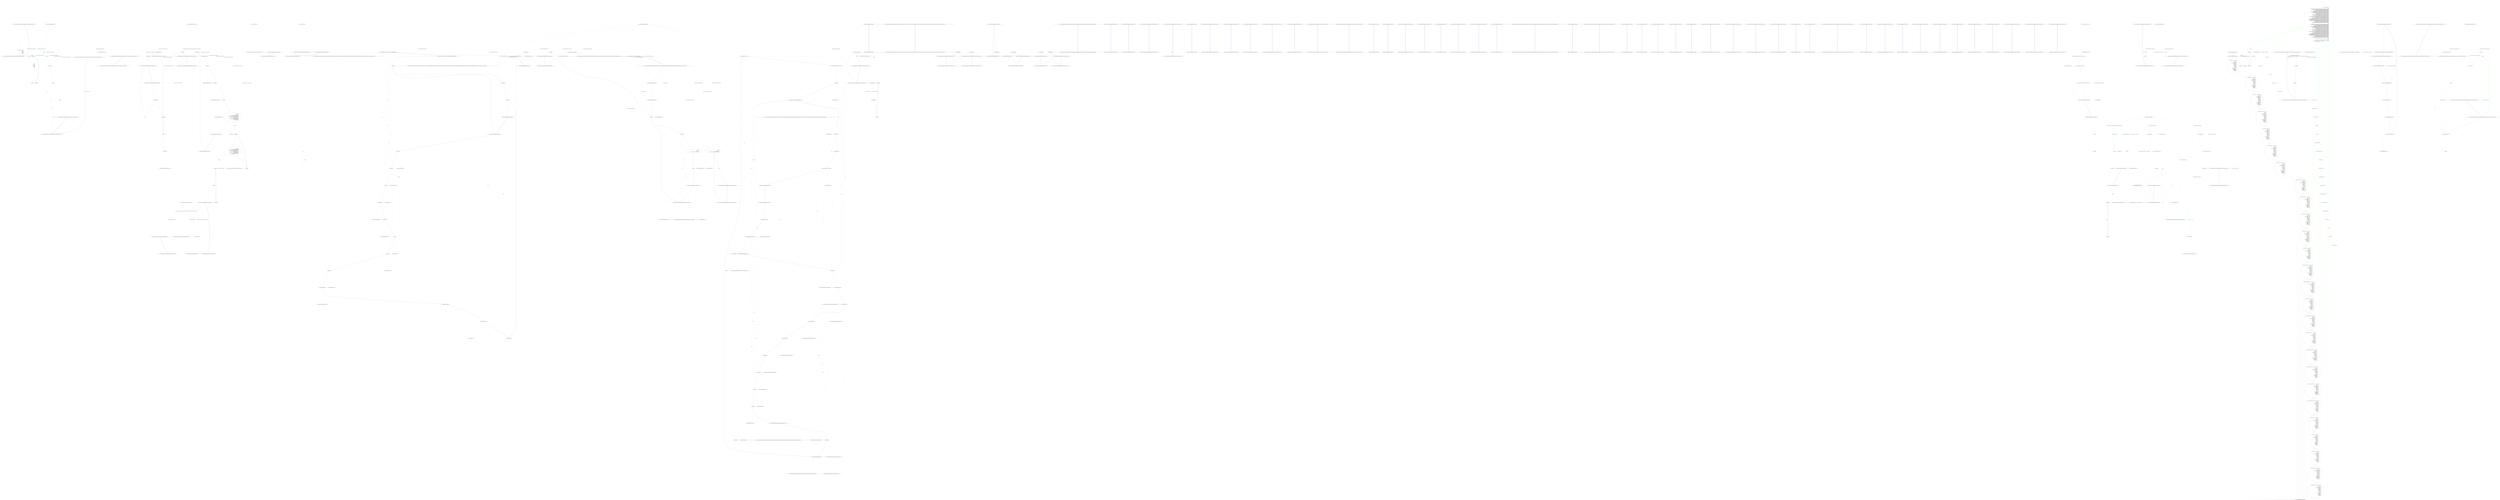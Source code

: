 digraph  {
m1_9 [cluster="QuantConnect.Algorithm.Framework.Signals.ConstantSignalModel.Update(QuantConnect.Algorithm.Framework.QCAlgorithmFramework, QuantConnect.Data.Slice)", file="ConstantSignalModel.cs", label="Entry QuantConnect.Algorithm.Framework.Signals.ConstantSignalModel.Update(QuantConnect.Algorithm.Framework.QCAlgorithmFramework, QuantConnect.Data.Slice)", span="69-69"];
m1_10 [cluster="QuantConnect.Algorithm.Framework.Signals.ConstantSignalModel.Update(QuantConnect.Algorithm.Framework.QCAlgorithmFramework, QuantConnect.Data.Slice)", color=green, community=1, file="ConstantSignalModel.cs", label="1: return _securities.Select(security => new Signal(\r\n                security.Symbol,\r\n                _type,\r\n                _direction,\r\n                _percentChange,\r\n                _confidence,\r\n                _period\r\n            ));", span="71-78"];
m1_11 [cluster="QuantConnect.Algorithm.Framework.Signals.ConstantSignalModel.Update(QuantConnect.Algorithm.Framework.QCAlgorithmFramework, QuantConnect.Data.Slice)", file="ConstantSignalModel.cs", label="Exit QuantConnect.Algorithm.Framework.Signals.ConstantSignalModel.Update(QuantConnect.Algorithm.Framework.QCAlgorithmFramework, QuantConnect.Data.Slice)", span="69-69"];
m1_16 [cluster="Signal.cstr", file="ConstantSignalModel.cs", label="Entry Signal.cstr", span=""];
m1_2 [cluster="QuantConnect.Algorithm.Framework.Signals.ConstantSignalModel.ConstantSignalModel(SignalType, Direction, double?, double?, System.TimeSpan?)", file="ConstantSignalModel.cs", label="Entry QuantConnect.Algorithm.Framework.Signals.ConstantSignalModel.ConstantSignalModel(SignalType, Direction, double?, double?, System.TimeSpan?)", span="54-54"];
m1_3 [cluster="QuantConnect.Algorithm.Framework.Signals.ConstantSignalModel.ConstantSignalModel(SignalType, Direction, double?, double?, System.TimeSpan?)", color=green, community=0, file="ConstantSignalModel.cs", label="1: _type = type", span="56-56"];
m1_4 [cluster="QuantConnect.Algorithm.Framework.Signals.ConstantSignalModel.ConstantSignalModel(SignalType, Direction, double?, double?, System.TimeSpan?)", color=green, community=0, file="ConstantSignalModel.cs", label="1: _direction = direction", span="57-57"];
m1_5 [cluster="QuantConnect.Algorithm.Framework.Signals.ConstantSignalModel.ConstantSignalModel(SignalType, Direction, double?, double?, System.TimeSpan?)", color=green, community=0, file="ConstantSignalModel.cs", label="0: _percentChange = percentChange", span="58-58"];
m1_6 [cluster="QuantConnect.Algorithm.Framework.Signals.ConstantSignalModel.ConstantSignalModel(SignalType, Direction, double?, double?, System.TimeSpan?)", color=green, community=0, file="ConstantSignalModel.cs", label="0: _confidence = confidence", span="59-59"];
m1_7 [cluster="QuantConnect.Algorithm.Framework.Signals.ConstantSignalModel.ConstantSignalModel(SignalType, Direction, double?, double?, System.TimeSpan?)", color=green, community=0, file="ConstantSignalModel.cs", label="1: _period = period", span="60-60"];
m1_8 [cluster="QuantConnect.Algorithm.Framework.Signals.ConstantSignalModel.ConstantSignalModel(SignalType, Direction, double?, double?, System.TimeSpan?)", file="ConstantSignalModel.cs", label="Exit QuantConnect.Algorithm.Framework.Signals.ConstantSignalModel.ConstantSignalModel(SignalType, Direction, double?, double?, System.TimeSpan?)", span="54-54"];
m1_20 [cluster="QuantConnect.Algorithm.Framework.NotifiedSecurityChanged.UpdateCollection(System.Collections.Generic.ICollection<QuantConnect.Securities.Security>, QuantConnect.Data.UniverseSelection.SecurityChanges)", file="ConstantSignalModel.cs", label="Entry QuantConnect.Algorithm.Framework.NotifiedSecurityChanged.UpdateCollection(System.Collections.Generic.ICollection<QuantConnect.Securities.Security>, QuantConnect.Data.UniverseSelection.SecurityChanges)", span="31-31"];
m1_12 [cluster="Unk.Select", file="ConstantSignalModel.cs", label="Entry Unk.Select", span=""];
m1_17 [cluster="QuantConnect.Algorithm.Framework.Signals.ConstantSignalModel.OnSecuritiesChanged(QuantConnect.Algorithm.Framework.QCAlgorithmFramework, QuantConnect.Data.UniverseSelection.SecurityChanges)", file="ConstantSignalModel.cs", label="Entry QuantConnect.Algorithm.Framework.Signals.ConstantSignalModel.OnSecuritiesChanged(QuantConnect.Algorithm.Framework.QCAlgorithmFramework, QuantConnect.Data.UniverseSelection.SecurityChanges)", span="86-86"];
m1_18 [cluster="QuantConnect.Algorithm.Framework.Signals.ConstantSignalModel.OnSecuritiesChanged(QuantConnect.Algorithm.Framework.QCAlgorithmFramework, QuantConnect.Data.UniverseSelection.SecurityChanges)", color=green, community=0, file="ConstantSignalModel.cs", label="1: NotifiedSecurityChanged.UpdateCollection(_securities, changes)", span="88-88"];
m1_19 [cluster="QuantConnect.Algorithm.Framework.Signals.ConstantSignalModel.OnSecuritiesChanged(QuantConnect.Algorithm.Framework.QCAlgorithmFramework, QuantConnect.Data.UniverseSelection.SecurityChanges)", file="ConstantSignalModel.cs", label="Exit QuantConnect.Algorithm.Framework.Signals.ConstantSignalModel.OnSecuritiesChanged(QuantConnect.Algorithm.Framework.QCAlgorithmFramework, QuantConnect.Data.UniverseSelection.SecurityChanges)", span="86-86"];
m1_13 [cluster="lambda expression", file="ConstantSignalModel.cs", label="Entry lambda expression", span="71-78"];
m1_14 [cluster="lambda expression", color=green, community=1, file="ConstantSignalModel.cs", label="0: new Signal(\r\n                security.Symbol,\r\n                _type,\r\n                _direction,\r\n                _percentChange,\r\n                _confidence,\r\n                _period\r\n            )", span="71-78"];
m1_15 [cluster="lambda expression", file="ConstantSignalModel.cs", label="Exit lambda expression", span="71-78"];
m1_21 [file="ConstantSignalModel.cs", label="QuantConnect.Algorithm.Framework.Signals.ConstantSignalModel", span=""];
m14_40 [cluster="QuantConnect.Algorithm.QCAlgorithm.SetHoldings(QuantConnect.Symbol, decimal, bool, string)", file="PercentPortfolioTarget.cs", label="Entry QuantConnect.Algorithm.QCAlgorithm.SetHoldings(QuantConnect.Symbol, decimal, bool, string)", span="876-876"];
m14_26 [cluster="Unk.Take", file="PercentPortfolioTarget.cs", label="Entry Unk.Take", span=""];
m14_41 [cluster="QuantConnect.Algorithm.CSharp.EmaCrossUniverseSelectionAlgorithm.OnSecuritiesChanged(QuantConnect.Data.UniverseSelection.SecurityChanges)", file="PercentPortfolioTarget.cs", label="Entry QuantConnect.Algorithm.CSharp.EmaCrossUniverseSelectionAlgorithm.OnSecuritiesChanged(QuantConnect.Data.UniverseSelection.SecurityChanges)", span="121-121"];
m14_42 [cluster="QuantConnect.Algorithm.CSharp.EmaCrossUniverseSelectionAlgorithm.OnSecuritiesChanged(QuantConnect.Data.UniverseSelection.SecurityChanges)", file="PercentPortfolioTarget.cs", label="_changes = changes", span="123-123"];
m14_43 [cluster="QuantConnect.Algorithm.CSharp.EmaCrossUniverseSelectionAlgorithm.OnSecuritiesChanged(QuantConnect.Data.UniverseSelection.SecurityChanges)", file="PercentPortfolioTarget.cs", label="Exit QuantConnect.Algorithm.CSharp.EmaCrossUniverseSelectionAlgorithm.OnSecuritiesChanged(QuantConnect.Data.UniverseSelection.SecurityChanges)", span="121-121"];
m14_39 [cluster="QuantConnect.Algorithm.QCAlgorithm.Liquidate(QuantConnect.Symbol, string)", file="PercentPortfolioTarget.cs", label="Entry QuantConnect.Algorithm.QCAlgorithm.Liquidate(QuantConnect.Symbol, string)", span="760-760"];
m14_8 [cluster="QuantConnect.Indicators.IndicatorBase<QuantConnect.Indicators.IndicatorDataPoint>.Update(System.DateTime, decimal)", file="PercentPortfolioTarget.cs", label="Entry QuantConnect.Indicators.IndicatorBase<QuantConnect.Indicators.IndicatorDataPoint>.Update(System.DateTime, decimal)", span="36-36"];
m14_19 [cluster="QuantConnect.Algorithm.QCAlgorithm.SetCash(int)", file="PercentPortfolioTarget.cs", label="Entry QuantConnect.Algorithm.QCAlgorithm.SetCash(int)", span="1019-1019"];
m14_20 [cluster="Unk.AddUniverse", file="PercentPortfolioTarget.cs", label="Entry Unk.AddUniverse", span=""];
m14_4 [cluster="QuantConnect.Indicators.ExponentialMovingAverage.ExponentialMovingAverage(int)", file="PercentPortfolioTarget.cs", label="Entry QuantConnect.Indicators.ExponentialMovingAverage.ExponentialMovingAverage(int)", span="53-53"];
m14_18 [cluster="QuantConnect.Algorithm.QCAlgorithm.SetEndDate(int, int, int)", file="PercentPortfolioTarget.cs", label="Entry QuantConnect.Algorithm.QCAlgorithm.SetEndDate(int, int, int)", span="1095-1095"];
m14_9 [cluster="QuantConnect.Algorithm.CSharp.EmaCrossUniverseSelectionAlgorithm.Initialize()", file="PercentPortfolioTarget.cs", label="Entry QuantConnect.Algorithm.CSharp.EmaCrossUniverseSelectionAlgorithm.Initialize()", span="68-68"];
m14_10 [cluster="QuantConnect.Algorithm.CSharp.EmaCrossUniverseSelectionAlgorithm.Initialize()", file="PercentPortfolioTarget.cs", label="UniverseSettings.Leverage = 2.0m", span="70-70"];
m14_11 [cluster="QuantConnect.Algorithm.CSharp.EmaCrossUniverseSelectionAlgorithm.Initialize()", file="PercentPortfolioTarget.cs", label="UniverseSettings.Resolution = Resolution.Daily", span="71-71"];
m14_12 [cluster="QuantConnect.Algorithm.CSharp.EmaCrossUniverseSelectionAlgorithm.Initialize()", file="PercentPortfolioTarget.cs", label="SetStartDate(2010, 01, 01)", span="73-73"];
m14_13 [cluster="QuantConnect.Algorithm.CSharp.EmaCrossUniverseSelectionAlgorithm.Initialize()", file="PercentPortfolioTarget.cs", label="SetEndDate(2015, 01, 01)", span="74-74"];
m14_14 [cluster="QuantConnect.Algorithm.CSharp.EmaCrossUniverseSelectionAlgorithm.Initialize()", file="PercentPortfolioTarget.cs", label="SetCash(100*1000)", span="75-75"];
m14_15 [cluster="QuantConnect.Algorithm.CSharp.EmaCrossUniverseSelectionAlgorithm.Initialize()", file="PercentPortfolioTarget.cs", label="AddUniverse(coarse =>\r\n            {\r\n                return (from cf in coarse\r\n                        // grab th SelectionData instance for this symbol\r\n                        let avg = _averages.GetOrAdd(cf.Symbol, sym => new SelectionData())\r\n                        // Update returns true when the indicators are ready, so don't accept until they are\r\n                        where avg.Update(cf.EndTime, cf.Price)\r\n                        // only pick symbols who have their 50 day ema over their 100 day ema\r\n                        where avg.Fast > avg.Slow*(1 + Tolerance)\r\n                        // prefer symbols with a larger delta by percentage between the two averages\r\n                        orderby avg.ScaledDelta descending \r\n                        // we only need to return the symbol and return 'Count' symbols\r\n                        select cf.Symbol).Take(Count);\r\n            })", span="77-90"];
m14_16 [cluster="QuantConnect.Algorithm.CSharp.EmaCrossUniverseSelectionAlgorithm.Initialize()", file="PercentPortfolioTarget.cs", label="Exit QuantConnect.Algorithm.CSharp.EmaCrossUniverseSelectionAlgorithm.Initialize()", span="68-68"];
m14_0 [cluster="QuantConnect.Algorithm.CSharp.EmaCrossUniverseSelectionAlgorithm.SelectionData.SelectionData()", file="PercentPortfolioTarget.cs", label="Entry QuantConnect.Algorithm.CSharp.EmaCrossUniverseSelectionAlgorithm.SelectionData.SelectionData()", span="46-46"];
m14_1 [cluster="QuantConnect.Algorithm.CSharp.EmaCrossUniverseSelectionAlgorithm.SelectionData.SelectionData()", color=green, community=0, file="PercentPortfolioTarget.cs", label="0: Fast = new ExponentialMovingAverage(100)", span="48-48"];
m14_2 [cluster="QuantConnect.Algorithm.CSharp.EmaCrossUniverseSelectionAlgorithm.SelectionData.SelectionData()", color=green, community=0, file="PercentPortfolioTarget.cs", label="1: Slow = new ExponentialMovingAverage(300)", span="49-49"];
m14_3 [cluster="QuantConnect.Algorithm.CSharp.EmaCrossUniverseSelectionAlgorithm.SelectionData.SelectionData()", file="PercentPortfolioTarget.cs", label="Exit QuantConnect.Algorithm.CSharp.EmaCrossUniverseSelectionAlgorithm.SelectionData.SelectionData()", span="46-46"];
m14_17 [cluster="QuantConnect.Algorithm.QCAlgorithm.SetStartDate(int, int, int)", file="PercentPortfolioTarget.cs", label="Entry QuantConnect.Algorithm.QCAlgorithm.SetStartDate(int, int, int)", span="1070-1070"];
m14_5 [cluster="QuantConnect.Algorithm.CSharp.EmaCrossUniverseSelectionAlgorithm.SelectionData.Update(System.DateTime, decimal)", file="PercentPortfolioTarget.cs", label="Entry QuantConnect.Algorithm.CSharp.EmaCrossUniverseSelectionAlgorithm.SelectionData.Update(System.DateTime, decimal)", span="59-59"];
m14_6 [cluster="QuantConnect.Algorithm.CSharp.EmaCrossUniverseSelectionAlgorithm.SelectionData.Update(System.DateTime, decimal)", color=green, community=0, file="PercentPortfolioTarget.cs", label="0: return Fast.Update(time, value) && Slow.Update(time, value);", span="61-61"];
m14_7 [cluster="QuantConnect.Algorithm.CSharp.EmaCrossUniverseSelectionAlgorithm.SelectionData.Update(System.DateTime, decimal)", file="PercentPortfolioTarget.cs", label="Exit QuantConnect.Algorithm.CSharp.EmaCrossUniverseSelectionAlgorithm.SelectionData.Update(System.DateTime, decimal)", span="59-59"];
m14_30 [cluster="QuantConnect.Algorithm.CSharp.EmaCrossUniverseSelectionAlgorithm.OnData(QuantConnect.Data.Market.TradeBars)", file="PercentPortfolioTarget.cs", label="Entry QuantConnect.Algorithm.CSharp.EmaCrossUniverseSelectionAlgorithm.OnData(QuantConnect.Data.Market.TradeBars)", span="97-97"];
m14_31 [cluster="QuantConnect.Algorithm.CSharp.EmaCrossUniverseSelectionAlgorithm.OnData(QuantConnect.Data.Market.TradeBars)", file="PercentPortfolioTarget.cs", label="_changes == SecurityChanges.None", span="99-99"];
m14_33 [cluster="QuantConnect.Algorithm.CSharp.EmaCrossUniverseSelectionAlgorithm.OnData(QuantConnect.Data.Market.TradeBars)", file="PercentPortfolioTarget.cs", label="_changes.RemovedSecurities", span="102-102"];
m14_35 [cluster="QuantConnect.Algorithm.CSharp.EmaCrossUniverseSelectionAlgorithm.OnData(QuantConnect.Data.Market.TradeBars)", file="PercentPortfolioTarget.cs", label="Liquidate(security.Symbol)", span="106-106"];
m14_36 [cluster="QuantConnect.Algorithm.CSharp.EmaCrossUniverseSelectionAlgorithm.OnData(QuantConnect.Data.Market.TradeBars)", file="PercentPortfolioTarget.cs", label="_changes.AddedSecurities", span="111-111"];
m14_37 [cluster="QuantConnect.Algorithm.CSharp.EmaCrossUniverseSelectionAlgorithm.OnData(QuantConnect.Data.Market.TradeBars)", file="PercentPortfolioTarget.cs", label="SetHoldings(security.Symbol, TargetPercent)", span="113-113"];
m14_32 [cluster="QuantConnect.Algorithm.CSharp.EmaCrossUniverseSelectionAlgorithm.OnData(QuantConnect.Data.Market.TradeBars)", file="PercentPortfolioTarget.cs", label="return;", span="99-99"];
m14_34 [cluster="QuantConnect.Algorithm.CSharp.EmaCrossUniverseSelectionAlgorithm.OnData(QuantConnect.Data.Market.TradeBars)", file="PercentPortfolioTarget.cs", label="security.Invested", span="104-104"];
m14_38 [cluster="QuantConnect.Algorithm.CSharp.EmaCrossUniverseSelectionAlgorithm.OnData(QuantConnect.Data.Market.TradeBars)", file="PercentPortfolioTarget.cs", label="Exit QuantConnect.Algorithm.CSharp.EmaCrossUniverseSelectionAlgorithm.OnData(QuantConnect.Data.Market.TradeBars)", span="97-97"];
m14_25 [cluster="Unk.Update", file="PercentPortfolioTarget.cs", label="Entry Unk.Update", span=""];
m14_24 [cluster="System.Collections.Concurrent.ConcurrentDictionary<TKey, TValue>.GetOrAdd(TKey, System.Func<TKey, TValue>)", file="PercentPortfolioTarget.cs", label="Entry System.Collections.Concurrent.ConcurrentDictionary<TKey, TValue>.GetOrAdd(TKey, System.Func<TKey, TValue>)", span="0-0"];
m14_21 [cluster="lambda expression", file="PercentPortfolioTarget.cs", label="Entry lambda expression", span="77-90"];
m14_28 [cluster="lambda expression", file="PercentPortfolioTarget.cs", label="new SelectionData()", span="81-81"];
m14_27 [cluster="lambda expression", file="PercentPortfolioTarget.cs", label="Entry lambda expression", span="81-81"];
m14_29 [cluster="lambda expression", file="PercentPortfolioTarget.cs", label="Exit lambda expression", span="81-81"];
m14_22 [cluster="lambda expression", file="PercentPortfolioTarget.cs", label="return (from cf in coarse\r\n                        // grab th SelectionData instance for this symbol\r\n                        let avg = _averages.GetOrAdd(cf.Symbol, sym => new SelectionData())\r\n                        // Update returns true when the indicators are ready, so don't accept until they are\r\n                        where avg.Update(cf.EndTime, cf.Price)\r\n                        // only pick symbols who have their 50 day ema over their 100 day ema\r\n                        where avg.Fast > avg.Slow*(1 + Tolerance)\r\n                        // prefer symbols with a larger delta by percentage between the two averages\r\n                        orderby avg.ScaledDelta descending \r\n                        // we only need to return the symbol and return 'Count' symbols\r\n                        select cf.Symbol).Take(Count);", span="79-89"];
m14_23 [cluster="lambda expression", file="PercentPortfolioTarget.cs", label="Exit lambda expression", span="77-90"];
m14_44 [file="PercentPortfolioTarget.cs", label="QuantConnect.Algorithm.CSharp.EmaCrossUniverseSelectionAlgorithm.SelectionData", span=""];
m14_45 [file="PercentPortfolioTarget.cs", label="QuantConnect.Algorithm.CSharp.EmaCrossUniverseSelectionAlgorithm", span=""];
m15_3 [cluster="QuantConnect.Algorithm.Framework.Portfolio.PercentPortfolioTarget.PercentPortfolioTarget(QuantConnect.Symbol, decimal)", file="PortfolioTarget.cs", label="Entry QuantConnect.Algorithm.Framework.Portfolio.PercentPortfolioTarget.PercentPortfolioTarget(QuantConnect.Symbol, decimal)", span="39-39"];
m15_7 [cluster="QuantConnect.Algorithm.Framework.Portfolio.QuantityPortfolioTarget.QuantityPortfolioTarget(QuantConnect.Symbol, decimal)", file="PortfolioTarget.cs", label="Entry QuantConnect.Algorithm.Framework.Portfolio.QuantityPortfolioTarget.QuantityPortfolioTarget(QuantConnect.Symbol, decimal)", span="38-38"];
m15_0 [cluster="QuantConnect.Algorithm.Framework.Portfolio.PortfolioTarget.Percent(QuantConnect.Symbol, decimal)", file="PortfolioTarget.cs", label="Entry QuantConnect.Algorithm.Framework.Portfolio.PortfolioTarget.Percent(QuantConnect.Symbol, decimal)", span="28-28"];
m15_1 [cluster="QuantConnect.Algorithm.Framework.Portfolio.PortfolioTarget.Percent(QuantConnect.Symbol, decimal)", color=green, community=0, file="PortfolioTarget.cs", label="1: return new PercentPortfolioTarget(symbol, percent);", span="30-30"];
m15_2 [cluster="QuantConnect.Algorithm.Framework.Portfolio.PortfolioTarget.Percent(QuantConnect.Symbol, decimal)", file="PortfolioTarget.cs", label="Exit QuantConnect.Algorithm.Framework.Portfolio.PortfolioTarget.Percent(QuantConnect.Symbol, decimal)", span="28-28"];
m15_4 [cluster="QuantConnect.Algorithm.Framework.Portfolio.PortfolioTarget.Quantity(QuantConnect.Symbol, decimal)", file="PortfolioTarget.cs", label="Entry QuantConnect.Algorithm.Framework.Portfolio.PortfolioTarget.Quantity(QuantConnect.Symbol, decimal)", span="39-39"];
m15_5 [cluster="QuantConnect.Algorithm.Framework.Portfolio.PortfolioTarget.Quantity(QuantConnect.Symbol, decimal)", color=green, community=0, file="PortfolioTarget.cs", label="0: return new QuantityPortfolioTarget(symbol, quantity);", span="41-41"];
m15_6 [cluster="QuantConnect.Algorithm.Framework.Portfolio.PortfolioTarget.Quantity(QuantConnect.Symbol, decimal)", file="PortfolioTarget.cs", label="Exit QuantConnect.Algorithm.Framework.Portfolio.PortfolioTarget.Quantity(QuantConnect.Symbol, decimal)", span="39-39"];
m16_85 [cluster="QuantConnect.Data.Slice.Slice(System.DateTime, System.Collections.Generic.IEnumerable<QuantConnect.Data.BaseData>, QuantConnect.Data.Market.TradeBars, QuantConnect.Data.Market.QuoteBars, QuantConnect.Data.Market.Ticks, QuantConnect.Data.Market.OptionChains, QuantConnect.Data.Market.FuturesChains, QuantConnect.Data.Market.Splits, QuantConnect.Data.Market.Dividends, QuantConnect.Data.Market.Delistings, QuantConnect.Data.Market.SymbolChangedEvents, bool?)", file="QCAlgorithm.cs", label="Entry QuantConnect.Data.Slice.Slice(System.DateTime, System.Collections.Generic.IEnumerable<QuantConnect.Data.BaseData>, QuantConnect.Data.Market.TradeBars, QuantConnect.Data.Market.QuoteBars, QuantConnect.Data.Market.Ticks, QuantConnect.Data.Market.OptionChains, QuantConnect.Data.Market.FuturesChains, QuantConnect.Data.Market.Splits, QuantConnect.Data.Market.Dividends, QuantConnect.Data.Market.Delistings, QuantConnect.Data.Market.SymbolChangedEvents, bool?)", span="194-194"];
m16_119 [cluster="QuantConnect.Tests.Engine.AlgorithmManagerTests.MockDataFeed.Exit()", file="QCAlgorithm.cs", label="Entry QuantConnect.Tests.Engine.AlgorithmManagerTests.MockDataFeed.Exit()", span="175-175"];
m16_120 [cluster="QuantConnect.Tests.Engine.AlgorithmManagerTests.MockDataFeed.Exit()", file="QCAlgorithm.cs", label="Exit QuantConnect.Tests.Engine.AlgorithmManagerTests.MockDataFeed.Exit()", span="175-175"];
m16_173 [cluster="QuantConnect.Tests.Engine.AlgorithmManagerTests.NullResultHandler.SendFinalResult(QuantConnect.Packets.AlgorithmNodePacket, System.Collections.Generic.Dictionary<int, QuantConnect.Orders.Order>, System.Collections.Generic.Dictionary<System.DateTime, decimal>, System.Collections.Generic.Dictionary<string, QuantConnect.Holding>, QuantConnect.Securities.CashBook, QuantConnect.Statistics.StatisticsResults, System.Collections.Generic.Dictionary<string, string>)", file="QCAlgorithm.cs", label="Entry QuantConnect.Tests.Engine.AlgorithmManagerTests.NullResultHandler.SendFinalResult(QuantConnect.Packets.AlgorithmNodePacket, System.Collections.Generic.Dictionary<int, QuantConnect.Orders.Order>, System.Collections.Generic.Dictionary<System.DateTime, decimal>, System.Collections.Generic.Dictionary<string, QuantConnect.Holding>, QuantConnect.Securities.CashBook, QuantConnect.Statistics.StatisticsResults, System.Collections.Generic.Dictionary<string, string>)", span="308-308"];
m16_174 [cluster="QuantConnect.Tests.Engine.AlgorithmManagerTests.NullResultHandler.SendFinalResult(QuantConnect.Packets.AlgorithmNodePacket, System.Collections.Generic.Dictionary<int, QuantConnect.Orders.Order>, System.Collections.Generic.Dictionary<System.DateTime, decimal>, System.Collections.Generic.Dictionary<string, QuantConnect.Holding>, QuantConnect.Securities.CashBook, QuantConnect.Statistics.StatisticsResults, System.Collections.Generic.Dictionary<string, string>)", file="QCAlgorithm.cs", label="Exit QuantConnect.Tests.Engine.AlgorithmManagerTests.NullResultHandler.SendFinalResult(QuantConnect.Packets.AlgorithmNodePacket, System.Collections.Generic.Dictionary<int, QuantConnect.Orders.Order>, System.Collections.Generic.Dictionary<System.DateTime, decimal>, System.Collections.Generic.Dictionary<string, QuantConnect.Holding>, QuantConnect.Securities.CashBook, QuantConnect.Statistics.StatisticsResults, System.Collections.Generic.Dictionary<string, string>)", span="308-308"];
m16_82 [cluster="QuantConnect.Data.Market.Delistings.Delistings()", file="QCAlgorithm.cs", label="Entry QuantConnect.Data.Market.Delistings.Delistings()", span="28-28"];
m16_208 [cluster="QuantConnect.Tests.Engine.AlgorithmManagerTests.NullTransactionHandler.GetOrderById(int)", file="QCAlgorithm.cs", label="Entry QuantConnect.Tests.Engine.AlgorithmManagerTests.NullTransactionHandler.GetOrderById(int)", span="391-391"];
m16_209 [cluster="QuantConnect.Tests.Engine.AlgorithmManagerTests.NullTransactionHandler.GetOrderById(int)", file="QCAlgorithm.cs", label="throw new NotImplementedException();", span="393-393"];
m16_210 [cluster="QuantConnect.Tests.Engine.AlgorithmManagerTests.NullTransactionHandler.GetOrderById(int)", file="QCAlgorithm.cs", label="Exit QuantConnect.Tests.Engine.AlgorithmManagerTests.NullTransactionHandler.GetOrderById(int)", span="391-391"];
m16_52 [cluster="System.Collections.Generic.List<T>.GetEnumerator()", file="QCAlgorithm.cs", label="Entry System.Collections.Generic.List<T>.GetEnumerator()", span="0-0"];
m16_221 [cluster="QuantConnect.Tests.Engine.AlgorithmManagerTests.NullTransactionHandler.GetOrders(System.Func<QuantConnect.Orders.Order, bool>)", file="QCAlgorithm.cs", label="Entry QuantConnect.Tests.Engine.AlgorithmManagerTests.NullTransactionHandler.GetOrders(System.Func<QuantConnect.Orders.Order, bool>)", span="411-411"];
m16_222 [cluster="QuantConnect.Tests.Engine.AlgorithmManagerTests.NullTransactionHandler.GetOrders(System.Func<QuantConnect.Orders.Order, bool>)", file="QCAlgorithm.cs", label="throw new NotImplementedException();", span="413-413"];
m16_223 [cluster="QuantConnect.Tests.Engine.AlgorithmManagerTests.NullTransactionHandler.GetOrders(System.Func<QuantConnect.Orders.Order, bool>)", file="QCAlgorithm.cs", label="Exit QuantConnect.Tests.Engine.AlgorithmManagerTests.NullTransactionHandler.GetOrders(System.Func<QuantConnect.Orders.Order, bool>)", span="411-411"];
m16_39 [cluster="QuantConnect.Lean.Engine.Setup.BacktestingSetupHandler.BacktestingSetupHandler()", file="QCAlgorithm.cs", label="Entry QuantConnect.Lean.Engine.Setup.BacktestingSetupHandler.BacktestingSetupHandler()", span="106-106"];
m16_49 [cluster="QuantConnect.Tests.Engine.AlgorithmManagerTests.MockDataFeed.GetEnumerator()", file="QCAlgorithm.cs", label="Entry QuantConnect.Tests.Engine.AlgorithmManagerTests.MockDataFeed.GetEnumerator()", span="93-93"];
m16_50 [cluster="QuantConnect.Tests.Engine.AlgorithmManagerTests.MockDataFeed.GetEnumerator()", file="QCAlgorithm.cs", label="return _timeSlices.GetEnumerator();", span="95-95"];
m16_51 [cluster="QuantConnect.Tests.Engine.AlgorithmManagerTests.MockDataFeed.GetEnumerator()", file="QCAlgorithm.cs", label="Exit QuantConnect.Tests.Engine.AlgorithmManagerTests.MockDataFeed.GetEnumerator()", span="93-93"];
m16_133 [cluster="QuantConnect.Tests.Engine.AlgorithmManagerTests.NullLeanManager.Initialize(QuantConnect.Lean.Engine.LeanEngineSystemHandlers, QuantConnect.Lean.Engine.LeanEngineAlgorithmHandlers, QuantConnect.Packets.AlgorithmNodePacket, QuantConnect.Lean.Engine.AlgorithmManager)", file="QCAlgorithm.cs", label="Entry QuantConnect.Tests.Engine.AlgorithmManagerTests.NullLeanManager.Initialize(QuantConnect.Lean.Engine.LeanEngineSystemHandlers, QuantConnect.Lean.Engine.LeanEngineAlgorithmHandlers, QuantConnect.Packets.AlgorithmNodePacket, QuantConnect.Lean.Engine.AlgorithmManager)", span="211-211"];
m16_134 [cluster="QuantConnect.Tests.Engine.AlgorithmManagerTests.NullLeanManager.Initialize(QuantConnect.Lean.Engine.LeanEngineSystemHandlers, QuantConnect.Lean.Engine.LeanEngineAlgorithmHandlers, QuantConnect.Packets.AlgorithmNodePacket, QuantConnect.Lean.Engine.AlgorithmManager)", file="QCAlgorithm.cs", label="Exit QuantConnect.Tests.Engine.AlgorithmManagerTests.NullLeanManager.Initialize(QuantConnect.Lean.Engine.LeanEngineSystemHandlers, QuantConnect.Lean.Engine.LeanEngineAlgorithmHandlers, QuantConnect.Packets.AlgorithmNodePacket, QuantConnect.Lean.Engine.AlgorithmManager)", span="211-211"];
m16_202 [cluster="QuantConnect.Tests.Engine.AlgorithmManagerTests.NullRealTimeHandler.SetTime(System.DateTime)", file="QCAlgorithm.cs", label="Entry QuantConnect.Tests.Engine.AlgorithmManagerTests.NullRealTimeHandler.SetTime(System.DateTime)", span="375-375"];
m16_203 [cluster="QuantConnect.Tests.Engine.AlgorithmManagerTests.NullRealTimeHandler.SetTime(System.DateTime)", file="QCAlgorithm.cs", label="Exit QuantConnect.Tests.Engine.AlgorithmManagerTests.NullRealTimeHandler.SetTime(System.DateTime)", span="375-375"];
m16_100 [cluster="System.Collections.Generic.List<T>.Add(T)", file="QCAlgorithm.cs", label="Entry System.Collections.Generic.List<T>.Add(T)", span="0-0"];
m16_215 [cluster="QuantConnect.Tests.Engine.AlgorithmManagerTests.NullTransactionHandler.GetOrderTickets(System.Func<QuantConnect.Orders.OrderTicket, bool>)", file="QCAlgorithm.cs", label="Entry QuantConnect.Tests.Engine.AlgorithmManagerTests.NullTransactionHandler.GetOrderTickets(System.Func<QuantConnect.Orders.OrderTicket, bool>)", span="401-401"];
m16_216 [cluster="QuantConnect.Tests.Engine.AlgorithmManagerTests.NullTransactionHandler.GetOrderTickets(System.Func<QuantConnect.Orders.OrderTicket, bool>)", file="QCAlgorithm.cs", label="throw new NotImplementedException();", span="403-403"];
m16_217 [cluster="QuantConnect.Tests.Engine.AlgorithmManagerTests.NullTransactionHandler.GetOrderTickets(System.Func<QuantConnect.Orders.OrderTicket, bool>)", file="QCAlgorithm.cs", label="Exit QuantConnect.Tests.Engine.AlgorithmManagerTests.NullTransactionHandler.GetOrderTickets(System.Func<QuantConnect.Orders.OrderTicket, bool>)", span="401-401"];
m16_102 [cluster="System.Collections.Generic.IEnumerable<TSource>.First<TSource>()", file="QCAlgorithm.cs", label="Entry System.Collections.Generic.IEnumerable<TSource>.First<TSource>()", span="0-0"];
m16_38 [cluster="QuantConnect.Api.Api.Api()", file="QCAlgorithm.cs", label="Entry QuantConnect.Api.Api.Api()", span="30-30"];
m16_104 [cluster="System.Collections.Generic.List<T>.AddRange(System.Collections.Generic.IEnumerable<T>)", file="QCAlgorithm.cs", label="Entry System.Collections.Generic.List<T>.AddRange(System.Collections.Generic.IEnumerable<T>)", span="0-0"];
m16_125 [cluster="QuantConnect.Tests.Engine.AlgorithmManagerTests.NullAlphaHandler.ProcessSynchronousEvents()", file="QCAlgorithm.cs", label="Entry QuantConnect.Tests.Engine.AlgorithmManagerTests.NullAlphaHandler.ProcessSynchronousEvents()", span="192-192"];
m16_126 [cluster="QuantConnect.Tests.Engine.AlgorithmManagerTests.NullAlphaHandler.ProcessSynchronousEvents()", file="QCAlgorithm.cs", label="Exit QuantConnect.Tests.Engine.AlgorithmManagerTests.NullAlphaHandler.ProcessSynchronousEvents()", span="192-192"];
m16_123 [cluster="QuantConnect.Tests.Engine.AlgorithmManagerTests.NullAlphaHandler.OnAfterAlgorithmInitialized(QuantConnect.Interfaces.IAlgorithm)", file="QCAlgorithm.cs", label="Entry QuantConnect.Tests.Engine.AlgorithmManagerTests.NullAlphaHandler.OnAfterAlgorithmInitialized(QuantConnect.Interfaces.IAlgorithm)", span="188-188"];
m16_124 [cluster="QuantConnect.Tests.Engine.AlgorithmManagerTests.NullAlphaHandler.OnAfterAlgorithmInitialized(QuantConnect.Interfaces.IAlgorithm)", file="QCAlgorithm.cs", label="Exit QuantConnect.Tests.Engine.AlgorithmManagerTests.NullAlphaHandler.OnAfterAlgorithmInitialized(QuantConnect.Interfaces.IAlgorithm)", span="188-188"];
m16_80 [cluster="QuantConnect.Data.Market.Splits.Splits()", file="QCAlgorithm.cs", label="Entry QuantConnect.Data.Market.Splits.Splits()", span="28-28"];
m16_75 [cluster="QuantConnect.Data.Market.TradeBars.TradeBars()", file="QCAlgorithm.cs", label="Entry QuantConnect.Data.Market.TradeBars.TradeBars()", span="27-27"];
m16_31 [cluster="QuantConnect.Lean.Engine.RealTime.BacktestingRealTimeHandler.BacktestingRealTimeHandler()", file="QCAlgorithm.cs", label="Entry QuantConnect.Lean.Engine.RealTime.BacktestingRealTimeHandler.BacktestingRealTimeHandler()", span="32-32"];
m16_189 [cluster="QuantConnect.Tests.Engine.AlgorithmManagerTests.NullResultHandler.SaveLogs(string, System.Collections.Generic.IEnumerable<string>)", file="QCAlgorithm.cs", label="Entry QuantConnect.Tests.Engine.AlgorithmManagerTests.NullResultHandler.SaveLogs(string, System.Collections.Generic.IEnumerable<string>)", span="346-346"];
m16_190 [cluster="QuantConnect.Tests.Engine.AlgorithmManagerTests.NullResultHandler.SaveLogs(string, System.Collections.Generic.IEnumerable<string>)", file="QCAlgorithm.cs", label="return id;", span="348-348"];
m16_191 [cluster="QuantConnect.Tests.Engine.AlgorithmManagerTests.NullResultHandler.SaveLogs(string, System.Collections.Generic.IEnumerable<string>)", file="QCAlgorithm.cs", label="Exit QuantConnect.Tests.Engine.AlgorithmManagerTests.NullResultHandler.SaveLogs(string, System.Collections.Generic.IEnumerable<string>)", span="346-346"];
m16_56 [cluster="QuantConnect.Tests.Engine.AlgorithmManagerTests.MockDataFeed.GetTimeSlices()", file="QCAlgorithm.cs", label="Entry QuantConnect.Tests.Engine.AlgorithmManagerTests.MockDataFeed.GetTimeSlices()", span="103-103"];
m16_57 [cluster="QuantConnect.Tests.Engine.AlgorithmManagerTests.MockDataFeed.GetTimeSlices()", file="QCAlgorithm.cs", label="var bars = new TradeBars()", span="105-105"];
m16_71 [cluster="QuantConnect.Tests.Engine.AlgorithmManagerTests.MockDataFeed.GetTimeSlices()", file="QCAlgorithm.cs", label="yield return timeSlice;", span="121-121"];
m16_58 [cluster="QuantConnect.Tests.Engine.AlgorithmManagerTests.MockDataFeed.GetTimeSlices()", file="QCAlgorithm.cs", label="var quotes = new QuoteBars()", span="106-106"];
m16_69 [cluster="QuantConnect.Tests.Engine.AlgorithmManagerTests.MockDataFeed.GetTimeSlices()", file="QCAlgorithm.cs", label="var slice = new Slice(default(DateTime), _data, bars, quotes, ticks, options, futures, splits, dividends, delistings, symbolChanges)", span="119-119"];
m16_59 [cluster="QuantConnect.Tests.Engine.AlgorithmManagerTests.MockDataFeed.GetTimeSlices()", file="QCAlgorithm.cs", label="var ticks = new Ticks()", span="107-107"];
m16_60 [cluster="QuantConnect.Tests.Engine.AlgorithmManagerTests.MockDataFeed.GetTimeSlices()", file="QCAlgorithm.cs", label="var options = new OptionChains()", span="108-108"];
m16_61 [cluster="QuantConnect.Tests.Engine.AlgorithmManagerTests.MockDataFeed.GetTimeSlices()", file="QCAlgorithm.cs", label="var futures = new FuturesChains()", span="109-109"];
m16_62 [cluster="QuantConnect.Tests.Engine.AlgorithmManagerTests.MockDataFeed.GetTimeSlices()", file="QCAlgorithm.cs", label="var splits = new Splits()", span="110-110"];
m16_63 [cluster="QuantConnect.Tests.Engine.AlgorithmManagerTests.MockDataFeed.GetTimeSlices()", file="QCAlgorithm.cs", label="var dividends = new Dividends()", span="111-111"];
m16_64 [cluster="QuantConnect.Tests.Engine.AlgorithmManagerTests.MockDataFeed.GetTimeSlices()", file="QCAlgorithm.cs", label="var delistings = new Delistings()", span="112-112"];
m16_65 [cluster="QuantConnect.Tests.Engine.AlgorithmManagerTests.MockDataFeed.GetTimeSlices()", file="QCAlgorithm.cs", label="var symbolChanges = new SymbolChangedEvents()", span="113-113"];
m16_66 [cluster="QuantConnect.Tests.Engine.AlgorithmManagerTests.MockDataFeed.GetTimeSlices()", file="QCAlgorithm.cs", label="var dataFeedPackets = new List<DataFeedPacket>()", span="114-114"];
m16_67 [cluster="QuantConnect.Tests.Engine.AlgorithmManagerTests.MockDataFeed.GetTimeSlices()", file="QCAlgorithm.cs", label="var customData = new List<UpdateData<Security>>()", span="115-115"];
m16_70 [cluster="QuantConnect.Tests.Engine.AlgorithmManagerTests.MockDataFeed.GetTimeSlices()", file="QCAlgorithm.cs", label="var timeSlice = new TimeSlice(_frontierUtc, _data.Count, slice, dataFeedPackets, securitiesUpdateData, _consolidatorUpdateData, customData, changes)", span="120-120"];
m16_68 [cluster="QuantConnect.Tests.Engine.AlgorithmManagerTests.MockDataFeed.GetTimeSlices()", file="QCAlgorithm.cs", label="var changes = SecurityChanges.None", span="116-116"];
m16_72 [cluster="QuantConnect.Tests.Engine.AlgorithmManagerTests.MockDataFeed.GetTimeSlices()", file="QCAlgorithm.cs", label="_frontierUtc += FrontierStepSize", span="122-122"];
m16_73 [cluster="QuantConnect.Tests.Engine.AlgorithmManagerTests.MockDataFeed.GetTimeSlices()", file="QCAlgorithm.cs", label="_frontierUtc <= _endTimeUtc", span="124-124"];
m16_74 [cluster="QuantConnect.Tests.Engine.AlgorithmManagerTests.MockDataFeed.GetTimeSlices()", file="QCAlgorithm.cs", label="Exit QuantConnect.Tests.Engine.AlgorithmManagerTests.MockDataFeed.GetTimeSlices()", span="103-103"];
m16_84 [cluster="System.Collections.Generic.List<T>.List()", file="QCAlgorithm.cs", label="Entry System.Collections.Generic.List<T>.List()", span="0-0"];
m16_86 [cluster="QuantConnect.Lean.Engine.DataFeeds.TimeSlice.TimeSlice(System.DateTime, int, QuantConnect.Data.Slice, System.Collections.Generic.List<QuantConnect.Lean.Engine.DataFeeds.DataFeedPacket>, System.Collections.Generic.List<QuantConnect.Lean.Engine.DataFeeds.UpdateData<QuantConnect.Securities.Security>>, System.Collections.Generic.List<QuantConnect.Lean.Engine.DataFeeds.UpdateData<QuantConnect.Data.SubscriptionDataConfig>>, System.Collections.Generic.List<QuantConnect.Lean.Engine.DataFeeds.UpdateData<QuantConnect.Securities.Security>>, QuantConnect.Data.UniverseSelection.SecurityChanges)", file="QCAlgorithm.cs", label="Entry QuantConnect.Lean.Engine.DataFeeds.TimeSlice.TimeSlice(System.DateTime, int, QuantConnect.Data.Slice, System.Collections.Generic.List<QuantConnect.Lean.Engine.DataFeeds.DataFeedPacket>, System.Collections.Generic.List<QuantConnect.Lean.Engine.DataFeeds.UpdateData<QuantConnect.Securities.Security>>, System.Collections.Generic.List<QuantConnect.Lean.Engine.DataFeeds.UpdateData<QuantConnect.Data.SubscriptionDataConfig>>, System.Collections.Generic.List<QuantConnect.Lean.Engine.DataFeeds.UpdateData<QuantConnect.Securities.Security>>, QuantConnect.Data.UniverseSelection.SecurityChanges)", span="75-75"];
m16_141 [cluster="QuantConnect.Tests.Engine.AlgorithmManagerTests.NullResultHandler.Run()", file="QCAlgorithm.cs", label="Entry QuantConnect.Tests.Engine.AlgorithmManagerTests.NullResultHandler.Run()", span="244-244"];
m16_142 [cluster="QuantConnect.Tests.Engine.AlgorithmManagerTests.NullResultHandler.Run()", file="QCAlgorithm.cs", label="Exit QuantConnect.Tests.Engine.AlgorithmManagerTests.NullResultHandler.Run()", span="244-244"];
m16_37 [cluster="QuantConnect.Messaging.Messaging.Messaging()", file="QCAlgorithm.cs", label="Entry QuantConnect.Messaging.Messaging.Messaging()", span="29-29"];
m16_114 [cluster="lambda expression", file="QCAlgorithm.cs", label="Entry lambda expression", span="167-167"];
m16_115 [cluster="lambda expression", file="QCAlgorithm.cs", label="d.Symbol == configuration.Symbol", span="167-167"];
m16_116 [cluster="lambda expression", file="QCAlgorithm.cs", label="Exit lambda expression", span="167-167"];
m16_175 [cluster="QuantConnect.Tests.Engine.AlgorithmManagerTests.NullResultHandler.SendStatusUpdate(QuantConnect.AlgorithmStatus, string)", file="QCAlgorithm.cs", label="Entry QuantConnect.Tests.Engine.AlgorithmManagerTests.NullResultHandler.SendStatusUpdate(QuantConnect.AlgorithmStatus, string)", span="318-318"];
m16_176 [cluster="QuantConnect.Tests.Engine.AlgorithmManagerTests.NullResultHandler.SendStatusUpdate(QuantConnect.AlgorithmStatus, string)", file="QCAlgorithm.cs", label="Exit QuantConnect.Tests.Engine.AlgorithmManagerTests.NullResultHandler.SendStatusUpdate(QuantConnect.AlgorithmStatus, string)", span="318-318"];
m16_48 [cluster="System.Diagnostics.Stopwatch.Stop()", file="QCAlgorithm.cs", label="Entry System.Diagnostics.Stopwatch.Stop()", span="0-0"];
m16_81 [cluster="QuantConnect.Data.Market.Dividends.Dividends()", file="QCAlgorithm.cs", label="Entry QuantConnect.Data.Market.Dividends.Dividends()", span="28-28"];
m16_157 [cluster="QuantConnect.Tests.Engine.AlgorithmManagerTests.NullResultHandler.SampleEquity(System.DateTime, decimal)", file="QCAlgorithm.cs", label="Entry QuantConnect.Tests.Engine.AlgorithmManagerTests.NullResultHandler.SampleEquity(System.DateTime, decimal)", span="276-276"];
m16_158 [cluster="QuantConnect.Tests.Engine.AlgorithmManagerTests.NullResultHandler.SampleEquity(System.DateTime, decimal)", file="QCAlgorithm.cs", label="Exit QuantConnect.Tests.Engine.AlgorithmManagerTests.NullResultHandler.SampleEquity(System.DateTime, decimal)", span="276-276"];
m16_187 [cluster="QuantConnect.Tests.Engine.AlgorithmManagerTests.NullResultHandler.ProcessSynchronousEvents(bool)", file="QCAlgorithm.cs", label="Entry QuantConnect.Tests.Engine.AlgorithmManagerTests.NullResultHandler.ProcessSynchronousEvents(bool)", span="342-342"];
m16_188 [cluster="QuantConnect.Tests.Engine.AlgorithmManagerTests.NullResultHandler.ProcessSynchronousEvents(bool)", file="QCAlgorithm.cs", label="Exit QuantConnect.Tests.Engine.AlgorithmManagerTests.NullResultHandler.ProcessSynchronousEvents(bool)", span="342-342"];
m16_147 [cluster="QuantConnect.Tests.Engine.AlgorithmManagerTests.NullResultHandler.SecurityType(System.Collections.Generic.List<QuantConnect.SecurityType>)", file="QCAlgorithm.cs", label="Entry QuantConnect.Tests.Engine.AlgorithmManagerTests.NullResultHandler.SecurityType(System.Collections.Generic.List<QuantConnect.SecurityType>)", span="256-256"];
m16_148 [cluster="QuantConnect.Tests.Engine.AlgorithmManagerTests.NullResultHandler.SecurityType(System.Collections.Generic.List<QuantConnect.SecurityType>)", file="QCAlgorithm.cs", label="Exit QuantConnect.Tests.Engine.AlgorithmManagerTests.NullResultHandler.SecurityType(System.Collections.Generic.List<QuantConnect.SecurityType>)", span="256-256"];
m16_40 [cluster="QuantConnect.Lean.Engine.Results.BacktestingResultHandler.Initialize(QuantConnect.Packets.AlgorithmNodePacket, QuantConnect.Interfaces.IMessagingHandler, QuantConnect.Interfaces.IApi, QuantConnect.Lean.Engine.DataFeeds.IDataFeed, QuantConnect.Lean.Engine.Setup.ISetupHandler, QuantConnect.Lean.Engine.TransactionHandlers.ITransactionHandler)", file="QCAlgorithm.cs", label="Entry QuantConnect.Lean.Engine.Results.BacktestingResultHandler.Initialize(QuantConnect.Packets.AlgorithmNodePacket, QuantConnect.Interfaces.IMessagingHandler, QuantConnect.Interfaces.IApi, QuantConnect.Lean.Engine.DataFeeds.IDataFeed, QuantConnect.Lean.Engine.Setup.ISetupHandler, QuantConnect.Lean.Engine.TransactionHandlers.ITransactionHandler)", span="209-209"];
m16_76 [cluster="QuantConnect.Data.Market.QuoteBars.QuoteBars()", file="QCAlgorithm.cs", label="Entry QuantConnect.Data.Market.QuoteBars.QuoteBars()", span="27-27"];
m16_33 [cluster="QuantConnect.Tests.Engine.AlgorithmManagerTests.NullAlphaHandler.NullAlphaHandler()", file="QCAlgorithm.cs", label="Entry QuantConnect.Tests.Engine.AlgorithmManagerTests.NullAlphaHandler.NullAlphaHandler()", span="180-180"];
m16_101 [cluster="QuantConnect.Lean.Engine.DataFeeds.UpdateData<T>.UpdateData(T, System.Type, System.Collections.Generic.IReadOnlyList<QuantConnect.Data.BaseData>)", file="QCAlgorithm.cs", label="Entry QuantConnect.Lean.Engine.DataFeeds.UpdateData<T>.UpdateData(T, System.Type, System.Collections.Generic.IReadOnlyList<QuantConnect.Data.BaseData>)", span="49-49"];
m16_204 [cluster="QuantConnect.Tests.Engine.AlgorithmManagerTests.NullRealTimeHandler.ScanPastEvents(System.DateTime)", file="QCAlgorithm.cs", label="Entry QuantConnect.Tests.Engine.AlgorithmManagerTests.NullRealTimeHandler.ScanPastEvents(System.DateTime)", span="379-379"];
m16_205 [cluster="QuantConnect.Tests.Engine.AlgorithmManagerTests.NullRealTimeHandler.ScanPastEvents(System.DateTime)", file="QCAlgorithm.cs", label="Exit QuantConnect.Tests.Engine.AlgorithmManagerTests.NullRealTimeHandler.ScanPastEvents(System.DateTime)", span="379-379"];
m16_29 [cluster="QuantConnect.Lean.Engine.TransactionHandlers.BacktestingTransactionHandler.BacktestingTransactionHandler()", file="QCAlgorithm.cs", label="Entry QuantConnect.Lean.Engine.TransactionHandlers.BacktestingTransactionHandler.BacktestingTransactionHandler()", span="25-25"];
m16_155 [cluster="QuantConnect.Tests.Engine.AlgorithmManagerTests.NullResultHandler.Sample(string, string, int, QuantConnect.SeriesType, System.DateTime, decimal, string)", file="QCAlgorithm.cs", label="Entry QuantConnect.Tests.Engine.AlgorithmManagerTests.NullResultHandler.Sample(string, string, int, QuantConnect.SeriesType, System.DateTime, decimal, string)", span="272-272"];
m16_156 [cluster="QuantConnect.Tests.Engine.AlgorithmManagerTests.NullResultHandler.Sample(string, string, int, QuantConnect.SeriesType, System.DateTime, decimal, string)", file="QCAlgorithm.cs", label="Exit QuantConnect.Tests.Engine.AlgorithmManagerTests.NullResultHandler.Sample(string, string, int, QuantConnect.SeriesType, System.DateTime, decimal, string)", span="272-272"];
m16_97 [cluster="System.DateTime.ConvertToUtc(DateTimeZone, bool)", file="QCAlgorithm.cs", label="Entry System.DateTime.ConvertToUtc(DateTimeZone, bool)", span="618-618"];
m16_227 [cluster="QuantConnect.Tests.Engine.AlgorithmManagerTests.NullTransactionHandler.Initialize(QuantConnect.Interfaces.IAlgorithm, QuantConnect.Interfaces.IBrokerage, QuantConnect.Lean.Engine.Results.IResultHandler)", file="QCAlgorithm.cs", label="Entry QuantConnect.Tests.Engine.AlgorithmManagerTests.NullTransactionHandler.Initialize(QuantConnect.Interfaces.IAlgorithm, QuantConnect.Interfaces.IBrokerage, QuantConnect.Lean.Engine.Results.IResultHandler)", span="424-424"];
m16_228 [cluster="QuantConnect.Tests.Engine.AlgorithmManagerTests.NullTransactionHandler.Initialize(QuantConnect.Interfaces.IAlgorithm, QuantConnect.Interfaces.IBrokerage, QuantConnect.Lean.Engine.Results.IResultHandler)", file="QCAlgorithm.cs", label="Exit QuantConnect.Tests.Engine.AlgorithmManagerTests.NullTransactionHandler.Initialize(QuantConnect.Interfaces.IAlgorithm, QuantConnect.Interfaces.IBrokerage, QuantConnect.Lean.Engine.Results.IResultHandler)", span="424-424"];
m16_183 [cluster="QuantConnect.Tests.Engine.AlgorithmManagerTests.NullResultHandler.Exit()", file="QCAlgorithm.cs", label="Entry QuantConnect.Tests.Engine.AlgorithmManagerTests.NullResultHandler.Exit()", span="334-334"];
m16_184 [cluster="QuantConnect.Tests.Engine.AlgorithmManagerTests.NullResultHandler.Exit()", file="QCAlgorithm.cs", label="Exit QuantConnect.Tests.Engine.AlgorithmManagerTests.NullResultHandler.Exit()", span="334-334"];
m16_26 [cluster="QuantConnect.Packets.BacktestNodePacket.BacktestNodePacket(int, int, string, byte[], decimal, string, QuantConnect.UserPlan)", file="QCAlgorithm.cs", label="Entry QuantConnect.Packets.BacktestNodePacket.BacktestNodePacket(int, int, string, byte[], decimal, string, QuantConnect.UserPlan)", span="81-81"];
m16_45 [cluster="QuantConnect.Logging.Log.Trace(string, bool)", file="QCAlgorithm.cs", label="Entry QuantConnect.Logging.Log.Trace(string, bool)", span="106-106"];
m16_44 [cluster="QuantConnect.Tests.Engine.AlgorithmManagerTests.MockDataFeed.Initialize(QuantConnect.Interfaces.IAlgorithm, QuantConnect.Packets.AlgorithmNodePacket, QuantConnect.Lean.Engine.Results.IResultHandler, QuantConnect.Interfaces.IMapFileProvider, QuantConnect.Interfaces.IFactorFileProvider, QuantConnect.Interfaces.IDataProvider)", file="QCAlgorithm.cs", label="Entry QuantConnect.Tests.Engine.AlgorithmManagerTests.MockDataFeed.Initialize(QuantConnect.Interfaces.IAlgorithm, QuantConnect.Packets.AlgorithmNodePacket, QuantConnect.Lean.Engine.Results.IResultHandler, QuantConnect.Interfaces.IMapFileProvider, QuantConnect.Interfaces.IFactorFileProvider, QuantConnect.Interfaces.IDataProvider)", span="130-130"];
m16_87 [cluster="QuantConnect.Tests.Engine.AlgorithmManagerTests.MockDataFeed.Initialize(QuantConnect.Interfaces.IAlgorithm, QuantConnect.Packets.AlgorithmNodePacket, QuantConnect.Lean.Engine.Results.IResultHandler, QuantConnect.Interfaces.IMapFileProvider, QuantConnect.Interfaces.IFactorFileProvider, QuantConnect.Interfaces.IDataProvider)", file="QCAlgorithm.cs", label="_frontierUtc = algorithm.StartDate.ConvertToUtc(algorithm.TimeZone)", span="137-137"];
m16_88 [cluster="QuantConnect.Tests.Engine.AlgorithmManagerTests.MockDataFeed.Initialize(QuantConnect.Interfaces.IAlgorithm, QuantConnect.Packets.AlgorithmNodePacket, QuantConnect.Lean.Engine.Results.IResultHandler, QuantConnect.Interfaces.IMapFileProvider, QuantConnect.Interfaces.IFactorFileProvider, QuantConnect.Interfaces.IDataProvider)", file="QCAlgorithm.cs", label="_endTimeUtc = algorithm.EndDate.ConvertToUtc(algorithm.TimeZone)", span="138-138"];
m16_89 [cluster="QuantConnect.Tests.Engine.AlgorithmManagerTests.MockDataFeed.Initialize(QuantConnect.Interfaces.IAlgorithm, QuantConnect.Packets.AlgorithmNodePacket, QuantConnect.Lean.Engine.Results.IResultHandler, QuantConnect.Interfaces.IMapFileProvider, QuantConnect.Interfaces.IFactorFileProvider, QuantConnect.Interfaces.IDataProvider)", file="QCAlgorithm.cs", label="algorithm.Securities", span="139-139"];
m16_90 [cluster="QuantConnect.Tests.Engine.AlgorithmManagerTests.MockDataFeed.Initialize(QuantConnect.Interfaces.IAlgorithm, QuantConnect.Packets.AlgorithmNodePacket, QuantConnect.Lean.Engine.Results.IResultHandler, QuantConnect.Interfaces.IMapFileProvider, QuantConnect.Interfaces.IFactorFileProvider, QuantConnect.Interfaces.IDataProvider)", file="QCAlgorithm.cs", label="var security = kvp.Value", span="141-141"];
m16_95 [cluster="QuantConnect.Tests.Engine.AlgorithmManagerTests.MockDataFeed.Initialize(QuantConnect.Interfaces.IAlgorithm, QuantConnect.Packets.AlgorithmNodePacket, QuantConnect.Lean.Engine.Results.IResultHandler, QuantConnect.Interfaces.IMapFileProvider, QuantConnect.Interfaces.IFactorFileProvider, QuantConnect.Interfaces.IDataProvider)", file="QCAlgorithm.cs", label="_timeSlices.AddRange(GetTimeSlices().Take(int.MaxValue/1000))", span="152-152"];
m16_91 [cluster="QuantConnect.Tests.Engine.AlgorithmManagerTests.MockDataFeed.Initialize(QuantConnect.Interfaces.IAlgorithm, QuantConnect.Packets.AlgorithmNodePacket, QuantConnect.Lean.Engine.Results.IResultHandler, QuantConnect.Interfaces.IMapFileProvider, QuantConnect.Interfaces.IFactorFileProvider, QuantConnect.Interfaces.IDataProvider)", file="QCAlgorithm.cs", label="var tick = new Tick\r\n                    {\r\n                        Symbol = security.Symbol,\r\n                        EndTime = _frontierUtc.ConvertFromUtc(security.Exchange.TimeZone)\r\n                    }", span="142-146"];
m16_93 [cluster="QuantConnect.Tests.Engine.AlgorithmManagerTests.MockDataFeed.Initialize(QuantConnect.Interfaces.IAlgorithm, QuantConnect.Packets.AlgorithmNodePacket, QuantConnect.Lean.Engine.Results.IResultHandler, QuantConnect.Interfaces.IMapFileProvider, QuantConnect.Interfaces.IFactorFileProvider, QuantConnect.Interfaces.IDataProvider)", file="QCAlgorithm.cs", label="securitiesUpdateData.Add(new UpdateData<Security>(security, typeof(Tick), new BaseData[]{tick}))", span="148-148"];
m16_94 [cluster="QuantConnect.Tests.Engine.AlgorithmManagerTests.MockDataFeed.Initialize(QuantConnect.Interfaces.IAlgorithm, QuantConnect.Packets.AlgorithmNodePacket, QuantConnect.Lean.Engine.Results.IResultHandler, QuantConnect.Interfaces.IMapFileProvider, QuantConnect.Interfaces.IFactorFileProvider, QuantConnect.Interfaces.IDataProvider)", file="QCAlgorithm.cs", label="_consolidatorUpdateData.Add(new UpdateData<SubscriptionDataConfig>(security.Subscriptions.First(), typeof(Tick), new BaseData[]{tick}))", span="149-149"];
m16_92 [cluster="QuantConnect.Tests.Engine.AlgorithmManagerTests.MockDataFeed.Initialize(QuantConnect.Interfaces.IAlgorithm, QuantConnect.Packets.AlgorithmNodePacket, QuantConnect.Lean.Engine.Results.IResultHandler, QuantConnect.Interfaces.IMapFileProvider, QuantConnect.Interfaces.IFactorFileProvider, QuantConnect.Interfaces.IDataProvider)", file="QCAlgorithm.cs", label="_data.Add(tick)", span="147-147"];
m16_96 [cluster="QuantConnect.Tests.Engine.AlgorithmManagerTests.MockDataFeed.Initialize(QuantConnect.Interfaces.IAlgorithm, QuantConnect.Packets.AlgorithmNodePacket, QuantConnect.Lean.Engine.Results.IResultHandler, QuantConnect.Interfaces.IMapFileProvider, QuantConnect.Interfaces.IFactorFileProvider, QuantConnect.Interfaces.IDataProvider)", file="QCAlgorithm.cs", label="Exit QuantConnect.Tests.Engine.AlgorithmManagerTests.MockDataFeed.Initialize(QuantConnect.Interfaces.IAlgorithm, QuantConnect.Packets.AlgorithmNodePacket, QuantConnect.Lean.Engine.Results.IResultHandler, QuantConnect.Interfaces.IMapFileProvider, QuantConnect.Interfaces.IFactorFileProvider, QuantConnect.Interfaces.IDataProvider)", span="130-130"];
m16_212 [cluster="QuantConnect.Tests.Engine.AlgorithmManagerTests.NullTransactionHandler.GetOrderByBrokerageId(string)", file="QCAlgorithm.cs", label="Entry QuantConnect.Tests.Engine.AlgorithmManagerTests.NullTransactionHandler.GetOrderByBrokerageId(string)", span="396-396"];
m16_213 [cluster="QuantConnect.Tests.Engine.AlgorithmManagerTests.NullTransactionHandler.GetOrderByBrokerageId(string)", file="QCAlgorithm.cs", label="throw new NotImplementedException();", span="398-398"];
m16_214 [cluster="QuantConnect.Tests.Engine.AlgorithmManagerTests.NullTransactionHandler.GetOrderByBrokerageId(string)", file="QCAlgorithm.cs", label="Exit QuantConnect.Tests.Engine.AlgorithmManagerTests.NullTransactionHandler.GetOrderByBrokerageId(string)", span="396-396"];
m16_137 [cluster="QuantConnect.Tests.Engine.AlgorithmManagerTests.NullLeanManager.Update()", file="QCAlgorithm.cs", label="Entry QuantConnect.Tests.Engine.AlgorithmManagerTests.NullLeanManager.Update()", span="222-222"];
m16_138 [cluster="QuantConnect.Tests.Engine.AlgorithmManagerTests.NullLeanManager.Update()", file="QCAlgorithm.cs", label="Exit QuantConnect.Tests.Engine.AlgorithmManagerTests.NullLeanManager.Update()", span="222-222"];
m16_99 [cluster="System.DateTime.ConvertFromUtc(DateTimeZone, bool)", file="QCAlgorithm.cs", label="Entry System.DateTime.ConvertFromUtc(DateTimeZone, bool)", span="606-606"];
m16_78 [cluster="QuantConnect.Data.Market.OptionChains.OptionChains()", file="QCAlgorithm.cs", label="Entry QuantConnect.Data.Market.OptionChains.OptionChains()", span="27-27"];
m16_161 [cluster="QuantConnect.Tests.Engine.AlgorithmManagerTests.NullResultHandler.SampleBenchmark(System.DateTime, decimal)", file="QCAlgorithm.cs", label="Entry QuantConnect.Tests.Engine.AlgorithmManagerTests.NullResultHandler.SampleBenchmark(System.DateTime, decimal)", span="284-284"];
m16_162 [cluster="QuantConnect.Tests.Engine.AlgorithmManagerTests.NullResultHandler.SampleBenchmark(System.DateTime, decimal)", file="QCAlgorithm.cs", label="Exit QuantConnect.Tests.Engine.AlgorithmManagerTests.NullResultHandler.SampleBenchmark(System.DateTime, decimal)", span="284-284"];
m16_109 [cluster="QuantConnect.Tests.Engine.AlgorithmManagerTests.MockDataFeed.RemoveSubscription(QuantConnect.Data.SubscriptionDataConfig)", file="QCAlgorithm.cs", label="Entry QuantConnect.Tests.Engine.AlgorithmManagerTests.MockDataFeed.RemoveSubscription(QuantConnect.Data.SubscriptionDataConfig)", span="165-165"];
m16_110 [cluster="QuantConnect.Tests.Engine.AlgorithmManagerTests.MockDataFeed.RemoveSubscription(QuantConnect.Data.SubscriptionDataConfig)", file="QCAlgorithm.cs", label="_data.RemoveAll(d => d.Symbol == configuration.Symbol)", span="167-167"];
m16_111 [cluster="QuantConnect.Tests.Engine.AlgorithmManagerTests.MockDataFeed.RemoveSubscription(QuantConnect.Data.SubscriptionDataConfig)", file="QCAlgorithm.cs", label="return true;", span="168-168"];
m16_112 [cluster="QuantConnect.Tests.Engine.AlgorithmManagerTests.MockDataFeed.RemoveSubscription(QuantConnect.Data.SubscriptionDataConfig)", file="QCAlgorithm.cs", label="Exit QuantConnect.Tests.Engine.AlgorithmManagerTests.MockDataFeed.RemoveSubscription(QuantConnect.Data.SubscriptionDataConfig)", span="165-165"];
m16_53 [cluster="QuantConnect.Tests.Engine.AlgorithmManagerTests.MockDataFeed.System.Collections.IEnumerable.GetEnumerator()", file="QCAlgorithm.cs", label="Entry QuantConnect.Tests.Engine.AlgorithmManagerTests.MockDataFeed.System.Collections.IEnumerable.GetEnumerator()", span="98-98"];
m16_54 [cluster="QuantConnect.Tests.Engine.AlgorithmManagerTests.MockDataFeed.System.Collections.IEnumerable.GetEnumerator()", file="QCAlgorithm.cs", label="return GetEnumerator();", span="100-100"];
m16_55 [cluster="QuantConnect.Tests.Engine.AlgorithmManagerTests.MockDataFeed.System.Collections.IEnumerable.GetEnumerator()", file="QCAlgorithm.cs", label="Exit QuantConnect.Tests.Engine.AlgorithmManagerTests.MockDataFeed.System.Collections.IEnumerable.GetEnumerator()", span="98-98"];
m16_153 [cluster="QuantConnect.Tests.Engine.AlgorithmManagerTests.NullResultHandler.RuntimeError(string, string)", file="QCAlgorithm.cs", label="Entry QuantConnect.Tests.Engine.AlgorithmManagerTests.NullResultHandler.RuntimeError(string, string)", span="268-268"];
m16_154 [cluster="QuantConnect.Tests.Engine.AlgorithmManagerTests.NullResultHandler.RuntimeError(string, string)", file="QCAlgorithm.cs", label="Exit QuantConnect.Tests.Engine.AlgorithmManagerTests.NullResultHandler.RuntimeError(string, string)", span="268-268"];
m16_27 [cluster="Unk.nameof", file="QCAlgorithm.cs", label="Entry Unk.nameof", span=""];
m16_231 [cluster="QuantConnect.Tests.Engine.AlgorithmManagerTests.NullTransactionHandler.Exit()", file="QCAlgorithm.cs", label="Entry QuantConnect.Tests.Engine.AlgorithmManagerTests.NullTransactionHandler.Exit()", span="432-432"];
m16_232 [cluster="QuantConnect.Tests.Engine.AlgorithmManagerTests.NullTransactionHandler.Exit()", file="QCAlgorithm.cs", label="Exit QuantConnect.Tests.Engine.AlgorithmManagerTests.NullTransactionHandler.Exit()", span="432-432"];
m16_34 [cluster="System.Threading.CancellationToken.CancellationToken()", file="QCAlgorithm.cs", label="Entry System.Threading.CancellationToken.CancellationToken()", span="0-0"];
m16_192 [cluster="QuantConnect.Tests.Engine.AlgorithmManagerTests.NullResultHandler.SaveResults(string, QuantConnect.Result)", file="QCAlgorithm.cs", label="Entry QuantConnect.Tests.Engine.AlgorithmManagerTests.NullResultHandler.SaveResults(string, QuantConnect.Result)", span="351-351"];
m16_193 [cluster="QuantConnect.Tests.Engine.AlgorithmManagerTests.NullResultHandler.SaveResults(string, QuantConnect.Result)", file="QCAlgorithm.cs", label="Exit QuantConnect.Tests.Engine.AlgorithmManagerTests.NullResultHandler.SaveResults(string, QuantConnect.Result)", span="351-351"];
m16_103 [cluster="System.Collections.Generic.IEnumerable<TSource>.Take<TSource>(int)", file="QCAlgorithm.cs", label="Entry System.Collections.Generic.IEnumerable<TSource>.Take<TSource>(int)", span="0-0"];
m16_211 [cluster="System.NotImplementedException.NotImplementedException()", file="QCAlgorithm.cs", label="Entry System.NotImplementedException.NotImplementedException()", span="0-0"];
m16_43 [cluster="QuantConnect.Lean.Engine.TransactionHandlers.BacktestingTransactionHandler.Initialize(QuantConnect.Interfaces.IAlgorithm, QuantConnect.Interfaces.IBrokerage, QuantConnect.Lean.Engine.Results.IResultHandler)", file="QCAlgorithm.cs", label="Entry QuantConnect.Lean.Engine.TransactionHandlers.BacktestingTransactionHandler.Initialize(QuantConnect.Interfaces.IAlgorithm, QuantConnect.Interfaces.IBrokerage, QuantConnect.Lean.Engine.Results.IResultHandler)", span="36-36"];
m16_36 [cluster="QuantConnect.Algorithm.QCAlgorithm.PostInitialize()", file="QCAlgorithm.cs", label="Entry QuantConnect.Algorithm.QCAlgorithm.PostInitialize()", span="501-501"];
m16_25 [cluster="QuantConnect.Lean.Engine.AlgorithmManager.AlgorithmManager(bool)", file="QCAlgorithm.cs", label="Entry QuantConnect.Lean.Engine.AlgorithmManager.AlgorithmManager(bool)", span="109-109"];
m16_167 [cluster="QuantConnect.Tests.Engine.AlgorithmManagerTests.NullResultHandler.SetAlgorithm(QuantConnect.Interfaces.IAlgorithm)", file="QCAlgorithm.cs", label="Entry QuantConnect.Tests.Engine.AlgorithmManagerTests.NullResultHandler.SetAlgorithm(QuantConnect.Interfaces.IAlgorithm)", span="296-296"];
m16_168 [cluster="QuantConnect.Tests.Engine.AlgorithmManagerTests.NullResultHandler.SetAlgorithm(QuantConnect.Interfaces.IAlgorithm)", file="QCAlgorithm.cs", label="Exit QuantConnect.Tests.Engine.AlgorithmManagerTests.NullResultHandler.SetAlgorithm(QuantConnect.Interfaces.IAlgorithm)", span="296-296"];
m16_229 [cluster="QuantConnect.Tests.Engine.AlgorithmManagerTests.NullTransactionHandler.Run()", file="QCAlgorithm.cs", label="Entry QuantConnect.Tests.Engine.AlgorithmManagerTests.NullTransactionHandler.Run()", span="428-428"];
m16_230 [cluster="QuantConnect.Tests.Engine.AlgorithmManagerTests.NullTransactionHandler.Run()", file="QCAlgorithm.cs", label="Exit QuantConnect.Tests.Engine.AlgorithmManagerTests.NullTransactionHandler.Run()", span="428-428"];
m16_139 [cluster="QuantConnect.Tests.Engine.AlgorithmManagerTests.NullResultHandler.Initialize(QuantConnect.Packets.AlgorithmNodePacket, QuantConnect.Interfaces.IMessagingHandler, QuantConnect.Interfaces.IApi, QuantConnect.Lean.Engine.DataFeeds.IDataFeed, QuantConnect.Lean.Engine.Setup.ISetupHandler, QuantConnect.Lean.Engine.TransactionHandlers.ITransactionHandler)", file="QCAlgorithm.cs", label="Entry QuantConnect.Tests.Engine.AlgorithmManagerTests.NullResultHandler.Initialize(QuantConnect.Packets.AlgorithmNodePacket, QuantConnect.Interfaces.IMessagingHandler, QuantConnect.Interfaces.IApi, QuantConnect.Lean.Engine.DataFeeds.IDataFeed, QuantConnect.Lean.Engine.Setup.ISetupHandler, QuantConnect.Lean.Engine.TransactionHandlers.ITransactionHandler)", span="235-235"];
m16_140 [cluster="QuantConnect.Tests.Engine.AlgorithmManagerTests.NullResultHandler.Initialize(QuantConnect.Packets.AlgorithmNodePacket, QuantConnect.Interfaces.IMessagingHandler, QuantConnect.Interfaces.IApi, QuantConnect.Lean.Engine.DataFeeds.IDataFeed, QuantConnect.Lean.Engine.Setup.ISetupHandler, QuantConnect.Lean.Engine.TransactionHandlers.ITransactionHandler)", file="QCAlgorithm.cs", label="Exit QuantConnect.Tests.Engine.AlgorithmManagerTests.NullResultHandler.Initialize(QuantConnect.Packets.AlgorithmNodePacket, QuantConnect.Interfaces.IMessagingHandler, QuantConnect.Interfaces.IApi, QuantConnect.Lean.Engine.DataFeeds.IDataFeed, QuantConnect.Lean.Engine.Setup.ISetupHandler, QuantConnect.Lean.Engine.TransactionHandlers.ITransactionHandler)", span="235-235"];
m16_127 [cluster="QuantConnect.Tests.Engine.AlgorithmManagerTests.NullAlphaHandler.Run()", file="QCAlgorithm.cs", label="Entry QuantConnect.Tests.Engine.AlgorithmManagerTests.NullAlphaHandler.Run()", span="196-196"];
m16_128 [cluster="QuantConnect.Tests.Engine.AlgorithmManagerTests.NullAlphaHandler.Run()", file="QCAlgorithm.cs", label="Exit QuantConnect.Tests.Engine.AlgorithmManagerTests.NullAlphaHandler.Run()", span="196-196"];
m16_121 [cluster="QuantConnect.Tests.Engine.AlgorithmManagerTests.NullAlphaHandler.Initialize(QuantConnect.Packets.AlgorithmNodePacket, QuantConnect.Interfaces.IAlgorithm, QuantConnect.Interfaces.IMessagingHandler, QuantConnect.Interfaces.IApi)", file="QCAlgorithm.cs", label="Entry QuantConnect.Tests.Engine.AlgorithmManagerTests.NullAlphaHandler.Initialize(QuantConnect.Packets.AlgorithmNodePacket, QuantConnect.Interfaces.IAlgorithm, QuantConnect.Interfaces.IMessagingHandler, QuantConnect.Interfaces.IApi)", span="184-184"];
m16_122 [cluster="QuantConnect.Tests.Engine.AlgorithmManagerTests.NullAlphaHandler.Initialize(QuantConnect.Packets.AlgorithmNodePacket, QuantConnect.Interfaces.IAlgorithm, QuantConnect.Interfaces.IMessagingHandler, QuantConnect.Interfaces.IApi)", file="QCAlgorithm.cs", label="Exit QuantConnect.Tests.Engine.AlgorithmManagerTests.NullAlphaHandler.Initialize(QuantConnect.Packets.AlgorithmNodePacket, QuantConnect.Interfaces.IAlgorithm, QuantConnect.Interfaces.IMessagingHandler, QuantConnect.Interfaces.IApi)", span="184-184"];
m16_41 [cluster="QuantConnect.Lean.Engine.Results.BacktestingResultHandler.SetAlgorithm(QuantConnect.Interfaces.IAlgorithm)", file="QCAlgorithm.cs", label="Entry QuantConnect.Lean.Engine.Results.BacktestingResultHandler.SetAlgorithm(QuantConnect.Interfaces.IAlgorithm)", span="503-503"];
m16_32 [cluster="QuantConnect.Tests.Engine.AlgorithmManagerTests.NullLeanManager.NullLeanManager()", file="QCAlgorithm.cs", label="Entry QuantConnect.Tests.Engine.AlgorithmManagerTests.NullLeanManager.NullLeanManager()", span="205-205"];
m16_46 [cluster="System.Diagnostics.Stopwatch.StartNew()", file="QCAlgorithm.cs", label="Entry System.Diagnostics.Stopwatch.StartNew()", span="0-0"];
m16_35 [cluster="QuantConnect.Algorithm.QCAlgorithm.Initialize()", file="QCAlgorithm.cs", label="Entry QuantConnect.Algorithm.QCAlgorithm.Initialize()", span="491-491"];
m16_185 [cluster="QuantConnect.Tests.Engine.AlgorithmManagerTests.NullResultHandler.PurgeQueue()", file="QCAlgorithm.cs", label="Entry QuantConnect.Tests.Engine.AlgorithmManagerTests.NullResultHandler.PurgeQueue()", span="338-338"];
m16_186 [cluster="QuantConnect.Tests.Engine.AlgorithmManagerTests.NullResultHandler.PurgeQueue()", file="QCAlgorithm.cs", label="Exit QuantConnect.Tests.Engine.AlgorithmManagerTests.NullResultHandler.PurgeQueue()", span="338-338"];
m16_218 [cluster="QuantConnect.Tests.Engine.AlgorithmManagerTests.NullTransactionHandler.GetOrderTicket(int)", file="QCAlgorithm.cs", label="Entry QuantConnect.Tests.Engine.AlgorithmManagerTests.NullTransactionHandler.GetOrderTicket(int)", span="406-406"];
m16_219 [cluster="QuantConnect.Tests.Engine.AlgorithmManagerTests.NullTransactionHandler.GetOrderTicket(int)", file="QCAlgorithm.cs", label="throw new NotImplementedException();", span="408-408"];
m16_220 [cluster="QuantConnect.Tests.Engine.AlgorithmManagerTests.NullTransactionHandler.GetOrderTicket(int)", file="QCAlgorithm.cs", label="Exit QuantConnect.Tests.Engine.AlgorithmManagerTests.NullTransactionHandler.GetOrderTicket(int)", span="406-406"];
m16_206 [cluster="QuantConnect.Tests.Engine.AlgorithmManagerTests.NullRealTimeHandler.Exit()", file="QCAlgorithm.cs", label="Entry QuantConnect.Tests.Engine.AlgorithmManagerTests.NullRealTimeHandler.Exit()", span="383-383"];
m16_207 [cluster="QuantConnect.Tests.Engine.AlgorithmManagerTests.NullRealTimeHandler.Exit()", file="QCAlgorithm.cs", label="Exit QuantConnect.Tests.Engine.AlgorithmManagerTests.NullRealTimeHandler.Exit()", span="383-383"];
m16_151 [cluster="QuantConnect.Tests.Engine.AlgorithmManagerTests.NullResultHandler.ErrorMessage(string, string)", file="QCAlgorithm.cs", label="Entry QuantConnect.Tests.Engine.AlgorithmManagerTests.NullResultHandler.ErrorMessage(string, string)", span="264-264"];
m16_152 [cluster="QuantConnect.Tests.Engine.AlgorithmManagerTests.NullResultHandler.ErrorMessage(string, string)", file="QCAlgorithm.cs", label="Exit QuantConnect.Tests.Engine.AlgorithmManagerTests.NullResultHandler.ErrorMessage(string, string)", span="264-264"];
m16_98 [cluster="QuantConnect.Data.Market.Tick.Tick()", file="QCAlgorithm.cs", label="Entry QuantConnect.Data.Market.Tick.Tick()", span="98-98"];
m16_77 [cluster="QuantConnect.Data.Market.Ticks.Ticks()", file="QCAlgorithm.cs", label="Entry QuantConnect.Data.Market.Ticks.Ticks()", span="29-29"];
m16_177 [cluster="QuantConnect.Tests.Engine.AlgorithmManagerTests.NullResultHandler.SetChartSubscription(string)", file="QCAlgorithm.cs", label="Entry QuantConnect.Tests.Engine.AlgorithmManagerTests.NullResultHandler.SetChartSubscription(string)", span="322-322"];
m16_178 [cluster="QuantConnect.Tests.Engine.AlgorithmManagerTests.NullResultHandler.SetChartSubscription(string)", file="QCAlgorithm.cs", label="Exit QuantConnect.Tests.Engine.AlgorithmManagerTests.NullResultHandler.SetChartSubscription(string)", span="322-322"];
m16_105 [cluster="QuantConnect.Tests.Engine.AlgorithmManagerTests.MockDataFeed.AddSubscription(QuantConnect.Data.UniverseSelection.SubscriptionRequest)", file="QCAlgorithm.cs", label="Entry QuantConnect.Tests.Engine.AlgorithmManagerTests.MockDataFeed.AddSubscription(QuantConnect.Data.UniverseSelection.SubscriptionRequest)", span="155-155"];
m16_106 [cluster="QuantConnect.Tests.Engine.AlgorithmManagerTests.MockDataFeed.AddSubscription(QuantConnect.Data.UniverseSelection.SubscriptionRequest)", file="QCAlgorithm.cs", label="_data.Add(new Tick\r\n                {\r\n                    Symbol = request.Security.Symbol,\r\n                    EndTime = _frontierUtc.ConvertFromUtc(request.Configuration.ExchangeTimeZone)\r\n                })", span="157-161"];
m16_107 [cluster="QuantConnect.Tests.Engine.AlgorithmManagerTests.MockDataFeed.AddSubscription(QuantConnect.Data.UniverseSelection.SubscriptionRequest)", file="QCAlgorithm.cs", label="return true;", span="162-162"];
m16_108 [cluster="QuantConnect.Tests.Engine.AlgorithmManagerTests.MockDataFeed.AddSubscription(QuantConnect.Data.UniverseSelection.SubscriptionRequest)", file="QCAlgorithm.cs", label="Exit QuantConnect.Tests.Engine.AlgorithmManagerTests.MockDataFeed.AddSubscription(QuantConnect.Data.UniverseSelection.SubscriptionRequest)", span="155-155"];
m16_129 [cluster="QuantConnect.Tests.Engine.AlgorithmManagerTests.NullAlphaHandler.Exit()", file="QCAlgorithm.cs", label="Entry QuantConnect.Tests.Engine.AlgorithmManagerTests.NullAlphaHandler.Exit()", span="200-200"];
m16_130 [cluster="QuantConnect.Tests.Engine.AlgorithmManagerTests.NullAlphaHandler.Exit()", file="QCAlgorithm.cs", label="Exit QuantConnect.Tests.Engine.AlgorithmManagerTests.NullAlphaHandler.Exit()", span="200-200"];
m16_165 [cluster="QuantConnect.Tests.Engine.AlgorithmManagerTests.NullResultHandler.SampleRange(System.Collections.Generic.List<QuantConnect.Chart>)", file="QCAlgorithm.cs", label="Entry QuantConnect.Tests.Engine.AlgorithmManagerTests.NullResultHandler.SampleRange(System.Collections.Generic.List<QuantConnect.Chart>)", span="292-292"];
m16_166 [cluster="QuantConnect.Tests.Engine.AlgorithmManagerTests.NullResultHandler.SampleRange(System.Collections.Generic.List<QuantConnect.Chart>)", file="QCAlgorithm.cs", label="Exit QuantConnect.Tests.Engine.AlgorithmManagerTests.NullResultHandler.SampleRange(System.Collections.Generic.List<QuantConnect.Chart>)", span="292-292"];
m16_159 [cluster="QuantConnect.Tests.Engine.AlgorithmManagerTests.NullResultHandler.SamplePerformance(System.DateTime, decimal)", file="QCAlgorithm.cs", label="Entry QuantConnect.Tests.Engine.AlgorithmManagerTests.NullResultHandler.SamplePerformance(System.DateTime, decimal)", span="280-280"];
m16_160 [cluster="QuantConnect.Tests.Engine.AlgorithmManagerTests.NullResultHandler.SamplePerformance(System.DateTime, decimal)", file="QCAlgorithm.cs", label="Exit QuantConnect.Tests.Engine.AlgorithmManagerTests.NullResultHandler.SamplePerformance(System.DateTime, decimal)", span="280-280"];
m16_163 [cluster="QuantConnect.Tests.Engine.AlgorithmManagerTests.NullResultHandler.SampleAssetPrices(QuantConnect.Symbol, System.DateTime, decimal)", file="QCAlgorithm.cs", label="Entry QuantConnect.Tests.Engine.AlgorithmManagerTests.NullResultHandler.SampleAssetPrices(QuantConnect.Symbol, System.DateTime, decimal)", span="288-288"];
m16_164 [cluster="QuantConnect.Tests.Engine.AlgorithmManagerTests.NullResultHandler.SampleAssetPrices(QuantConnect.Symbol, System.DateTime, decimal)", file="QCAlgorithm.cs", label="Exit QuantConnect.Tests.Engine.AlgorithmManagerTests.NullResultHandler.SampleAssetPrices(QuantConnect.Symbol, System.DateTime, decimal)", span="288-288"];
m16_28 [cluster="QuantConnect.Tests.Engine.AlgorithmManagerTests.MockDataFeed.MockDataFeed()", file="QCAlgorithm.cs", label="Entry QuantConnect.Tests.Engine.AlgorithmManagerTests.MockDataFeed.MockDataFeed()", span="81-81"];
m16_79 [cluster="QuantConnect.Data.Market.FuturesChains.FuturesChains()", file="QCAlgorithm.cs", label="Entry QuantConnect.Data.Market.FuturesChains.FuturesChains()", span="27-27"];
m16_194 [cluster="QuantConnect.Tests.Engine.AlgorithmManagerTests.NullRealTimeHandler.Add(QuantConnect.Scheduling.ScheduledEvent)", file="QCAlgorithm.cs", label="Entry QuantConnect.Tests.Engine.AlgorithmManagerTests.NullRealTimeHandler.Add(QuantConnect.Scheduling.ScheduledEvent)", span="358-358"];
m16_195 [cluster="QuantConnect.Tests.Engine.AlgorithmManagerTests.NullRealTimeHandler.Add(QuantConnect.Scheduling.ScheduledEvent)", file="QCAlgorithm.cs", label="Exit QuantConnect.Tests.Engine.AlgorithmManagerTests.NullRealTimeHandler.Add(QuantConnect.Scheduling.ScheduledEvent)", span="358-358"];
m16_117 [cluster="QuantConnect.Tests.Engine.AlgorithmManagerTests.MockDataFeed.Run()", file="QCAlgorithm.cs", label="Entry QuantConnect.Tests.Engine.AlgorithmManagerTests.MockDataFeed.Run()", span="171-171"];
m16_118 [cluster="QuantConnect.Tests.Engine.AlgorithmManagerTests.MockDataFeed.Run()", file="QCAlgorithm.cs", label="Exit QuantConnect.Tests.Engine.AlgorithmManagerTests.MockDataFeed.Run()", span="171-171"];
m16_113 [cluster="System.Collections.Generic.List<T>.RemoveAll(System.Predicate<T>)", file="QCAlgorithm.cs", label="Entry System.Collections.Generic.List<T>.RemoveAll(System.Predicate<T>)", span="0-0"];
m16_131 [cluster="QuantConnect.Tests.Engine.AlgorithmManagerTests.NullLeanManager.Dispose()", file="QCAlgorithm.cs", label="Entry QuantConnect.Tests.Engine.AlgorithmManagerTests.NullLeanManager.Dispose()", span="207-207"];
m16_132 [cluster="QuantConnect.Tests.Engine.AlgorithmManagerTests.NullLeanManager.Dispose()", file="QCAlgorithm.cs", label="Exit QuantConnect.Tests.Engine.AlgorithmManagerTests.NullLeanManager.Dispose()", span="207-207"];
m16_83 [cluster="QuantConnect.Data.Market.SymbolChangedEvents.SymbolChangedEvents()", file="QCAlgorithm.cs", label="Entry QuantConnect.Data.Market.SymbolChangedEvents.SymbolChangedEvents()", span="28-28"];
m16_198 [cluster="QuantConnect.Tests.Engine.AlgorithmManagerTests.NullRealTimeHandler.Setup(QuantConnect.Interfaces.IAlgorithm, QuantConnect.Packets.AlgorithmNodePacket, QuantConnect.Lean.Engine.Results.IResultHandler, QuantConnect.Interfaces.IApi)", file="QCAlgorithm.cs", label="Entry QuantConnect.Tests.Engine.AlgorithmManagerTests.NullRealTimeHandler.Setup(QuantConnect.Interfaces.IAlgorithm, QuantConnect.Packets.AlgorithmNodePacket, QuantConnect.Lean.Engine.Results.IResultHandler, QuantConnect.Interfaces.IApi)", span="367-367"];
m16_199 [cluster="QuantConnect.Tests.Engine.AlgorithmManagerTests.NullRealTimeHandler.Setup(QuantConnect.Interfaces.IAlgorithm, QuantConnect.Packets.AlgorithmNodePacket, QuantConnect.Lean.Engine.Results.IResultHandler, QuantConnect.Interfaces.IApi)", file="QCAlgorithm.cs", label="Exit QuantConnect.Tests.Engine.AlgorithmManagerTests.NullRealTimeHandler.Setup(QuantConnect.Interfaces.IAlgorithm, QuantConnect.Packets.AlgorithmNodePacket, QuantConnect.Lean.Engine.Results.IResultHandler, QuantConnect.Interfaces.IApi)", span="367-367"];
m16_224 [cluster="QuantConnect.Tests.Engine.AlgorithmManagerTests.NullTransactionHandler.Process(QuantConnect.Orders.OrderRequest)", file="QCAlgorithm.cs", label="Entry QuantConnect.Tests.Engine.AlgorithmManagerTests.NullTransactionHandler.Process(QuantConnect.Orders.OrderRequest)", span="416-416"];
m16_225 [cluster="QuantConnect.Tests.Engine.AlgorithmManagerTests.NullTransactionHandler.Process(QuantConnect.Orders.OrderRequest)", file="QCAlgorithm.cs", label="throw new NotImplementedException();", span="418-418"];
m16_226 [cluster="QuantConnect.Tests.Engine.AlgorithmManagerTests.NullTransactionHandler.Process(QuantConnect.Orders.OrderRequest)", file="QCAlgorithm.cs", label="Exit QuantConnect.Tests.Engine.AlgorithmManagerTests.NullTransactionHandler.Process(QuantConnect.Orders.OrderRequest)", span="416-416"];
m16_42 [cluster="QuantConnect.Brokerages.Backtesting.BacktestingBrokerage.BacktestingBrokerage(QuantConnect.Interfaces.IAlgorithm)", file="QCAlgorithm.cs", label="Entry QuantConnect.Brokerages.Backtesting.BacktestingBrokerage.BacktestingBrokerage(QuantConnect.Interfaces.IAlgorithm)", span="50-50"];
m16_0 [cluster="QuantConnect.Tests.Engine.AlgorithmManagerTests.TestAlgorithmManagerSpeed()", file="QCAlgorithm.cs", label="Entry QuantConnect.Tests.Engine.AlgorithmManagerTests.TestAlgorithmManagerSpeed()", span="50-50"];
m16_1 [cluster="QuantConnect.Tests.Engine.AlgorithmManagerTests.TestAlgorithmManagerSpeed()", file="QCAlgorithm.cs", label="var algorithmManager = new AlgorithmManager(false)", span="52-52"];
m16_2 [cluster="QuantConnect.Tests.Engine.AlgorithmManagerTests.TestAlgorithmManagerSpeed()", file="QCAlgorithm.cs", label="var algorithm = PerformanceBenchmarkAlgorithms.SingleSecurity_Second", span="53-53"];
m16_19 [cluster="QuantConnect.Tests.Engine.AlgorithmManagerTests.TestAlgorithmManagerSpeed()", file="QCAlgorithm.cs", label="algorithmManager.Run(job, algorithm, feed, transactions, results, realtime, leanManager, alphas, token)", span="73-73"];
m16_3 [cluster="QuantConnect.Tests.Engine.AlgorithmManagerTests.TestAlgorithmManagerSpeed()", file="QCAlgorithm.cs", label="var job = new BacktestNodePacket(1, 2, ''3'', null, 9m, $''{nameof(AlgorithmManagerTests)}.{nameof(TestAlgorithmManagerSpeed)}'')", span="54-54"];
m16_11 [cluster="QuantConnect.Tests.Engine.AlgorithmManagerTests.TestAlgorithmManagerSpeed()", file="QCAlgorithm.cs", label="algorithm.Initialize()", span="63-63"];
m16_12 [cluster="QuantConnect.Tests.Engine.AlgorithmManagerTests.TestAlgorithmManagerSpeed()", file="QCAlgorithm.cs", label="algorithm.PostInitialize()", span="64-64"];
m16_14 [cluster="QuantConnect.Tests.Engine.AlgorithmManagerTests.TestAlgorithmManagerSpeed()", file="QCAlgorithm.cs", label="results.SetAlgorithm(algorithm)", span="67-67"];
m16_15 [cluster="QuantConnect.Tests.Engine.AlgorithmManagerTests.TestAlgorithmManagerSpeed()", file="QCAlgorithm.cs", label="transactions.Initialize(algorithm, new BacktestingBrokerage(algorithm), results)", span="68-68"];
m16_16 [cluster="QuantConnect.Tests.Engine.AlgorithmManagerTests.TestAlgorithmManagerSpeed()", file="QCAlgorithm.cs", label="feed.Initialize(algorithm, job, results, null, null, null)", span="69-69"];
m16_4 [cluster="QuantConnect.Tests.Engine.AlgorithmManagerTests.TestAlgorithmManagerSpeed()", file="QCAlgorithm.cs", label="var feed = new MockDataFeed()", span="55-55"];
m16_13 [cluster="QuantConnect.Tests.Engine.AlgorithmManagerTests.TestAlgorithmManagerSpeed()", file="QCAlgorithm.cs", label="results.Initialize(job, new QuantConnect.Messaging.Messaging(), new Api.Api(), feed, new BacktestingSetupHandler(), transactions)", span="66-66"];
m16_5 [cluster="QuantConnect.Tests.Engine.AlgorithmManagerTests.TestAlgorithmManagerSpeed()", file="QCAlgorithm.cs", label="var transactions = new BacktestingTransactionHandler()", span="56-56"];
m16_17 [cluster="QuantConnect.Tests.Engine.AlgorithmManagerTests.TestAlgorithmManagerSpeed()", file="QCAlgorithm.cs", label="Log.Trace(''Starting algorithm manager loop to process '' + feed.Count + '' time slices'')", span="71-71"];
m16_21 [cluster="QuantConnect.Tests.Engine.AlgorithmManagerTests.TestAlgorithmManagerSpeed()", file="QCAlgorithm.cs", label="var thousands = feed.Count / 1000d", span="76-76"];
m16_23 [cluster="QuantConnect.Tests.Engine.AlgorithmManagerTests.TestAlgorithmManagerSpeed()", file="QCAlgorithm.cs", label="Log.Trace(''COUNT: '' + feed.Count + ''  KPS: '' + thousands/seconds)", span="78-78"];
m16_6 [cluster="QuantConnect.Tests.Engine.AlgorithmManagerTests.TestAlgorithmManagerSpeed()", file="QCAlgorithm.cs", label="var results = new BacktestingResultHandler()", span="57-57"];
m16_7 [cluster="QuantConnect.Tests.Engine.AlgorithmManagerTests.TestAlgorithmManagerSpeed()", file="QCAlgorithm.cs", label="var realtime = new BacktestingRealTimeHandler()", span="58-58"];
m16_8 [cluster="QuantConnect.Tests.Engine.AlgorithmManagerTests.TestAlgorithmManagerSpeed()", file="QCAlgorithm.cs", label="var leanManager = new NullLeanManager()", span="59-59"];
m16_9 [cluster="QuantConnect.Tests.Engine.AlgorithmManagerTests.TestAlgorithmManagerSpeed()", file="QCAlgorithm.cs", label="var alphas = new NullAlphaHandler()", span="60-60"];
m16_10 [cluster="QuantConnect.Tests.Engine.AlgorithmManagerTests.TestAlgorithmManagerSpeed()", file="QCAlgorithm.cs", label="var token = new CancellationToken()", span="61-61"];
m16_18 [cluster="QuantConnect.Tests.Engine.AlgorithmManagerTests.TestAlgorithmManagerSpeed()", file="QCAlgorithm.cs", label="var sw = Stopwatch.StartNew()", span="72-72"];
m16_20 [cluster="QuantConnect.Tests.Engine.AlgorithmManagerTests.TestAlgorithmManagerSpeed()", file="QCAlgorithm.cs", label="sw.Stop()", span="74-74"];
m16_22 [cluster="QuantConnect.Tests.Engine.AlgorithmManagerTests.TestAlgorithmManagerSpeed()", file="QCAlgorithm.cs", label="var seconds = sw.Elapsed.TotalSeconds", span="77-77"];
m16_24 [cluster="QuantConnect.Tests.Engine.AlgorithmManagerTests.TestAlgorithmManagerSpeed()", file="QCAlgorithm.cs", label="Exit QuantConnect.Tests.Engine.AlgorithmManagerTests.TestAlgorithmManagerSpeed()", span="50-50"];
m16_143 [cluster="QuantConnect.Tests.Engine.AlgorithmManagerTests.NullResultHandler.DebugMessage(string)", file="QCAlgorithm.cs", label="Entry QuantConnect.Tests.Engine.AlgorithmManagerTests.NullResultHandler.DebugMessage(string)", span="248-248"];
m16_144 [cluster="QuantConnect.Tests.Engine.AlgorithmManagerTests.NullResultHandler.DebugMessage(string)", file="QCAlgorithm.cs", label="Exit QuantConnect.Tests.Engine.AlgorithmManagerTests.NullResultHandler.DebugMessage(string)", span="248-248"];
m16_181 [cluster="QuantConnect.Tests.Engine.AlgorithmManagerTests.NullResultHandler.OrderEvent(QuantConnect.Orders.OrderEvent)", file="QCAlgorithm.cs", label="Entry QuantConnect.Tests.Engine.AlgorithmManagerTests.NullResultHandler.OrderEvent(QuantConnect.Orders.OrderEvent)", span="330-330"];
m16_182 [cluster="QuantConnect.Tests.Engine.AlgorithmManagerTests.NullResultHandler.OrderEvent(QuantConnect.Orders.OrderEvent)", file="QCAlgorithm.cs", label="Exit QuantConnect.Tests.Engine.AlgorithmManagerTests.NullResultHandler.OrderEvent(QuantConnect.Orders.OrderEvent)", span="330-330"];
m16_200 [cluster="QuantConnect.Tests.Engine.AlgorithmManagerTests.NullRealTimeHandler.Run()", file="QCAlgorithm.cs", label="Entry QuantConnect.Tests.Engine.AlgorithmManagerTests.NullRealTimeHandler.Run()", span="371-371"];
m16_201 [cluster="QuantConnect.Tests.Engine.AlgorithmManagerTests.NullRealTimeHandler.Run()", file="QCAlgorithm.cs", label="Exit QuantConnect.Tests.Engine.AlgorithmManagerTests.NullRealTimeHandler.Run()", span="371-371"];
m16_47 [cluster="QuantConnect.Lean.Engine.AlgorithmManager.Run(QuantConnect.Packets.AlgorithmNodePacket, QuantConnect.Interfaces.IAlgorithm, QuantConnect.Lean.Engine.DataFeeds.IDataFeed, QuantConnect.Lean.Engine.TransactionHandlers.ITransactionHandler, QuantConnect.Lean.Engine.Results.IResultHandler, QuantConnect.Lean.Engine.RealTime.IRealTimeHandler, QuantConnect.Lean.Engine.Server.ILeanManager, QuantConnect.Lean.Engine.Alpha.IAlphaHandler, System.Threading.CancellationToken)", file="QCAlgorithm.cs", label="Entry QuantConnect.Lean.Engine.AlgorithmManager.Run(QuantConnect.Packets.AlgorithmNodePacket, QuantConnect.Interfaces.IAlgorithm, QuantConnect.Lean.Engine.DataFeeds.IDataFeed, QuantConnect.Lean.Engine.TransactionHandlers.ITransactionHandler, QuantConnect.Lean.Engine.Results.IResultHandler, QuantConnect.Lean.Engine.RealTime.IRealTimeHandler, QuantConnect.Lean.Engine.Server.ILeanManager, QuantConnect.Lean.Engine.Alpha.IAlphaHandler, System.Threading.CancellationToken)", span="138-138"];
m16_171 [cluster="QuantConnect.Tests.Engine.AlgorithmManagerTests.NullResultHandler.StoreResult(QuantConnect.Packets.Packet, bool)", file="QCAlgorithm.cs", label="Entry QuantConnect.Tests.Engine.AlgorithmManagerTests.NullResultHandler.StoreResult(QuantConnect.Packets.Packet, bool)", span="304-304"];
m16_172 [cluster="QuantConnect.Tests.Engine.AlgorithmManagerTests.NullResultHandler.StoreResult(QuantConnect.Packets.Packet, bool)", file="QCAlgorithm.cs", label="Exit QuantConnect.Tests.Engine.AlgorithmManagerTests.NullResultHandler.StoreResult(QuantConnect.Packets.Packet, bool)", span="304-304"];
m16_233 [cluster="QuantConnect.Tests.Engine.AlgorithmManagerTests.NullTransactionHandler.ProcessSynchronousEvents()", file="QCAlgorithm.cs", label="Entry QuantConnect.Tests.Engine.AlgorithmManagerTests.NullTransactionHandler.ProcessSynchronousEvents()", span="436-436"];
m16_234 [cluster="QuantConnect.Tests.Engine.AlgorithmManagerTests.NullTransactionHandler.ProcessSynchronousEvents()", file="QCAlgorithm.cs", label="Exit QuantConnect.Tests.Engine.AlgorithmManagerTests.NullTransactionHandler.ProcessSynchronousEvents()", span="436-436"];
m16_30 [cluster="QuantConnect.Lean.Engine.Results.BacktestingResultHandler.BacktestingResultHandler()", file="QCAlgorithm.cs", label="Entry QuantConnect.Lean.Engine.Results.BacktestingResultHandler.BacktestingResultHandler()", span="179-179"];
m16_149 [cluster="QuantConnect.Tests.Engine.AlgorithmManagerTests.NullResultHandler.LogMessage(string)", file="QCAlgorithm.cs", label="Entry QuantConnect.Tests.Engine.AlgorithmManagerTests.NullResultHandler.LogMessage(string)", span="260-260"];
m16_150 [cluster="QuantConnect.Tests.Engine.AlgorithmManagerTests.NullResultHandler.LogMessage(string)", file="QCAlgorithm.cs", label="Exit QuantConnect.Tests.Engine.AlgorithmManagerTests.NullResultHandler.LogMessage(string)", span="260-260"];
m16_179 [cluster="QuantConnect.Tests.Engine.AlgorithmManagerTests.NullResultHandler.RuntimeStatistic(string, string)", file="QCAlgorithm.cs", label="Entry QuantConnect.Tests.Engine.AlgorithmManagerTests.NullResultHandler.RuntimeStatistic(string, string)", span="326-326"];
m16_180 [cluster="QuantConnect.Tests.Engine.AlgorithmManagerTests.NullResultHandler.RuntimeStatistic(string, string)", file="QCAlgorithm.cs", label="Exit QuantConnect.Tests.Engine.AlgorithmManagerTests.NullResultHandler.RuntimeStatistic(string, string)", span="326-326"];
m16_145 [cluster="QuantConnect.Tests.Engine.AlgorithmManagerTests.NullResultHandler.SystemDebugMessage(string)", file="QCAlgorithm.cs", label="Entry QuantConnect.Tests.Engine.AlgorithmManagerTests.NullResultHandler.SystemDebugMessage(string)", span="252-252"];
m16_146 [cluster="QuantConnect.Tests.Engine.AlgorithmManagerTests.NullResultHandler.SystemDebugMessage(string)", file="QCAlgorithm.cs", label="Exit QuantConnect.Tests.Engine.AlgorithmManagerTests.NullResultHandler.SystemDebugMessage(string)", span="252-252"];
m16_135 [cluster="QuantConnect.Tests.Engine.AlgorithmManagerTests.NullLeanManager.SetAlgorithm(QuantConnect.Interfaces.IAlgorithm)", file="QCAlgorithm.cs", label="Entry QuantConnect.Tests.Engine.AlgorithmManagerTests.NullLeanManager.SetAlgorithm(QuantConnect.Interfaces.IAlgorithm)", span="218-218"];
m16_136 [cluster="QuantConnect.Tests.Engine.AlgorithmManagerTests.NullLeanManager.SetAlgorithm(QuantConnect.Interfaces.IAlgorithm)", file="QCAlgorithm.cs", label="Exit QuantConnect.Tests.Engine.AlgorithmManagerTests.NullLeanManager.SetAlgorithm(QuantConnect.Interfaces.IAlgorithm)", span="218-218"];
m16_169 [cluster="QuantConnect.Tests.Engine.AlgorithmManagerTests.NullResultHandler.SetAlphaRuntimeStatistics(QuantConnect.AlphaRuntimeStatistics)", file="QCAlgorithm.cs", label="Entry QuantConnect.Tests.Engine.AlgorithmManagerTests.NullResultHandler.SetAlphaRuntimeStatistics(QuantConnect.AlphaRuntimeStatistics)", span="300-300"];
m16_170 [cluster="QuantConnect.Tests.Engine.AlgorithmManagerTests.NullResultHandler.SetAlphaRuntimeStatistics(QuantConnect.AlphaRuntimeStatistics)", file="QCAlgorithm.cs", label="Exit QuantConnect.Tests.Engine.AlgorithmManagerTests.NullResultHandler.SetAlphaRuntimeStatistics(QuantConnect.AlphaRuntimeStatistics)", span="300-300"];
m16_196 [cluster="QuantConnect.Tests.Engine.AlgorithmManagerTests.NullRealTimeHandler.Remove(QuantConnect.Scheduling.ScheduledEvent)", file="QCAlgorithm.cs", label="Entry QuantConnect.Tests.Engine.AlgorithmManagerTests.NullRealTimeHandler.Remove(QuantConnect.Scheduling.ScheduledEvent)", span="362-362"];
m16_197 [cluster="QuantConnect.Tests.Engine.AlgorithmManagerTests.NullRealTimeHandler.Remove(QuantConnect.Scheduling.ScheduledEvent)", file="QCAlgorithm.cs", label="Exit QuantConnect.Tests.Engine.AlgorithmManagerTests.NullRealTimeHandler.Remove(QuantConnect.Scheduling.ScheduledEvent)", span="362-362"];
m16_235 [file="QCAlgorithm.cs", label="QuantConnect.Tests.Engine.AlgorithmManagerTests.MockDataFeed", span=""];
m16_236 [file="QCAlgorithm.cs", label="QuantConnect.Data.SubscriptionDataConfig", span=""];
m17_10 [cluster="System.Type.GetMethod(string, System.Type[])", file="QCAlgorithmFramework.cs", label="Entry System.Type.GetMethod(string, System.Type[])", span="0-0"];
m17_42 [cluster="Unk.OnSecuritiesChanged", file="QCAlgorithmFramework.cs", label="Entry Unk.OnSecuritiesChanged", span=""];
m17_34 [cluster="QuantConnect.Algorithm.QCAlgorithm.MarketOrder(QuantConnect.Symbol, decimal, bool, string)", file="QCAlgorithmFramework.cs", label="Entry QuantConnect.Algorithm.QCAlgorithm.MarketOrder(QuantConnect.Symbol, decimal, bool, string)", span="197-197"];
m17_12 [cluster="QuantConnect.Algorithm.Framework.QCAlgorithmFramework.PostInitialize()", file="QCAlgorithmFramework.cs", label="Entry QuantConnect.Algorithm.Framework.QCAlgorithmFramework.PostInitialize()", span="57-57"];
m17_13 [cluster="QuantConnect.Algorithm.Framework.QCAlgorithmFramework.PostInitialize()", color=green, community=0, file="QCAlgorithmFramework.cs", label="0: PortfolioSelection.CreateUniverses(this)", span="59-59"];
m17_14 [cluster="QuantConnect.Algorithm.Framework.QCAlgorithmFramework.PostInitialize()", color=green, community=0, file="QCAlgorithmFramework.cs", label="1: AddUniverse(universe)", span="61-61"];
m17_15 [cluster="QuantConnect.Algorithm.Framework.QCAlgorithmFramework.PostInitialize()", color=green, community=0, file="QCAlgorithmFramework.cs", label="1: base.PostInitialize()", span="64-64"];
m17_16 [cluster="QuantConnect.Algorithm.Framework.QCAlgorithmFramework.PostInitialize()", file="QCAlgorithmFramework.cs", label="Exit QuantConnect.Algorithm.Framework.QCAlgorithmFramework.PostInitialize()", span="57-57"];
m17_31 [cluster="QuantConnect.Securities.SecurityTransactionManager.GetOpenOrders(QuantConnect.Symbol)", file="QCAlgorithmFramework.cs", label="Entry QuantConnect.Securities.SecurityTransactionManager.GetOpenOrders(QuantConnect.Symbol)", span="254-254"];
m17_33 [cluster="QuantConnect.Algorithm.Framework.Portfolio.IPortfolioTarget.GetTargetQuantity(QuantConnect.Algorithm.Framework.QCAlgorithmFramework)", file="QCAlgorithmFramework.cs", label="Entry QuantConnect.Algorithm.Framework.Portfolio.IPortfolioTarget.GetTargetQuantity(QuantConnect.Algorithm.Framework.QCAlgorithmFramework)", span="33-33"];
m17_17 [cluster="Unk.CreateUniverses", file="QCAlgorithmFramework.cs", label="Entry Unk.CreateUniverses", span=""];
m17_11 [cluster="System.Exception.Exception(string)", file="QCAlgorithmFramework.cs", label="Entry System.Exception.Exception(string)", span="0-0"];
m17_18 [cluster="Unk.AddUniverse", file="QCAlgorithmFramework.cs", label="Entry Unk.AddUniverse", span=""];
m17_0 [cluster="QuantConnect.Algorithm.Framework.QCAlgorithmFramework.QCAlgorithmFramework()", file="QCAlgorithmFramework.cs", label="Entry QuantConnect.Algorithm.Framework.QCAlgorithmFramework.QCAlgorithmFramework()", span="42-42"];
m17_1 [cluster="QuantConnect.Algorithm.Framework.QCAlgorithmFramework.QCAlgorithmFramework()", color=green, community=0, file="QCAlgorithmFramework.cs", label="1: var type = GetType()", span="44-44"];
m17_2 [cluster="QuantConnect.Algorithm.Framework.QCAlgorithmFramework.QCAlgorithmFramework()", color=green, community=0, file="QCAlgorithmFramework.cs", label="0: var onDataSlice = type.GetMethod(''OnData'', new[] { typeof(Slice) })", span="45-45"];
m17_5 [cluster="QuantConnect.Algorithm.Framework.QCAlgorithmFramework.QCAlgorithmFramework()", color=green, community=0, file="QCAlgorithmFramework.cs", label="0: var onSecuritiesChanged = type.GetMethod(''OnSecuritiesChanged'', new[] { typeof(SecurityChanges) })", span="50-50"];
m17_3 [cluster="QuantConnect.Algorithm.Framework.QCAlgorithmFramework.QCAlgorithmFramework()", color=green, community=0, file="QCAlgorithmFramework.cs", label="0: onDataSlice.DeclaringType != typeof(QCAlgorithmFramework)", span="46-46"];
m17_6 [cluster="QuantConnect.Algorithm.Framework.QCAlgorithmFramework.QCAlgorithmFramework()", color=green, community=0, file="QCAlgorithmFramework.cs", label="0: onSecuritiesChanged.DeclaringType != typeof(QCAlgorithmFramework)", span="51-51"];
m17_4 [cluster="QuantConnect.Algorithm.Framework.QCAlgorithmFramework.QCAlgorithmFramework()", color=green, community=0, file="QCAlgorithmFramework.cs", label="1: throw new Exception(''Framework algorithms can not override OnData(Slice)'');", span="48-48"];
m17_7 [cluster="QuantConnect.Algorithm.Framework.QCAlgorithmFramework.QCAlgorithmFramework()", color=green, community=0, file="QCAlgorithmFramework.cs", label="1: throw new Exception(''Framework algorithms can not override OnSecuritiesChanged(SecurityChanges)'');", span="53-53"];
m17_8 [cluster="QuantConnect.Algorithm.Framework.QCAlgorithmFramework.QCAlgorithmFramework()", file="QCAlgorithmFramework.cs", label="Exit QuantConnect.Algorithm.Framework.QCAlgorithmFramework.QCAlgorithmFramework()", span="42-42"];
m17_30 [cluster="Unk.CreateTargets", file="QCAlgorithmFramework.cs", label="Entry Unk.CreateTargets", span=""];
m17_32 [cluster="System.Collections.Generic.IEnumerable<TSource>.Sum<TSource>(System.Func<TSource, decimal>)", file="QCAlgorithmFramework.cs", label="Entry System.Collections.Generic.IEnumerable<TSource>.Sum<TSource>(System.Func<TSource, decimal>)", span="0-0"];
m17_9 [cluster="object.GetType()", file="QCAlgorithmFramework.cs", label="Entry object.GetType()", span="0-0"];
m17_38 [cluster="QuantConnect.Algorithm.Framework.QCAlgorithmFramework.OnSecuritiesChanged(QuantConnect.Data.UniverseSelection.SecurityChanges)", file="QCAlgorithmFramework.cs", label="Entry QuantConnect.Algorithm.Framework.QCAlgorithmFramework.OnSecuritiesChanged(QuantConnect.Data.UniverseSelection.SecurityChanges)", span="83-83"];
m17_39 [cluster="QuantConnect.Algorithm.Framework.QCAlgorithmFramework.OnSecuritiesChanged(QuantConnect.Data.UniverseSelection.SecurityChanges)", color=green, community=0, file="QCAlgorithmFramework.cs", label="1: Signal.OnSecuritiesChanged(this, changes)", span="85-85"];
m17_40 [cluster="QuantConnect.Algorithm.Framework.QCAlgorithmFramework.OnSecuritiesChanged(QuantConnect.Data.UniverseSelection.SecurityChanges)", color=green, community=0, file="QCAlgorithmFramework.cs", label="0: PortfolioConstruction.OnSecuritiesChanged(this, changes)", span="86-86"];
m17_41 [cluster="QuantConnect.Algorithm.Framework.QCAlgorithmFramework.OnSecuritiesChanged(QuantConnect.Data.UniverseSelection.SecurityChanges)", file="QCAlgorithmFramework.cs", label="Exit QuantConnect.Algorithm.Framework.QCAlgorithmFramework.OnSecuritiesChanged(QuantConnect.Data.UniverseSelection.SecurityChanges)", span="83-83"];
m17_19 [cluster="QuantConnect.Algorithm.QCAlgorithm.PostInitialize()", file="QCAlgorithmFramework.cs", label="Entry QuantConnect.Algorithm.QCAlgorithm.PostInitialize()", span="485-485"];
m17_29 [cluster="Unk.Update", file="QCAlgorithmFramework.cs", label="Entry Unk.Update", span=""];
m17_20 [cluster="QuantConnect.Algorithm.Framework.QCAlgorithmFramework.OnData(QuantConnect.Data.Slice)", file="QCAlgorithmFramework.cs", label="Entry QuantConnect.Algorithm.Framework.QCAlgorithmFramework.OnData(QuantConnect.Data.Slice)", span="67-67"];
m17_21 [cluster="QuantConnect.Algorithm.Framework.QCAlgorithmFramework.OnData(QuantConnect.Data.Slice)", color=green, community=0, file="QCAlgorithmFramework.cs", label="0: var signals = Signal.Update(this, slice)", span="69-69"];
m17_22 [cluster="QuantConnect.Algorithm.Framework.QCAlgorithmFramework.OnData(QuantConnect.Data.Slice)", color=green, community=0, file="QCAlgorithmFramework.cs", label="0: var targets = PortfolioConstruction.CreateTargets(this, signals)", span="70-70"];
m17_23 [cluster="QuantConnect.Algorithm.Framework.QCAlgorithmFramework.OnData(QuantConnect.Data.Slice)", color=green, community=0, file="QCAlgorithmFramework.cs", label="1: targets", span="71-71"];
m17_27 [cluster="QuantConnect.Algorithm.Framework.QCAlgorithmFramework.OnData(QuantConnect.Data.Slice)", color=green, community=0, file="QCAlgorithmFramework.cs", label="0: MarketOrder(target.Symbol, quantity)", span="78-78"];
m17_26 [cluster="QuantConnect.Algorithm.Framework.QCAlgorithmFramework.OnData(QuantConnect.Data.Slice)", color=green, community=0, file="QCAlgorithmFramework.cs", label="1: quantity != 0", span="76-76"];
m17_24 [cluster="QuantConnect.Algorithm.Framework.QCAlgorithmFramework.OnData(QuantConnect.Data.Slice)", color=green, community=0, file="QCAlgorithmFramework.cs", label="0: var existing = Securities[target.Symbol].Holdings.Quantity\r\n                    + Transactions.GetOpenOrders(target.Symbol).Sum(o => o.Quantity)", span="73-74"];
m17_25 [cluster="QuantConnect.Algorithm.Framework.QCAlgorithmFramework.OnData(QuantConnect.Data.Slice)", color=green, community=0, file="QCAlgorithmFramework.cs", label="1: var quantity = target.GetTargetQuantity(this) - existing", span="75-75"];
m17_28 [cluster="QuantConnect.Algorithm.Framework.QCAlgorithmFramework.OnData(QuantConnect.Data.Slice)", file="QCAlgorithmFramework.cs", label="Exit QuantConnect.Algorithm.Framework.QCAlgorithmFramework.OnData(QuantConnect.Data.Slice)", span="67-67"];
m17_35 [cluster="lambda expression", file="QCAlgorithmFramework.cs", label="Entry lambda expression", span="74-74"];
m17_36 [cluster="lambda expression", color=green, community=0, file="QCAlgorithmFramework.cs", label="1: o.Quantity", span="74-74"];
m17_37 [cluster="lambda expression", file="QCAlgorithmFramework.cs", label="Exit lambda expression", span="74-74"];
m17_43 [file="QCAlgorithmFramework.cs", label="QuantConnect.Algorithm.Framework.QCAlgorithmFramework", span=""];
m18_0 [cluster="QuantConnect.Algorithm.Framework.Portfolio.QuantityPortfolioTarget.QuantityPortfolioTarget(QuantConnect.Symbol, decimal)", file="QuantityPortfolioTarget.cs", label="Entry QuantConnect.Algorithm.Framework.Portfolio.QuantityPortfolioTarget.QuantityPortfolioTarget(QuantConnect.Symbol, decimal)", span="38-38"];
m18_1 [cluster="QuantConnect.Algorithm.Framework.Portfolio.QuantityPortfolioTarget.QuantityPortfolioTarget(QuantConnect.Symbol, decimal)", color=green, community=0, file="QuantityPortfolioTarget.cs", label="0: Symbol = symbol", span="40-40"];
m18_2 [cluster="QuantConnect.Algorithm.Framework.Portfolio.QuantityPortfolioTarget.QuantityPortfolioTarget(QuantConnect.Symbol, decimal)", color=green, community=0, file="QuantityPortfolioTarget.cs", label="0: Quantity = quantity", span="41-41"];
m18_3 [cluster="QuantConnect.Algorithm.Framework.Portfolio.QuantityPortfolioTarget.QuantityPortfolioTarget(QuantConnect.Symbol, decimal)", file="QuantityPortfolioTarget.cs", label="Exit QuantConnect.Algorithm.Framework.Portfolio.QuantityPortfolioTarget.QuantityPortfolioTarget(QuantConnect.Symbol, decimal)", span="38-38"];
m18_4 [cluster="QuantConnect.Algorithm.Framework.Portfolio.QuantityPortfolioTarget.GetTargetQuantity(QuantConnect.Algorithm.Framework.QCAlgorithmFramework)", file="QuantityPortfolioTarget.cs", label="Entry QuantConnect.Algorithm.Framework.Portfolio.QuantityPortfolioTarget.GetTargetQuantity(QuantConnect.Algorithm.Framework.QCAlgorithmFramework)", span="49-49"];
m18_5 [cluster="QuantConnect.Algorithm.Framework.Portfolio.QuantityPortfolioTarget.GetTargetQuantity(QuantConnect.Algorithm.Framework.QCAlgorithmFramework)", color=green, community=0, file="QuantityPortfolioTarget.cs", label="0: return Quantity;", span="51-51"];
m18_6 [cluster="QuantConnect.Algorithm.Framework.Portfolio.QuantityPortfolioTarget.GetTargetQuantity(QuantConnect.Algorithm.Framework.QCAlgorithmFramework)", file="QuantityPortfolioTarget.cs", label="Exit QuantConnect.Algorithm.Framework.Portfolio.QuantityPortfolioTarget.GetTargetQuantity(QuantConnect.Algorithm.Framework.QCAlgorithmFramework)", span="49-49"];
m18_7 [file="QuantityPortfolioTarget.cs", label="QuantConnect.Algorithm.Framework.Portfolio.QuantityPortfolioTarget", span=""];
m19_44 [cluster="lambda expression", file="RegressionTests.cs", label="Entry lambda expression", span="703-703"];
m19_45 [cluster="lambda expression", file="RegressionTests.cs", label="new TestCaseData(x).SetName(x.Language + ''/'' + x.Algorithm)", span="703-703"];
m19_46 [cluster="lambda expression", file="RegressionTests.cs", label="Exit lambda expression", span="703-703"];
m19_9 [cluster="QuantConnect.Tests.AlgorithmRunner.RunLocalBacktest(string, System.Collections.Generic.Dictionary<string, string>, QuantConnect.Language)", file="RegressionTests.cs", label="Entry QuantConnect.Tests.AlgorithmRunner.RunLocalBacktest(string, System.Collections.Generic.Dictionary<string, string>, QuantConnect.Language)", span="33-33"];
m19_0 [cluster="QuantConnect.Tests.RegressionTests.AlgorithmStatisticsRegression(QuantConnect.Tests.RegressionTests.AlgorithmStatisticsTestParameters)", file="RegressionTests.cs", label="Entry QuantConnect.Tests.RegressionTests.AlgorithmStatisticsRegression(QuantConnect.Tests.RegressionTests.AlgorithmStatisticsTestParameters)", span="25-25"];
m19_1 [cluster="QuantConnect.Tests.RegressionTests.AlgorithmStatisticsRegression(QuantConnect.Tests.RegressionTests.AlgorithmStatisticsTestParameters)", file="RegressionTests.cs", label="QuantConnect.Configuration.Config.Set(''quandl-auth-token'', ''WyAazVXnq7ATy_fefTqm'')", span="27-27"];
m19_2 [cluster="QuantConnect.Tests.RegressionTests.AlgorithmStatisticsRegression(QuantConnect.Tests.RegressionTests.AlgorithmStatisticsTestParameters)", file="RegressionTests.cs", label="parameters.Algorithm == ''OptionChainConsistencyRegressionAlgorithm''", span="29-29"];
m19_6 [cluster="QuantConnect.Tests.RegressionTests.AlgorithmStatisticsRegression(QuantConnect.Tests.RegressionTests.AlgorithmStatisticsTestParameters)", file="RegressionTests.cs", label="AlgorithmRunner.RunLocalBacktest(parameters.Algorithm, parameters.Statistics, parameters.Language)", span="37-37"];
m19_3 [cluster="QuantConnect.Tests.RegressionTests.AlgorithmStatisticsRegression(QuantConnect.Tests.RegressionTests.AlgorithmStatisticsTestParameters)", file="RegressionTests.cs", label="QuantConnect.Configuration.Config.Set(''symbol-minute-limit'', ''100'')", span="32-32"];
m19_4 [cluster="QuantConnect.Tests.RegressionTests.AlgorithmStatisticsRegression(QuantConnect.Tests.RegressionTests.AlgorithmStatisticsTestParameters)", file="RegressionTests.cs", label="QuantConnect.Configuration.Config.Set(''symbol-second-limit'', ''100'')", span="33-33"];
m19_5 [cluster="QuantConnect.Tests.RegressionTests.AlgorithmStatisticsRegression(QuantConnect.Tests.RegressionTests.AlgorithmStatisticsTestParameters)", file="RegressionTests.cs", label="QuantConnect.Configuration.Config.Set(''symbol-tick-limit'', ''100'')", span="34-34"];
m19_7 [cluster="QuantConnect.Tests.RegressionTests.AlgorithmStatisticsRegression(QuantConnect.Tests.RegressionTests.AlgorithmStatisticsTestParameters)", file="RegressionTests.cs", label="Exit QuantConnect.Tests.RegressionTests.AlgorithmStatisticsRegression(QuantConnect.Tests.RegressionTests.AlgorithmStatisticsTestParameters)", span="25-25"];
m19_41 [cluster="QuantConnect.Tests.RegressionTests.AlgorithmStatisticsTestParameters.AlgorithmStatisticsTestParameters(string, System.Collections.Generic.Dictionary<string, string>, QuantConnect.Language)", file="RegressionTests.cs", label="Entry QuantConnect.Tests.RegressionTests.AlgorithmStatisticsTestParameters.AlgorithmStatisticsTestParameters(string, System.Collections.Generic.Dictionary<string, string>, QuantConnect.Language)", span="712-712"];
m19_49 [cluster="QuantConnect.Tests.RegressionTests.AlgorithmStatisticsTestParameters.AlgorithmStatisticsTestParameters(string, System.Collections.Generic.Dictionary<string, string>, QuantConnect.Language)", file="RegressionTests.cs", label="Algorithm = algorithm", span="714-714"];
m19_50 [cluster="QuantConnect.Tests.RegressionTests.AlgorithmStatisticsTestParameters.AlgorithmStatisticsTestParameters(string, System.Collections.Generic.Dictionary<string, string>, QuantConnect.Language)", file="RegressionTests.cs", label="Statistics = statistics", span="715-715"];
m19_51 [cluster="QuantConnect.Tests.RegressionTests.AlgorithmStatisticsTestParameters.AlgorithmStatisticsTestParameters(string, System.Collections.Generic.Dictionary<string, string>, QuantConnect.Language)", file="RegressionTests.cs", label="Language = language", span="716-716"];
m19_52 [cluster="QuantConnect.Tests.RegressionTests.AlgorithmStatisticsTestParameters.AlgorithmStatisticsTestParameters(string, System.Collections.Generic.Dictionary<string, string>, QuantConnect.Language)", file="RegressionTests.cs", label="Exit QuantConnect.Tests.RegressionTests.AlgorithmStatisticsTestParameters.AlgorithmStatisticsTestParameters(string, System.Collections.Generic.Dictionary<string, string>, QuantConnect.Language)", span="712-712"];
m19_48 [cluster="Unk.SetName", file="RegressionTests.cs", label="Entry Unk.SetName", span=""];
m19_10 [cluster="QuantConnect.Tests.RegressionTests.GetRegressionTestParameters()", file="RegressionTests.cs", label="Entry QuantConnect.Tests.RegressionTests.GetRegressionTestParameters()", span="40-40"];
m19_11 [cluster="QuantConnect.Tests.RegressionTests.GetRegressionTestParameters()", file="RegressionTests.cs", label="var basicTemplateStatistics = new Dictionary<string, string>\r\n            {\r\n                {''Total Trades'', ''1''},\r\n                {''Average Win'', ''0%''},\r\n                {''Average Loss'', ''0%''},\r\n                {''Compounding Annual Return'', ''264.956%''},\r\n                {''Drawdown'', ''2.200%''},\r\n                {''Expectancy'', ''0''},\r\n                {''Net Profit'', ''1.669%''},\r\n                {''Sharpe Ratio'', ''4.411''},\r\n                {''Loss Rate'', ''0%''},\r\n                {''Win Rate'', ''0%''},\r\n                {''Profit-Loss Ratio'', ''0''},\r\n                {''Alpha'', ''0.002''},\r\n                {''Beta'', ''1''},\r\n                {''Annual Standard Deviation'', ''0.193''},\r\n                {''Annual Variance'', ''0.037''},\r\n                {''Information Ratio'', ''6.816''},\r\n                {''Tracking Error'', ''0''},\r\n                {''Treynor Ratio'', ''0.851''},\r\n                {''Total Fees'', ''$3.09''}\r\n            }", span="42-63"];
m19_12 [cluster="QuantConnect.Tests.RegressionTests.GetRegressionTestParameters()", file="RegressionTests.cs", label="var basicTemplateOptionsStatistics = new Dictionary<string, string>\r\n            {\r\n                {''Total Trades'', ''2''},\r\n                {''Average Win'', ''0%''},\r\n                {''Average Loss'', ''-0.28%''},\r\n                {''Compounding Annual Return'', ''-78.105%''},\r\n                {''Drawdown'', ''0.300%''},\r\n                {''Expectancy'', ''-1''},\r\n                {''Net Profit'', ''-0.280%''},\r\n                {''Sharpe Ratio'', ''0''},\r\n                {''Loss Rate'', ''100%''},\r\n                {''Win Rate'', ''0%''},\r\n                {''Profit-Loss Ratio'', ''0''},\r\n                {''Alpha'', ''0''},\r\n                {''Beta'', ''0''},\r\n                {''Annual Standard Deviation'', ''0''},\r\n                {''Annual Variance'', ''0''},\r\n                {''Information Ratio'', ''0''},\r\n                {''Tracking Error'', ''0''},\r\n                {''Treynor Ratio'', ''0''},\r\n                {''Total Fees'', ''$0.50''},\r\n            }", span="65-86"];
m19_37 [cluster="QuantConnect.Tests.RegressionTests.GetRegressionTestParameters()", color=green, community=0, file="RegressionTests.cs", label="0: return new List<AlgorithmStatisticsTestParameters>\r\n            {\r\n                // CSharp\r\n                new AlgorithmStatisticsTestParameters(''BasicTemplateFuturesAlgorithmDaily'', basicTemplateFuturesAlgorithmDailyStatistics, Language.CSharp),\r\n                new AlgorithmStatisticsTestParameters(''AddRemoveSecurityRegressionAlgorithm'', addRemoveSecurityRegressionStatistics, Language.CSharp),\r\n                new AlgorithmStatisticsTestParameters(''BasicTemplateAlgorithm'', basicTemplateStatistics, Language.CSharp),\r\n                new AlgorithmStatisticsTestParameters(''BasicTemplateFrameworkAlgorithm'', basicTemplateStatistics, Language.CSharp),\r\n                new AlgorithmStatisticsTestParameters(''BasicTemplateOptionsAlgorithm'', basicTemplateOptionsStatistics, Language.CSharp),\r\n                new AlgorithmStatisticsTestParameters(''CustomDataRegressionAlgorithm'', customDataRegressionStatistics, Language.CSharp),\r\n                new AlgorithmStatisticsTestParameters(''DropboxBaseDataUniverseSelectionAlgorithm'', dropboxBaseDataUniverseSelectionStatistics, Language.CSharp),\r\n                new AlgorithmStatisticsTestParameters(''DropboxUniverseSelectionAlgorithm'', dropboxUniverseSelectionStatistics, Language.CSharp),\r\n                new AlgorithmStatisticsTestParameters(''LimitFillRegressionAlgorithm'', limitFillRegressionStatistics, Language.CSharp),\r\n                new AlgorithmStatisticsTestParameters(''ParameterizedAlgorithm'', parameterizedStatistics, Language.CSharp),\r\n                new AlgorithmStatisticsTestParameters(''RegressionAlgorithm'', regressionStatistics, Language.CSharp),\r\n                new AlgorithmStatisticsTestParameters(''UniverseSelectionRegressionAlgorithm'', universeSelectionRegressionStatistics, Language.CSharp),\r\n                new AlgorithmStatisticsTestParameters(''UpdateOrderRegressionAlgorithm'', updateOrderRegressionStatistics, Language.CSharp),\r\n                new AlgorithmStatisticsTestParameters(''HistoryAlgorithm'', historyAlgorithmStatistics, Language.CSharp),\r\n                new AlgorithmStatisticsTestParameters(''CoarseFundamentalTop5Algorithm'', coarseFundamentalTop5AlgorithmStatistics, Language.CSharp),\r\n                new AlgorithmStatisticsTestParameters(''CoarseFineFundamentalRegressionAlgorithm'', coarseFineFundamentalRegressionAlgorithmStatistics, Language.CSharp),\r\n                new AlgorithmStatisticsTestParameters(''MACDTrendAlgorithm'', macdTrendAlgorithmStatistics, Language.CSharp),\r\n                new AlgorithmStatisticsTestParameters(''OptionSplitRegressionAlgorithm'', optionSplitRegressionAlgorithmStatistics, Language.CSharp),\r\n                new AlgorithmStatisticsTestParameters(''OptionRenameRegressionAlgorithm'', optionRenameRegressionAlgorithmStatistics, Language.CSharp),\r\n                new AlgorithmStatisticsTestParameters(''OptionOpenInterestRegressionAlgorithm'', optionOpenInterestRegressionAlgorithmStatistics, Language.CSharp),\r\n                new AlgorithmStatisticsTestParameters(''OptionChainConsistencyRegressionAlgorithm'', optionChainConsistencyRegressionAlgorithmStatistics, Language.CSharp),\r\n                new AlgorithmStatisticsTestParameters(''WeeklyUniverseSelectionRegressionAlgorithm'', weeklyUniverseSelectionRegressionAlgorithmStatistics, Language.CSharp),\r\n                new AlgorithmStatisticsTestParameters(''OptionExerciseAssignRegressionAlgorithm'',optionExerciseAssignRegressionAlgorithmStatistics, Language.CSharp),\r\n                new AlgorithmStatisticsTestParameters(''BasicTemplateDailyAlgorithm'', basicTemplateDailyStatistics, Language.CSharp),\r\n                new AlgorithmStatisticsTestParameters(''HourSplitRegressionAlgorithm'', hourSplitStatistics, Language.CSharp),\r\n                new AlgorithmStatisticsTestParameters(''HourReverseSplitRegressionAlgorithm'', hourReverseSplitStatistics, Language.CSharp),\r\n                new AlgorithmStatisticsTestParameters(''FractionalQuantityRegressionAlgorithm'', fractionalQuantityRegressionStatistics, Language.CSharp),\r\n\r\n                // Python\r\n                // new AlgorithmStatisticsTestParameters(''BasicTemplateFuturesAlgorithmDaily'', basicTemplateFuturesAlgorithmDailyStatistics, Language.Python),\r\n                new AlgorithmStatisticsTestParameters(''AddRemoveSecurityRegressionAlgorithm'', addRemoveSecurityRegressionStatistics, Language.Python),\r\n                new AlgorithmStatisticsTestParameters(''BasicTemplateAlgorithm'', basicTemplateStatistics, Language.Python),\r\n                new AlgorithmStatisticsTestParameters(''BasicTemplateOptionsAlgorithm'', basicTemplateOptionsStatistics, Language.Python),\r\n                new AlgorithmStatisticsTestParameters(''CustomDataRegressionAlgorithm'', customDataRegressionStatistics, Language.Python),\r\n                new AlgorithmStatisticsTestParameters(''DropboxBaseDataUniverseSelectionAlgorithm'', dropboxBaseDataUniverseSelectionStatistics, Language.Python),\r\n                new AlgorithmStatisticsTestParameters(''DropboxUniverseSelectionAlgorithm'', dropboxUniverseSelectionStatistics, Language.Python),\r\n                new AlgorithmStatisticsTestParameters(''LimitFillRegressionAlgorithm'', limitFillRegressionStatistics, Language.Python),\r\n                new AlgorithmStatisticsTestParameters(''ParameterizedAlgorithm'', parameterizedStatistics, Language.Python),\r\n                new AlgorithmStatisticsTestParameters(''RegressionAlgorithm'', regressionStatistics, Language.Python),\r\n                new AlgorithmStatisticsTestParameters(''UniverseSelectionRegressionAlgorithm'', universeSelectionRegressionStatistics, Language.Python),\r\n                new AlgorithmStatisticsTestParameters(''UpdateOrderRegressionAlgorithm'', updateOrderRegressionStatistics, Language.Python),\r\n                new AlgorithmStatisticsTestParameters(''HistoryAlgorithm'', historyAlgorithmStatistics, Language.Python),\r\n                new AlgorithmStatisticsTestParameters(''CoarseFundamentalTop5Algorithm'', coarseFundamentalTop5AlgorithmStatistics, Language.Python),\r\n                new AlgorithmStatisticsTestParameters(''CoarseFineFundamentalRegressionAlgorithm'', coarseFineFundamentalRegressionAlgorithmStatistics, Language.Python),\r\n                new AlgorithmStatisticsTestParameters(''MACDTrendAlgorithm'', macdTrendAlgorithmStatistics, Language.Python),\r\n                new AlgorithmStatisticsTestParameters(''OptionSplitRegressionAlgorithm'', optionSplitRegressionAlgorithmStatistics, Language.Python),\r\n                new AlgorithmStatisticsTestParameters(''OptionRenameRegressionAlgorithm'', optionRenameRegressionAlgorithmStatistics, Language.Python),\r\n                new AlgorithmStatisticsTestParameters(''OptionOpenInterestRegressionAlgorithm'', optionOpenInterestRegressionAlgorithmStatistics, Language.Python),\r\n                new AlgorithmStatisticsTestParameters(''OptionChainConsistencyRegressionAlgorithm'', optionChainConsistencyRegressionAlgorithmStatistics, Language.Python),\r\n                new AlgorithmStatisticsTestParameters(''WeeklyUniverseSelectionRegressionAlgorithm'', weeklyUniverseSelectionRegressionAlgorithmStatistics, Language.Python),\r\n                new AlgorithmStatisticsTestParameters(''OptionExerciseAssignRegressionAlgorithm'',optionExerciseAssignRegressionAlgorithmStatistics, Language.Python),\r\n                new AlgorithmStatisticsTestParameters(''BasicTemplateDailyAlgorithm'', basicTemplateDailyStatistics, Language.Python),\r\n                new AlgorithmStatisticsTestParameters(''HourSplitRegressionAlgorithm'', hourSplitStatistics, Language.Python),\r\n                new AlgorithmStatisticsTestParameters(''HourReverseSplitRegressionAlgorithm'', hourReverseSplitStatistics, Language.Python),\r\n                new AlgorithmStatisticsTestParameters(''FractionalQuantityRegressionAlgorithm'', fractionalQuantityRegressionStatistics, Language.Python),\r\n\r\n                // FSharp\r\n                // new AlgorithmStatisticsTestParameters(''BasicTemplateAlgorithm'', basicTemplateStatistics, Language.FSharp),\r\n\r\n                // VisualBasic\r\n                // new AlgorithmStatisticsTestParameters(''BasicTemplateAlgorithm'', basicTemplateStatistics, Language.VisualBasic),\r\n            }.Select(x => new TestCaseData(x).SetName(x.Language + ''/'' + x.Algorithm)).ToArray();", span="640-704"];
m19_13 [cluster="QuantConnect.Tests.RegressionTests.GetRegressionTestParameters()", file="RegressionTests.cs", label="var limitFillRegressionStatistics = new Dictionary<string, string>\r\n            {\r\n                {''Total Trades'', ''34''},\r\n                {''Average Win'', ''0.02%''},\r\n                {''Average Loss'', ''-0.02%''},\r\n                {''Compounding Annual Return'', ''8.350%''},\r\n                {''Drawdown'', ''0.400%''},\r\n                {''Expectancy'', ''0.447''},\r\n                {''Net Profit'', ''0.103%''},\r\n                {''Sharpe Ratio'', ''1.747''},\r\n                {''Loss Rate'', ''31%''},\r\n                {''Win Rate'', ''69%''},\r\n                {''Profit-Loss Ratio'', ''1.10''},\r\n                {''Alpha'', ''-0.077''},\r\n                {''Beta'', ''0.152''},\r\n                {''Annual Standard Deviation'', ''0.03''},\r\n                {''Annual Variance'', ''0.001''},\r\n                {''Information Ratio'', ''-4.87''},\r\n                {''Tracking Error'', ''0.164''},\r\n                {''Treynor Ratio'', ''0.343''},\r\n                {''Total Fees'', ''$34.00''}\r\n            }", span="88-109"];
m19_14 [cluster="QuantConnect.Tests.RegressionTests.GetRegressionTestParameters()", file="RegressionTests.cs", label="var updateOrderRegressionStatistics = new Dictionary<string, string>\r\n            {\r\n                {''Total Trades'', ''21''},\r\n                {''Average Win'', ''0%''},\r\n                {''Average Loss'', ''-1.71%''},\r\n                {''Compounding Annual Return'', ''-8.289%''},\r\n                {''Drawdown'', ''16.700%''},\r\n                {''Expectancy'', ''-1''},\r\n                {''Net Profit'', ''-15.892%''},\r\n                {''Sharpe Ratio'', ''-1.225''},\r\n                {''Loss Rate'', ''100%''},\r\n                {''Win Rate'', ''0%''},\r\n                {''Profit-Loss Ratio'', ''0''},\r\n                {''Alpha'', ''0.011''},\r\n                {''Beta'', ''-0.469''},\r\n                {''Annual Standard Deviation'', ''0.056''},\r\n                {''Annual Variance'', ''0.003''},\r\n                {''Information Ratio'', ''-1.573''},\r\n                {''Tracking Error'', ''0.152''},\r\n                {''Treynor Ratio'', ''0.147''},\r\n                {''Total Fees'', ''$21.00''}\r\n            }", span="111-132"];
m19_15 [cluster="QuantConnect.Tests.RegressionTests.GetRegressionTestParameters()", file="RegressionTests.cs", label="var regressionStatistics = new Dictionary<string, string>\r\n            {\r\n                {''Total Trades'', ''5433''},\r\n                {''Average Win'', ''0.00%''},\r\n                {''Average Loss'', ''0.00%''},\r\n                {''Compounding Annual Return'', ''-3.886%''},\r\n                {''Drawdown'', ''0.100%''},\r\n                {''Expectancy'', ''-0.991''},\r\n                {''Net Profit'', ''-0.054%''},\r\n                {''Sharpe Ratio'', ''-30.336''},\r\n                {''Loss Rate'', ''100%''},\r\n                {''Win Rate'', ''0%''},\r\n                {''Profit-Loss Ratio'', ''2.40''},\r\n                {''Alpha'', ''-0.022''},\r\n                {''Beta'', ''-0.001''},\r\n                {''Annual Standard Deviation'', ''0.001''},\r\n                {''Annual Variance'', ''0''},\r\n                {''Information Ratio'', ''-4.198''},\r\n                {''Tracking Error'', ''0.174''},\r\n                {''Treynor Ratio'', ''35.023''},\r\n                {''Total Fees'', ''$5433.00''}\r\n            }", span="134-155"];
m19_16 [cluster="QuantConnect.Tests.RegressionTests.GetRegressionTestParameters()", file="RegressionTests.cs", label="var universeSelectionRegressionStatistics = new Dictionary<string, string>\r\n            {\r\n                {''Total Trades'', ''5''},\r\n                {''Average Win'', ''0.70%''},\r\n                {''Average Loss'', ''0%''},\r\n                {''Compounding Annual Return'', ''-73.872%''},\r\n                {''Drawdown'', ''6.600%''},\r\n                {''Expectancy'', ''0''},\r\n                {''Net Profit'', ''-6.060%''},\r\n                {''Sharpe Ratio'', ''-3.562''},\r\n                {''Loss Rate'', ''0%''},\r\n                {''Win Rate'', ''100%''},\r\n                {''Profit-Loss Ratio'', ''0''},\r\n                {''Alpha'', ''-0.681''},\r\n                {''Beta'', ''2.014''},\r\n                {''Annual Standard Deviation'', ''0.284''},\r\n                {''Annual Variance'', ''0.08''},\r\n                {''Information Ratio'', ''-3.67''},\r\n                {''Tracking Error'', ''0.231''},\r\n                {''Treynor Ratio'', ''-0.502''},\r\n                {''Total Fees'', ''$5.00''}\r\n            }", span="157-178"];
m19_17 [cluster="QuantConnect.Tests.RegressionTests.GetRegressionTestParameters()", file="RegressionTests.cs", label="var customDataRegressionStatistics = new Dictionary<string, string>\r\n            {\r\n                {''Total Trades'', ''1''},\r\n                {''Average Win'', ''0%''},\r\n                {''Average Loss'', ''0%''},\r\n                {''Compounding Annual Return'', ''155.210%''},\r\n                {''Drawdown'', ''84.800%''},\r\n                {''Expectancy'', ''0''},\r\n                {''Net Profit'', ''5123.170%''},\r\n                {''Sharpe Ratio'', ''1.199''},\r\n                {''Loss Rate'', ''0%''},\r\n                {''Win Rate'', ''0%''},\r\n                {''Profit-Loss Ratio'', ''0''},\r\n                {''Alpha'', ''0.99''},\r\n                {''Beta'', ''0.168''},\r\n                {''Annual Standard Deviation'', ''0.84''},\r\n                {''Annual Variance'', ''0.706''},\r\n                {''Information Ratio'', ''1.072''},\r\n                {''Tracking Error'', ''0.845''},\r\n                {''Treynor Ratio'', ''5.997''},\r\n                {''Total Fees'', ''$0.00''}\r\n            }", span="180-201"];
m19_18 [cluster="QuantConnect.Tests.RegressionTests.GetRegressionTestParameters()", file="RegressionTests.cs", label="var addRemoveSecurityRegressionStatistics = new Dictionary<string, string>\r\n            {\r\n                {''Total Trades'', ''5''},\r\n                {''Average Win'', ''0.49%''},\r\n                {''Average Loss'', ''0%''},\r\n                {''Compounding Annual Return'', ''307.853%''},\r\n                {''Drawdown'', ''1.400%''},\r\n                {''Expectancy'', ''0''},\r\n                {''Net Profit'', ''1.814%''},\r\n                {''Sharpe Ratio'', ''6.474''},\r\n                {''Loss Rate'', ''0%''},\r\n                {''Win Rate'', ''100%''},\r\n                {''Profit-Loss Ratio'', ''0''},\r\n                {''Alpha'', ''0.306''},\r\n                {''Beta'', ''0.718''},\r\n                {''Annual Standard Deviation'', ''0.141''},\r\n                {''Annual Variance'', ''0.02''},\r\n                {''Information Ratio'', ''1.077''},\r\n                {''Tracking Error'', ''0.062''},\r\n                {''Treynor Ratio'', ''1.275''},\r\n                {''Total Fees'', ''$25.20''}\r\n            }", span="203-224"];
m19_19 [cluster="QuantConnect.Tests.RegressionTests.GetRegressionTestParameters()", file="RegressionTests.cs", label="var dropboxBaseDataUniverseSelectionStatistics = new Dictionary<string, string>\r\n            {\r\n                {''Total Trades'', ''67''},\r\n                {''Average Win'', ''1.13%''},\r\n                {''Average Loss'', ''-0.69%''},\r\n                {''Compounding Annual Return'', ''17.718%''},\r\n                {''Drawdown'', ''5.100%''},\r\n                {''Expectancy'', ''0.813''},\r\n                {''Net Profit'', ''17.718%''},\r\n                {''Sharpe Ratio'', ''1.38''},\r\n                {''Loss Rate'', ''31%''},\r\n                {''Win Rate'', ''69%''},\r\n                {''Profit-Loss Ratio'', ''1.64''},\r\n                {''Alpha'', ''0.055''},\r\n                {''Beta'', ''0.379''},\r\n                {''Annual Standard Deviation'', ''0.099''},\r\n                {''Annual Variance'', ''0.01''},\r\n                {''Information Ratio'', ''-0.703''},\r\n                {''Tracking Error'', ''0.11''},\r\n                {''Treynor Ratio'', ''0.359''},\r\n                {''Total Fees'', ''$300.15''}\r\n            }", span="226-247"];
m19_20 [cluster="QuantConnect.Tests.RegressionTests.GetRegressionTestParameters()", file="RegressionTests.cs", label="var dropboxUniverseSelectionStatistics = new Dictionary<string, string>\r\n            {\r\n                {''Total Trades'', ''49''},\r\n                {''Average Win'', ''1.58%''},\r\n                {''Average Loss'', ''-1.03%''},\r\n                {''Compounding Annual Return'', ''21.281%''},\r\n                {''Drawdown'', ''8.200%''},\r\n                {''Expectancy'', ''0.646''},\r\n                {''Net Profit'', ''21.281%''},\r\n                {''Sharpe Ratio'', ''1.362''},\r\n                {''Loss Rate'', ''35%''},\r\n                {''Win Rate'', ''65%''},\r\n                {''Profit-Loss Ratio'', ''1.52''},\r\n                {''Alpha'', ''0.012''},\r\n                {''Beta'', ''0.705''},\r\n                {''Annual Standard Deviation'', ''0.12''},\r\n                {''Annual Variance'', ''0.014''},\r\n                {''Information Ratio'', ''-0.51''},\r\n                {''Tracking Error'', ''0.101''},\r\n                {''Treynor Ratio'', ''0.232''},\r\n                {''Total Fees'', ''$232.92''}\r\n            }", span="249-270"];
m19_21 [cluster="QuantConnect.Tests.RegressionTests.GetRegressionTestParameters()", file="RegressionTests.cs", label="var parameterizedStatistics = new Dictionary<string, string>\r\n            {\r\n                {''Total Trades'', ''1''},\r\n                {''Average Win'', ''0%''},\r\n                {''Average Loss'', ''0%''},\r\n                {''Compounding Annual Return'', ''278.616%''},\r\n                {''Drawdown'', ''0.300%''},\r\n                {''Expectancy'', ''0''},\r\n                {''Net Profit'', ''1.717%''},\r\n                {''Sharpe Ratio'', ''11.017''},\r\n                {''Loss Rate'', ''0%''},\r\n                {''Win Rate'', ''0%''},\r\n                {''Profit-Loss Ratio'', ''0''},\r\n                {''Alpha'', ''0.553''},\r\n                {''Beta'', ''0.364''},\r\n                {''Annual Standard Deviation'', ''0.078''},\r\n                {''Annual Variance'', ''0.006''},\r\n                {''Information Ratio'', ''0.101''},\r\n                {''Tracking Error'', ''0.127''},\r\n                {''Treynor Ratio'', ''2.367''},\r\n                {''Total Fees'', ''$3.09''},\r\n            }", span="272-293"];
m19_22 [cluster="QuantConnect.Tests.RegressionTests.GetRegressionTestParameters()", file="RegressionTests.cs", label="var historyAlgorithmStatistics = new Dictionary<string, string>\r\n            {\r\n                {''Total Trades'', ''1''},\r\n                {''Average Win'', ''0%''},\r\n                {''Average Loss'', ''0%''},\r\n                {''Compounding Annual Return'', ''372.677%''},\r\n                {''Drawdown'', ''1.100%''},\r\n                {''Expectancy'', ''0''},\r\n                {''Net Profit'', ''1.717%''},\r\n                {''Sharpe Ratio'', ''4.521''},\r\n                {''Loss Rate'', ''0%''},\r\n                {''Win Rate'', ''0%''},\r\n                {''Profit-Loss Ratio'', ''0''},\r\n                {''Alpha'', ''0.006''},\r\n                {''Beta'', ''0.997''},\r\n                {''Annual Standard Deviation'', ''0.193''},\r\n                {''Annual Variance'', ''0.037''},\r\n                {''Information Ratio'', ''6.231''},\r\n                {''Tracking Error'', ''0.001''},\r\n                {''Treynor Ratio'', ''0.876''},\r\n                {''Total Fees'', ''$3.09''},\r\n            }", span="295-316"];
m19_23 [cluster="QuantConnect.Tests.RegressionTests.GetRegressionTestParameters()", file="RegressionTests.cs", label="var coarseFundamentalTop5AlgorithmStatistics = new Dictionary<string, string>\r\n            {\r\n                {''Total Trades'', ''10''},\r\n                {''Average Win'', ''1.15%''},\r\n                {''Average Loss'', ''-0.47%''},\r\n                {''Compounding Annual Return'', ''-0.746%''},\r\n                {''Drawdown'', ''3.000%''},\r\n                {''Expectancy'', ''-0.313''},\r\n                {''Net Profit'', ''-0.746%''},\r\n                {''Sharpe Ratio'', ''-0.242''},\r\n                {''Loss Rate'', ''80%''},\r\n                {''Win Rate'', ''20%''},\r\n                {''Profit-Loss Ratio'', ''2.44''},\r\n                {''Alpha'', ''-0.01''},\r\n                {''Beta'', ''0.044''},\r\n                {''Annual Standard Deviation'', ''0.024''},\r\n                {''Annual Variance'', ''0.001''},\r\n                {''Information Ratio'', ''-0.973''},\r\n                {''Tracking Error'', ''0.1''},\r\n                {''Treynor Ratio'', ''-0.13''},\r\n                {''Total Fees'', ''$10.61''},\r\n            }", span="318-339"];
m19_24 [cluster="QuantConnect.Tests.RegressionTests.GetRegressionTestParameters()", file="RegressionTests.cs", label="var coarseFineFundamentalRegressionAlgorithmStatistics = new Dictionary<string, string>\r\n            {\r\n                {''Total Trades'', ''6''},\r\n                {''Average Win'', ''0%''},\r\n                {''Average Loss'', ''-0.84%''},\r\n                {''Compounding Annual Return'', ''-57.345%''},\r\n                {''Drawdown'', ''9.100%''},\r\n                {''Expectancy'', ''-1''},\r\n                {''Net Profit'', ''-6.763%''},\r\n                {''Sharpe Ratio'', ''-3.025''},\r\n                {''Loss Rate'', ''100%''},\r\n                {''Win Rate'', ''0%''},\r\n                {''Profit-Loss Ratio'', ''0''},\r\n                {''Alpha'', ''-0.754''},\r\n                {''Beta'', ''1.258''},\r\n                {''Annual Standard Deviation'', ''0.217''},\r\n                {''Annual Variance'', ''0.047''},\r\n                {''Information Ratio'', ''-4.525''},\r\n                {''Tracking Error'', ''0.162''},\r\n                {''Treynor Ratio'', ''-0.521''},\r\n                {''Total Fees'', ''$13.92''},\r\n            }", span="341-362"];
m19_25 [cluster="QuantConnect.Tests.RegressionTests.GetRegressionTestParameters()", file="RegressionTests.cs", label="var macdTrendAlgorithmStatistics = new Dictionary<string, string>\r\n            {\r\n                {''Total Trades'', ''84''},\r\n                {''Average Win'', ''4.79%''},\r\n                {''Average Loss'', ''-4.17%''},\r\n                {''Compounding Annual Return'', ''2.967%''},\r\n                {''Drawdown'', ''34.800%''},\r\n                {''Expectancy'', ''0.228''},\r\n                {''Net Profit'', ''37.970%''},\r\n                {''Sharpe Ratio'', ''0.27''},\r\n                {''Loss Rate'', ''43%''},\r\n                {''Win Rate'', ''57%''},\r\n                {''Profit-Loss Ratio'', ''1.15''},\r\n                {''Alpha'', ''-0.002''},\r\n                {''Beta'', ''0.411''},\r\n                {''Annual Standard Deviation'', ''0.112''},\r\n                {''Annual Variance'', ''0.013''},\r\n                {''Information Ratio'', ''-0.352''},\r\n                {''Tracking Error'', ''0.134''},\r\n                {''Treynor Ratio'', ''0.073''},\r\n                {''Total Fees'', ''$420.57''},\r\n            }", span="364-385"];
m19_26 [cluster="QuantConnect.Tests.RegressionTests.GetRegressionTestParameters()", file="RegressionTests.cs", label="var optionSplitRegressionAlgorithmStatistics = new Dictionary<string, string>\r\n            {\r\n                {''Total Trades'', ''2''},\r\n                {''Average Win'', ''0.00%''},\r\n                {''Average Loss'', ''0%''},\r\n                {''Compounding Annual Return'', ''0.198%''},\r\n                {''Drawdown'', ''0.500%''},\r\n                {''Expectancy'', ''0''},\r\n                {''Net Profit'', ''0.002%''},\r\n                {''Sharpe Ratio'', ''0.609''},\r\n                {''Loss Rate'', ''0%''},\r\n                {''Win Rate'', ''100%''},\r\n                {''Profit-Loss Ratio'', ''0''},\r\n                {''Alpha'', ''-0.013''},\r\n                {''Beta'', ''0''},\r\n                {''Annual Standard Deviation'', ''0.002''},\r\n                {''Annual Variance'', ''0''},\r\n                {''Information Ratio'', ''7.935''},\r\n                {''Tracking Error'', ''6.787''},\r\n                {''Treynor Ratio'', ''-4.913''},\r\n                {''Total Fees'', ''$1.25''},\r\n            }", span="387-408"];
m19_27 [cluster="QuantConnect.Tests.RegressionTests.GetRegressionTestParameters()", file="RegressionTests.cs", label="var optionRenameRegressionAlgorithmStatistics = new Dictionary<string, string>\r\n            {\r\n                {''Total Trades'', ''4''},\r\n                {''Average Win'', ''0%''},\r\n                {''Average Loss'', ''-0.02%''},\r\n                {''Compounding Annual Return'', ''-0.472%''},\r\n                {''Drawdown'', ''0.000%''},\r\n                {''Expectancy'', ''-1''},\r\n                {''Net Profit'', ''-0.006%''},\r\n                {''Sharpe Ratio'', ''-3.403''},\r\n                {''Loss Rate'', ''100%''},\r\n                {''Win Rate'', ''0%''},\r\n                {''Profit-Loss Ratio'', ''0''},\r\n                {''Alpha'', ''-0.016''},\r\n                {''Beta'', ''-0.001''},\r\n                {''Annual Standard Deviation'', ''0.001''},\r\n                {''Annual Variance'', ''0''},\r\n                {''Information Ratio'', ''10.014''},\r\n                {''Tracking Error'', ''0.877''},\r\n                {''Treynor Ratio'', ''4.203''},\r\n                {''Total Fees'', ''$2.50''},\r\n            }", span="410-431"];
m19_28 [cluster="QuantConnect.Tests.RegressionTests.GetRegressionTestParameters()", file="RegressionTests.cs", label="var optionOpenInterestRegressionAlgorithmStatistics = new Dictionary<string, string>\r\n            {\r\n                {''Total Trades'', ''2''},\r\n                {''Average Win'', ''0%''},\r\n                {''Average Loss'', ''-0.01%''},\r\n                {''Compounding Annual Return'', ''-2.042%''},\r\n                {''Drawdown'', ''0.000%''},\r\n                {''Expectancy'', ''-1''},\r\n                {''Net Profit'', ''-0.010%''},\r\n                {''Sharpe Ratio'', ''-11.225''},\r\n                {''Loss Rate'', ''100%''},\r\n                {''Win Rate'', ''0%''},\r\n                {''Profit-Loss Ratio'', ''0''},\r\n                {''Alpha'', ''0''},\r\n                {''Beta'', ''-0.036''},\r\n                {''Annual Standard Deviation'', ''0.001''},\r\n                {''Annual Variance'', ''0''},\r\n                {''Information Ratio'', ''-11.225''},\r\n                {''Tracking Error'', ''0.033''},\r\n                {''Treynor Ratio'', ''0.355''},\r\n                {''Total Fees'', ''$0.50''},\r\n            }", span="433-454"];
m19_29 [cluster="QuantConnect.Tests.RegressionTests.GetRegressionTestParameters()", file="RegressionTests.cs", label="var optionChainConsistencyRegressionAlgorithmStatistics = new Dictionary<string, string>\r\n            {\r\n                {''Total Trades'', ''2''},\r\n                {''Average Win'', ''0%''},\r\n                {''Average Loss'', ''-3.86%''},\r\n                {''Compounding Annual Return'', ''-100.000%''},\r\n                {''Drawdown'', ''3.900%''},\r\n                {''Expectancy'', ''-1''},\r\n                {''Net Profit'', ''-3.855%''},\r\n                {''Sharpe Ratio'', ''0''},\r\n                {''Loss Rate'', ''100%''},\r\n                {''Win Rate'', ''0%''},\r\n                {''Profit-Loss Ratio'', ''0''},\r\n                {''Alpha'', ''0''},\r\n                {''Beta'', ''0''},\r\n                {''Annual Standard Deviation'', ''0''},\r\n                {''Annual Variance'', ''0''},\r\n                {''Information Ratio'', ''0''},\r\n                {''Tracking Error'', ''0''},\r\n                {''Treynor Ratio'', ''0''},\r\n                {''Total Fees'', ''$0.50''},\r\n            }", span="456-477"];
m19_30 [cluster="QuantConnect.Tests.RegressionTests.GetRegressionTestParameters()", file="RegressionTests.cs", label="var weeklyUniverseSelectionRegressionAlgorithmStatistics = new Dictionary<string, string>\r\n            {\r\n                {''Total Trades'', ''8''},\r\n                {''Average Win'', ''0.28%''},\r\n                {''Average Loss'', ''-0.33%''},\r\n                {''Compounding Annual Return'', ''-1.247%''},\r\n                {''Drawdown'', ''1.300%''},\r\n                {''Expectancy'', ''-0.078''},\r\n                {''Net Profit'', ''-0.105%''},\r\n                {''Sharpe Ratio'', ''-0.27''},\r\n                {''Loss Rate'', ''50%''},\r\n                {''Win Rate'', ''50%''},\r\n                {''Profit-Loss Ratio'', ''0.84''},\r\n                {''Alpha'', ''-0.07''},\r\n                {''Beta'', ''0.122''},\r\n                {''Annual Standard Deviation'', ''0.04''},\r\n                {''Annual Variance'', ''0.002''},\r\n                {''Information Ratio'', ''-5.158''},\r\n                {''Tracking Error'', ''0.096''},\r\n                {''Treynor Ratio'', ''-0.088''},\r\n                {''Total Fees'', ''$23.23''},\r\n            }", span="479-500"];
m19_31 [cluster="QuantConnect.Tests.RegressionTests.GetRegressionTestParameters()", file="RegressionTests.cs", label="var optionExerciseAssignRegressionAlgorithmStatistics = new Dictionary<string, string>\r\n            {\r\n                {''Total Trades'', ''4''},\r\n                {''Average Win'', ''0.30%''},\r\n                {''Average Loss'', ''-0.32%''},\r\n                {''Compounding Annual Return'', ''-85.023%''},\r\n                {''Drawdown'', ''0.400%''},\r\n                {''Expectancy'', ''-0.359''},\r\n                {''Net Profit'', ''-0.350%''},\r\n                {''Sharpe Ratio'', ''0''},\r\n                {''Loss Rate'', ''67%''},\r\n                {''Win Rate'', ''33%''},\r\n                {''Profit-Loss Ratio'', ''0.92''},\r\n                {''Alpha'', ''0''},\r\n                {''Beta'', ''0''},\r\n                {''Annual Standard Deviation'', ''0''},\r\n                {''Annual Variance'', ''0''},\r\n                {''Information Ratio'', ''0''},\r\n                {''Tracking Error'', ''0''},\r\n                {''Treynor Ratio'', ''0''},\r\n                {''Total Fees'', ''$0.50''},\r\n            }", span="502-523"];
m19_32 [cluster="QuantConnect.Tests.RegressionTests.GetRegressionTestParameters()", file="RegressionTests.cs", label="var basicTemplateDailyStatistics = new Dictionary<string, string>\r\n            {\r\n                {''Total Trades'', ''1''},\r\n                {''Average Win'', ''0%''},\r\n                {''Average Loss'', ''0%''},\r\n                {''Compounding Annual Return'', ''244.780%''},\r\n                {''Drawdown'', ''1.100%''},\r\n                {''Expectancy'', ''0''},\r\n                {''Net Profit'', ''4.153%''},\r\n                {''Sharpe Ratio'', ''6.165''},\r\n                {''Loss Rate'', ''0%''},\r\n                {''Win Rate'', ''0%''},\r\n                {''Profit-Loss Ratio'', ''0''},\r\n                {''Alpha'', ''0.254''},\r\n                {''Beta'', ''0.898''},\r\n                {''Annual Standard Deviation'', ''0.14''},\r\n                {''Annual Variance'', ''0.02''},\r\n                {''Information Ratio'', ''4.625''},\r\n                {''Tracking Error'', ''0.04''},\r\n                {''Treynor Ratio'', ''0.963''},\r\n                {''Total Fees'', ''$3.09''}\r\n            }", span="525-546"];
m19_33 [cluster="QuantConnect.Tests.RegressionTests.GetRegressionTestParameters()", file="RegressionTests.cs", label="var hourSplitStatistics = new Dictionary<string, string>\r\n            {\r\n                {''Total Trades'', ''1''},\r\n                {''Average Win'', ''0%''},\r\n                {''Average Loss'', ''0%''},\r\n                {''Compounding Annual Return'', ''-0.096%''},\r\n                {''Drawdown'', ''0.000%''},\r\n                {''Expectancy'', ''0''},\r\n                {''Net Profit'', ''-0.001%''},\r\n                {''Sharpe Ratio'', ''-11.225''},\r\n                {''Loss Rate'', ''0%''},\r\n                {''Win Rate'', ''0%''},\r\n                {''Profit-Loss Ratio'', ''0''},\r\n                {''Alpha'', ''0''},\r\n                {''Beta'', ''0''},\r\n                {''Annual Standard Deviation'', ''0''},\r\n                {''Annual Variance'', ''0''},\r\n                {''Information Ratio'', ''0''},\r\n                {''Tracking Error'', ''0''},\r\n                {''Treynor Ratio'', ''0''},\r\n                {''Total Fees'', ''$1.00''}\r\n            }", span="548-569"];
m19_34 [cluster="QuantConnect.Tests.RegressionTests.GetRegressionTestParameters()", file="RegressionTests.cs", label="var hourReverseSplitStatistics = new Dictionary<string, string>\r\n            {\r\n                {''Total Trades'', ''1''},\r\n                {''Average Win'', ''0%''},\r\n                {''Average Loss'', ''0%''},\r\n                {''Compounding Annual Return'', ''-1.444%''},\r\n                {''Drawdown'', ''0.000%''},\r\n                {''Expectancy'', ''0''},\r\n                {''Net Profit'', ''-0.007%''},\r\n                {''Sharpe Ratio'', ''-11.225''},\r\n                {''Loss Rate'', ''0%''},\r\n                {''Win Rate'', ''0%''},\r\n                {''Profit-Loss Ratio'', ''0''},\r\n                {''Alpha'', ''0''},\r\n                {''Beta'', ''0''},\r\n                {''Annual Standard Deviation'', ''0.001''},\r\n                {''Annual Variance'', ''0''},\r\n                {''Information Ratio'', ''0''},\r\n                {''Tracking Error'', ''0''},\r\n                {''Treynor Ratio'', ''0''},\r\n                {''Total Fees'', ''$1.00''}\r\n            }", span="571-592"];
m19_35 [cluster="QuantConnect.Tests.RegressionTests.GetRegressionTestParameters()", file="RegressionTests.cs", label="var fractionalQuantityRegressionStatistics = new Dictionary<string, string>\r\n            {\r\n                {''Total Trades'', ''6''},\r\n                {''Average Win'', ''0.95%''},\r\n                {''Average Loss'', ''-2.01%''},\r\n                {''Compounding Annual Return'', ''255.643%''},\r\n                {''Drawdown'', ''6.600%''},\r\n                {''Expectancy'', ''-0.016''},\r\n                {''Net Profit'', ''1.400%''},\r\n                {''Sharpe Ratio'', ''1.179''},\r\n                {''Loss Rate'', ''33%''},\r\n                {''Win Rate'', ''67%''},\r\n                {''Profit-Loss Ratio'', ''0.48''},\r\n                {''Alpha'', ''-1.178''},\r\n                {''Beta'', ''1.249''},\r\n                {''Annual Standard Deviation'', ''0.812''},\r\n                {''Annual Variance'', ''0.66''},\r\n                {''Information Ratio'', ''-4.236''},\r\n                {''Tracking Error'', ''0.177''},\r\n                {''Treynor Ratio'', ''0.767''},\r\n                {''Total Fees'', ''$2040.34''}\r\n            }", span="594-615"];
m19_36 [cluster="QuantConnect.Tests.RegressionTests.GetRegressionTestParameters()", file="RegressionTests.cs", label="var basicTemplateFuturesAlgorithmDailyStatistics = new Dictionary<string, string>\r\n            {\r\n                {''Total Trades'', ''8''},\r\n                {''Average Win'', ''0%''},\r\n                {''Average Loss'', ''0.00%''},\r\n                {''Compounding Annual Return'', ''-1.655%''},\r\n                {''Drawdown'', ''0.000%''},\r\n                {''Expectancy'', ''-1''},\r\n                {''Net Profit'', ''-0.018%''},\r\n                {''Sharpe Ratio'', ''-23.092''},\r\n                {''Loss Rate'', ''100%''},\r\n                {''Win Rate'', ''0%''},\r\n                {''Profit-Loss Ratio'', ''0''},\r\n                {''Alpha'', ''0''},\r\n                {''Beta'', ''0''},\r\n                {''Annual Standard Deviation'', ''0''},\r\n                {''Annual Variance'', ''0''},\r\n                {''Information Ratio'', ''0''},\r\n                {''Tracking Error'', ''0''},\r\n                {''Treynor Ratio'', ''0''},\r\n                {''Total Fees'', ''$14.80''}\r\n            }", span="617-638"];
m19_38 [cluster="QuantConnect.Tests.RegressionTests.GetRegressionTestParameters()", file="RegressionTests.cs", label="Exit QuantConnect.Tests.RegressionTests.GetRegressionTestParameters()", span="40-40"];
m19_40 [cluster="System.Collections.Generic.List<T>.List()", file="RegressionTests.cs", label="Entry System.Collections.Generic.List<T>.List()", span="0-0"];
m19_47 [cluster="TestCaseData.cstr", file="RegressionTests.cs", label="Entry TestCaseData.cstr", span=""];
m19_42 [cluster="Unk.Select", file="RegressionTests.cs", label="Entry Unk.Select", span=""];
m19_43 [cluster="Unk.ToArray", file="RegressionTests.cs", label="Entry Unk.ToArray", span=""];
m19_8 [cluster="QuantConnect.Configuration.Config.Set(string, string)", file="RegressionTests.cs", label="Entry QuantConnect.Configuration.Config.Set(string, string)", span="118-118"];
m19_39 [cluster="System.Collections.Generic.Dictionary<TKey, TValue>.Dictionary()", file="RegressionTests.cs", label="Entry System.Collections.Generic.Dictionary<TKey, TValue>.Dictionary()", span="0-0"];
m19_53 [file="RegressionTests.cs", label="QuantConnect.Tests.RegressionTests.AlgorithmStatisticsTestParameters", span=""];
m22_9 [cluster="QuantConnect.Algorithm.Framework.Portfolio.SimplePortfolioConstructionModel.OnSecuritiesChanged(QuantConnect.Algorithm.Framework.QCAlgorithmFramework, QuantConnect.Data.UniverseSelection.SecurityChanges)", file="SimplePortfolioConstructionModel.cs", label="Entry QuantConnect.Algorithm.Framework.Portfolio.SimplePortfolioConstructionModel.OnSecuritiesChanged(QuantConnect.Algorithm.Framework.QCAlgorithmFramework, QuantConnect.Data.UniverseSelection.SecurityChanges)", span="58-58"];
m22_10 [cluster="QuantConnect.Algorithm.Framework.Portfolio.SimplePortfolioConstructionModel.OnSecuritiesChanged(QuantConnect.Algorithm.Framework.QCAlgorithmFramework, QuantConnect.Data.UniverseSelection.SecurityChanges)", color=green, community=0, file="SimplePortfolioConstructionModel.cs", label="1: NotifiedSecurityChanged.UpdateCollection(_securities, changes)", span="60-60"];
m22_11 [cluster="QuantConnect.Algorithm.Framework.Portfolio.SimplePortfolioConstructionModel.OnSecuritiesChanged(QuantConnect.Algorithm.Framework.QCAlgorithmFramework, QuantConnect.Data.UniverseSelection.SecurityChanges)", file="SimplePortfolioConstructionModel.cs", label="Exit QuantConnect.Algorithm.Framework.Portfolio.SimplePortfolioConstructionModel.OnSecuritiesChanged(QuantConnect.Algorithm.Framework.QCAlgorithmFramework, QuantConnect.Data.UniverseSelection.SecurityChanges)", span="58-58"];
m22_8 [cluster="Unk.Percent", file="SimplePortfolioConstructionModel.cs", label="Entry Unk.Percent", span=""];
m22_0 [cluster="QuantConnect.Algorithm.Framework.Portfolio.SimplePortfolioConstructionModel.CreateTargets(QuantConnect.Algorithm.Framework.QCAlgorithmFramework, System.Collections.Generic.IEnumerable<Signal>)", file="SimplePortfolioConstructionModel.cs", label="Entry QuantConnect.Algorithm.Framework.Portfolio.SimplePortfolioConstructionModel.CreateTargets(QuantConnect.Algorithm.Framework.QCAlgorithmFramework, System.Collections.Generic.IEnumerable<Signal>)", span="38-38"];
m22_1 [cluster="QuantConnect.Algorithm.Framework.Portfolio.SimplePortfolioConstructionModel.CreateTargets(QuantConnect.Algorithm.Framework.QCAlgorithmFramework, System.Collections.Generic.IEnumerable<Signal>)", color=green, community=0, file="SimplePortfolioConstructionModel.cs", label="0: _securities.Count == 0", span="40-40"];
m22_2 [cluster="QuantConnect.Algorithm.Framework.Portfolio.SimplePortfolioConstructionModel.CreateTargets(QuantConnect.Algorithm.Framework.QCAlgorithmFramework, System.Collections.Generic.IEnumerable<Signal>)", color=green, community=0, file="SimplePortfolioConstructionModel.cs", label="1: yield break;", span="42-42"];
m22_3 [cluster="QuantConnect.Algorithm.Framework.Portfolio.SimplePortfolioConstructionModel.CreateTargets(QuantConnect.Algorithm.Framework.QCAlgorithmFramework, System.Collections.Generic.IEnumerable<Signal>)", color=green, community=0, file="SimplePortfolioConstructionModel.cs", label="0: var percent = 1m / _securities.Count", span="45-45"];
m22_6 [cluster="QuantConnect.Algorithm.Framework.Portfolio.SimplePortfolioConstructionModel.CreateTargets(QuantConnect.Algorithm.Framework.QCAlgorithmFramework, System.Collections.Generic.IEnumerable<Signal>)", color=green, community=0, file="SimplePortfolioConstructionModel.cs", label="0: yield return PortfolioTarget.Percent(signal.Symbol, target);", span="49-49"];
m22_4 [cluster="QuantConnect.Algorithm.Framework.Portfolio.SimplePortfolioConstructionModel.CreateTargets(QuantConnect.Algorithm.Framework.QCAlgorithmFramework, System.Collections.Generic.IEnumerable<Signal>)", color=green, community=0, file="SimplePortfolioConstructionModel.cs", label="0: signals", span="46-46"];
m22_5 [cluster="QuantConnect.Algorithm.Framework.Portfolio.SimplePortfolioConstructionModel.CreateTargets(QuantConnect.Algorithm.Framework.QCAlgorithmFramework, System.Collections.Generic.IEnumerable<Signal>)", color=green, community=0, file="SimplePortfolioConstructionModel.cs", label="1: var target = (int)signal.Direction * percent", span="48-48"];
m22_7 [cluster="QuantConnect.Algorithm.Framework.Portfolio.SimplePortfolioConstructionModel.CreateTargets(QuantConnect.Algorithm.Framework.QCAlgorithmFramework, System.Collections.Generic.IEnumerable<Signal>)", file="SimplePortfolioConstructionModel.cs", label="Exit QuantConnect.Algorithm.Framework.Portfolio.SimplePortfolioConstructionModel.CreateTargets(QuantConnect.Algorithm.Framework.QCAlgorithmFramework, System.Collections.Generic.IEnumerable<Signal>)", span="38-38"];
m22_12 [cluster="QuantConnect.Algorithm.Framework.NotifiedSecurityChanged.UpdateCollection(System.Collections.Generic.ICollection<QuantConnect.Securities.Security>, QuantConnect.Data.UniverseSelection.SecurityChanges)", file="SimplePortfolioConstructionModel.cs", label="Entry QuantConnect.Algorithm.Framework.NotifiedSecurityChanged.UpdateCollection(System.Collections.Generic.ICollection<QuantConnect.Securities.Security>, QuantConnect.Data.UniverseSelection.SecurityChanges)", span="31-31"];
m22_13 [file="SimplePortfolioConstructionModel.cs", label="QuantConnect.Algorithm.Framework.Portfolio.SimplePortfolioConstructionModel", span=""];
m1_9 -> m1_10  [color=green, key=0, style=solid];
m1_10 -> m1_11  [color=green, key=0, style=solid];
m1_10 -> m1_12  [color=green, key=2, style=dotted];
m1_10 -> m1_13  [color=green, key=1, label="lambda expression", style=dashed];
m1_11 -> m1_9  [color=blue, key=0, style=bold];
m1_2 -> m1_3  [color=green, key=0, style=solid];
m1_2 -> m1_4  [color=green, key=1, label=Direction, style=dashed];
m1_2 -> m1_5  [color=green, key=1, label="double?", style=dashed];
m1_2 -> m1_6  [color=green, key=1, label="double?", style=dashed];
m1_2 -> m1_7  [color=green, key=1, label="System.TimeSpan?", style=dashed];
m1_3 -> m1_4  [color=green, key=0, style=solid];
m1_4 -> m1_5  [color=green, key=0, style=solid];
m1_5 -> m1_6  [color=green, key=0, style=solid];
m1_6 -> m1_7  [color=green, key=0, style=solid];
m1_7 -> m1_8  [color=green, key=0, style=solid];
m1_8 -> m1_2  [color=blue, key=0, style=bold];
m1_20 -> m1_2  [color=darkorchid, key=3, label="Field variable double? _percentChange", style=bold];
m1_17 -> m1_18  [color=green, key=0, style=solid];
m1_18 -> m1_19  [color=green, key=0, style=solid];
m1_18 -> m1_20  [color=green, key=2, style=dotted];
m1_19 -> m1_17  [color=blue, key=0, style=bold];
m1_13 -> m1_14  [color=green, key=0, style=solid];
m1_14 -> m1_15  [color=green, key=0, style=solid];
m1_14 -> m1_16  [color=green, key=2, style=dotted];
m1_15 -> m1_13  [color=blue, key=0, style=bold];
m1_21 -> m1_3  [color=green, key=1, label="QuantConnect.Algorithm.Framework.Signals.ConstantSignalModel", style=dashed];
m1_21 -> m1_4  [color=green, key=1, label="QuantConnect.Algorithm.Framework.Signals.ConstantSignalModel", style=dashed];
m1_21 -> m1_5  [color=green, key=1, label="QuantConnect.Algorithm.Framework.Signals.ConstantSignalModel", style=dashed];
m1_21 -> m1_6  [color=green, key=1, label="QuantConnect.Algorithm.Framework.Signals.ConstantSignalModel", style=dashed];
m1_21 -> m1_7  [color=green, key=1, label="QuantConnect.Algorithm.Framework.Signals.ConstantSignalModel", style=dashed];
m1_21 -> m1_10  [color=green, key=1, label="QuantConnect.Algorithm.Framework.Signals.ConstantSignalModel", style=dashed];
m1_21 -> m1_14  [color=green, key=1, label="QuantConnect.Algorithm.Framework.Signals.ConstantSignalModel", style=dashed];
m1_21 -> m1_18  [color=green, key=1, label="QuantConnect.Algorithm.Framework.Signals.ConstantSignalModel", style=dashed];
m14_41 -> m14_42  [key=0, style=solid];
m14_42 -> m14_43  [key=0, style=solid];
m14_43 -> m14_41  [color=blue, key=0, style=bold];
m14_9 -> m14_10  [key=0, style=solid];
m14_10 -> m14_11  [key=0, style=solid];
m14_11 -> m14_12  [key=0, style=solid];
m14_12 -> m14_13  [key=0, style=solid];
m14_12 -> m14_17  [key=2, style=dotted];
m14_13 -> m14_14  [key=0, style=solid];
m14_13 -> m14_18  [key=2, style=dotted];
m14_14 -> m14_15  [key=0, style=solid];
m14_14 -> m14_19  [key=2, style=dotted];
m14_15 -> m14_21  [color=darkseagreen4, key=1, label="lambda expression", style=dashed];
m14_15 -> m14_16  [key=0, style=solid];
m14_15 -> m14_20  [key=2, style=dotted];
m14_16 -> m14_9  [color=blue, key=0, style=bold];
m14_0 -> m14_1  [color=green, key=0, style=solid];
m14_1 -> m14_2  [color=green, key=0, style=solid];
m14_1 -> m14_4  [color=green, key=2, style=dotted];
m14_2 -> m14_3  [color=green, key=0, style=solid];
m14_2 -> m14_4  [color=green, key=2, style=dotted];
m14_3 -> m14_0  [color=blue, key=0, style=bold];
m14_5 -> m14_6  [color=green, key=0, style=solid];
m14_6 -> m14_7  [color=green, key=0, style=solid];
m14_6 -> m14_8  [color=green, key=2, style=dotted];
m14_7 -> m14_5  [color=blue, key=0, style=bold];
m14_30 -> m14_31  [key=0, style=solid];
m14_31 -> m14_32  [key=0, style=solid];
m14_31 -> m14_33  [key=0, style=solid];
m14_33 -> m14_34  [key=0, style=solid];
m14_33 -> m14_36  [key=0, style=solid];
m14_33 -> m14_35  [color=darkseagreen4, key=1, label=security, style=dashed];
m14_35 -> m14_33  [key=0, style=solid];
m14_35 -> m14_39  [key=2, style=dotted];
m14_36 -> m14_37  [key=0, style=solid];
m14_36 -> m14_38  [key=0, style=solid];
m14_37 -> m14_36  [key=0, style=solid];
m14_37 -> m14_40  [key=2, style=dotted];
m14_32 -> m14_38  [key=0, style=solid];
m14_34 -> m14_33  [key=0, style=solid];
m14_34 -> m14_35  [key=0, style=solid];
m14_38 -> m14_30  [color=blue, key=0, style=bold];
m14_21 -> m14_22  [key=0, style=solid];
m14_28 -> m14_0  [key=2, style=dotted];
m14_28 -> m14_29  [key=0, style=solid];
m14_27 -> m14_28  [key=0, style=solid];
m14_29 -> m14_27  [color=blue, key=0, style=bold];
m14_22 -> m14_27  [color=darkseagreen4, key=1, label="lambda expression", style=dashed];
m14_22 -> m14_22  [color=darkseagreen4, key=1, label=cf, style=dashed];
m14_22 -> m14_23  [key=0, style=solid];
m14_22 -> m14_24  [key=2, style=dotted];
m14_22 -> m14_25  [key=2, style=dotted];
m14_22 -> m14_26  [key=2, style=dotted];
m14_23 -> m14_21  [color=blue, key=0, style=bold];
m14_44 -> m14_1  [color=green, key=1, label="QuantConnect.Algorithm.CSharp.EmaCrossUniverseSelectionAlgorithm.SelectionData", style=dashed];
m14_44 -> m14_2  [color=green, key=1, label="QuantConnect.Algorithm.CSharp.EmaCrossUniverseSelectionAlgorithm.SelectionData", style=dashed];
m14_44 -> m14_6  [color=green, key=1, label="QuantConnect.Algorithm.CSharp.EmaCrossUniverseSelectionAlgorithm.SelectionData", style=dashed];
m14_45 -> m14_22  [color=darkseagreen4, key=1, label="QuantConnect.Algorithm.CSharp.EmaCrossUniverseSelectionAlgorithm", style=dashed];
m14_45 -> m14_10  [color=darkseagreen4, key=1, label="QuantConnect.Algorithm.CSharp.EmaCrossUniverseSelectionAlgorithm", style=dashed];
m14_45 -> m14_11  [color=darkseagreen4, key=1, label="QuantConnect.Algorithm.CSharp.EmaCrossUniverseSelectionAlgorithm", style=dashed];
m14_45 -> m14_12  [color=darkseagreen4, key=1, label="QuantConnect.Algorithm.CSharp.EmaCrossUniverseSelectionAlgorithm", style=dashed];
m14_45 -> m14_13  [color=darkseagreen4, key=1, label="QuantConnect.Algorithm.CSharp.EmaCrossUniverseSelectionAlgorithm", style=dashed];
m14_45 -> m14_14  [color=darkseagreen4, key=1, label="QuantConnect.Algorithm.CSharp.EmaCrossUniverseSelectionAlgorithm", style=dashed];
m14_45 -> m14_15  [color=darkseagreen4, key=1, label="QuantConnect.Algorithm.CSharp.EmaCrossUniverseSelectionAlgorithm", style=dashed];
m14_45 -> m14_31  [color=darkseagreen4, key=1, label="QuantConnect.Algorithm.CSharp.EmaCrossUniverseSelectionAlgorithm", style=dashed];
m14_45 -> m14_33  [color=darkseagreen4, key=1, label="QuantConnect.Algorithm.CSharp.EmaCrossUniverseSelectionAlgorithm", style=dashed];
m14_45 -> m14_35  [color=darkseagreen4, key=1, label="QuantConnect.Algorithm.CSharp.EmaCrossUniverseSelectionAlgorithm", style=dashed];
m14_45 -> m14_36  [color=darkseagreen4, key=1, label="QuantConnect.Algorithm.CSharp.EmaCrossUniverseSelectionAlgorithm", style=dashed];
m14_45 -> m14_37  [color=darkseagreen4, key=1, label="QuantConnect.Algorithm.CSharp.EmaCrossUniverseSelectionAlgorithm", style=dashed];
m14_45 -> m14_42  [color=darkseagreen4, key=1, label="QuantConnect.Algorithm.CSharp.EmaCrossUniverseSelectionAlgorithm", style=dashed];
m15_0 -> m15_1  [color=green, key=0, style=solid];
m15_1 -> m15_2  [color=green, key=0, style=solid];
m15_1 -> m15_3  [color=green, key=2, style=dotted];
m15_2 -> m15_0  [color=blue, key=0, style=bold];
m15_4 -> m15_5  [color=green, key=0, style=solid];
m15_5 -> m15_6  [color=green, key=0, style=solid];
m15_5 -> m15_7  [color=green, key=2, style=dotted];
m15_6 -> m15_4  [color=blue, key=0, style=bold];
m16_119 -> m16_120  [key=0, style=solid];
m16_120 -> m16_119  [color=blue, key=0, style=bold];
m16_173 -> m16_174  [key=0, style=solid];
m16_174 -> m16_173  [color=blue, key=0, style=bold];
m16_208 -> m16_209  [key=0, style=solid];
m16_209 -> m16_210  [key=0, style=solid];
m16_209 -> m16_211  [key=2, style=dotted];
m16_210 -> m16_208  [color=blue, key=0, style=bold];
m16_221 -> m16_222  [key=0, style=solid];
m16_222 -> m16_223  [key=0, style=solid];
m16_222 -> m16_211  [key=2, style=dotted];
m16_223 -> m16_221  [color=blue, key=0, style=bold];
m16_49 -> m16_50  [key=0, style=solid];
m16_50 -> m16_51  [key=0, style=solid];
m16_50 -> m16_52  [key=2, style=dotted];
m16_51 -> m16_49  [color=blue, key=0, style=bold];
m16_133 -> m16_134  [key=0, style=solid];
m16_134 -> m16_133  [color=blue, key=0, style=bold];
m16_202 -> m16_203  [key=0, style=solid];
m16_203 -> m16_202  [color=blue, key=0, style=bold];
m16_215 -> m16_216  [key=0, style=solid];
m16_216 -> m16_217  [key=0, style=solid];
m16_216 -> m16_211  [key=2, style=dotted];
m16_217 -> m16_215  [color=blue, key=0, style=bold];
m16_125 -> m16_126  [key=0, style=solid];
m16_126 -> m16_125  [color=blue, key=0, style=bold];
m16_123 -> m16_124  [key=0, style=solid];
m16_124 -> m16_123  [color=blue, key=0, style=bold];
m16_189 -> m16_190  [key=0, style=solid];
m16_190 -> m16_191  [key=0, style=solid];
m16_191 -> m16_189  [color=blue, key=0, style=bold];
m16_56 -> m16_57  [key=0, style=solid];
m16_56 -> m16_71  [color=crimson, key=0, style=bold];
m16_57 -> m16_58  [key=0, style=solid];
m16_57 -> m16_75  [key=2, style=dotted];
m16_57 -> m16_69  [color=darkseagreen4, key=1, label=bars, style=dashed];
m16_71 -> m16_72  [key=0, style=solid];
m16_58 -> m16_59  [key=0, style=solid];
m16_58 -> m16_76  [key=2, style=dotted];
m16_58 -> m16_69  [color=darkseagreen4, key=1, label=quotes, style=dashed];
m16_69 -> m16_70  [key=0, style=solid];
m16_69 -> m16_85  [key=2, style=dotted];
m16_59 -> m16_60  [key=0, style=solid];
m16_59 -> m16_77  [key=2, style=dotted];
m16_59 -> m16_69  [color=darkseagreen4, key=1, label=ticks, style=dashed];
m16_60 -> m16_61  [key=0, style=solid];
m16_60 -> m16_78  [key=2, style=dotted];
m16_60 -> m16_69  [color=darkseagreen4, key=1, label=options, style=dashed];
m16_61 -> m16_62  [key=0, style=solid];
m16_61 -> m16_79  [key=2, style=dotted];
m16_61 -> m16_69  [color=darkseagreen4, key=1, label=futures, style=dashed];
m16_62 -> m16_63  [key=0, style=solid];
m16_62 -> m16_80  [key=2, style=dotted];
m16_62 -> m16_69  [color=darkseagreen4, key=1, label=splits, style=dashed];
m16_63 -> m16_64  [key=0, style=solid];
m16_63 -> m16_81  [key=2, style=dotted];
m16_63 -> m16_69  [color=darkseagreen4, key=1, label=dividends, style=dashed];
m16_64 -> m16_65  [key=0, style=solid];
m16_64 -> m16_82  [key=2, style=dotted];
m16_64 -> m16_69  [color=darkseagreen4, key=1, label=delistings, style=dashed];
m16_65 -> m16_66  [key=0, style=solid];
m16_65 -> m16_83  [key=2, style=dotted];
m16_65 -> m16_69  [color=darkseagreen4, key=1, label=symbolChanges, style=dashed];
m16_66 -> m16_67  [key=0, style=solid];
m16_66 -> m16_84  [key=2, style=dotted];
m16_66 -> m16_70  [color=darkseagreen4, key=1, label=dataFeedPackets, style=dashed];
m16_67 -> m16_68  [key=0, style=solid];
m16_67 -> m16_84  [key=2, style=dotted];
m16_67 -> m16_70  [color=darkseagreen4, key=1, label=customData, style=dashed];
m16_70 -> m16_71  [key=0, style=solid];
m16_70 -> m16_86  [key=2, style=dotted];
m16_68 -> m16_69  [key=0, style=solid];
m16_68 -> m16_70  [color=darkseagreen4, key=1, label=changes, style=dashed];
m16_72 -> m16_73  [key=0, style=solid];
m16_73 -> m16_68  [key=0, style=solid];
m16_73 -> m16_74  [key=0, style=solid];
m16_74 -> m16_56  [color=blue, key=0, style=bold];
m16_141 -> m16_142  [key=0, style=solid];
m16_142 -> m16_141  [color=blue, key=0, style=bold];
m16_114 -> m16_115  [key=0, style=solid];
m16_115 -> m16_116  [key=0, style=solid];
m16_116 -> m16_114  [color=blue, key=0, style=bold];
m16_175 -> m16_176  [key=0, style=solid];
m16_176 -> m16_175  [color=blue, key=0, style=bold];
m16_157 -> m16_158  [key=0, style=solid];
m16_158 -> m16_157  [color=blue, key=0, style=bold];
m16_187 -> m16_188  [key=0, style=solid];
m16_188 -> m16_187  [color=blue, key=0, style=bold];
m16_147 -> m16_148  [key=0, style=solid];
m16_148 -> m16_147  [color=blue, key=0, style=bold];
m16_204 -> m16_205  [key=0, style=solid];
m16_205 -> m16_204  [color=blue, key=0, style=bold];
m16_155 -> m16_156  [key=0, style=solid];
m16_156 -> m16_155  [color=blue, key=0, style=bold];
m16_227 -> m16_228  [key=0, style=solid];
m16_228 -> m16_227  [color=blue, key=0, style=bold];
m16_183 -> m16_184  [key=0, style=solid];
m16_184 -> m16_183  [color=blue, key=0, style=bold];
m16_44 -> m16_87  [key=0, style=solid];
m16_44 -> m16_88  [color=darkseagreen4, key=1, label="QuantConnect.Interfaces.IAlgorithm", style=dashed];
m16_44 -> m16_89  [color=darkseagreen4, key=1, label="QuantConnect.Interfaces.IAlgorithm", style=dashed];
m16_87 -> m16_88  [key=0, style=solid];
m16_87 -> m16_97  [key=2, style=dotted];
m16_88 -> m16_89  [key=0, style=solid];
m16_88 -> m16_97  [key=2, style=dotted];
m16_89 -> m16_90  [key=0, style=solid];
m16_89 -> m16_95  [key=0, style=solid];
m16_90 -> m16_91  [key=0, style=solid];
m16_90 -> m16_90  [color=darkseagreen4, key=1, label=kvp, style=dashed];
m16_90 -> m16_93  [color=darkseagreen4, key=1, label=security, style=dashed];
m16_90 -> m16_94  [color=darkseagreen4, key=1, label=security, style=dashed];
m16_95 -> m16_96  [key=0, style=solid];
m16_95 -> m16_56  [key=2, style=dotted];
m16_95 -> m16_103  [key=2, style=dotted];
m16_95 -> m16_104  [key=2, style=dotted];
m16_91 -> m16_92  [key=0, style=solid];
m16_91 -> m16_98  [key=2, style=dotted];
m16_91 -> m16_99  [key=2, style=dotted];
m16_91 -> m16_93  [color=darkseagreen4, key=1, label=tick, style=dashed];
m16_91 -> m16_94  [color=darkseagreen4, key=1, label=tick, style=dashed];
m16_93 -> m16_94  [key=0, style=solid];
m16_93 -> m16_101  [key=2, style=dotted];
m16_93 -> m16_100  [key=2, style=dotted];
m16_94 -> m16_89  [key=0, style=solid];
m16_94 -> m16_101  [key=2, style=dotted];
m16_94 -> m16_102  [key=2, style=dotted];
m16_94 -> m16_100  [key=2, style=dotted];
m16_92 -> m16_93  [key=0, style=solid];
m16_92 -> m16_100  [key=2, style=dotted];
m16_96 -> m16_44  [color=blue, key=0, style=bold];
m16_212 -> m16_213  [key=0, style=solid];
m16_213 -> m16_214  [key=0, style=solid];
m16_213 -> m16_211  [key=2, style=dotted];
m16_214 -> m16_212  [color=blue, key=0, style=bold];
m16_137 -> m16_138  [key=0, style=solid];
m16_138 -> m16_137  [color=blue, key=0, style=bold];
m16_161 -> m16_162  [key=0, style=solid];
m16_162 -> m16_161  [color=blue, key=0, style=bold];
m16_109 -> m16_110  [key=0, style=solid];
m16_109 -> m16_115  [color=darkseagreen4, key=1, label="QuantConnect.Data.SubscriptionDataConfig", style=dashed];
m16_110 -> m16_111  [key=0, style=solid];
m16_110 -> m16_113  [key=2, style=dotted];
m16_110 -> m16_114  [color=darkseagreen4, key=1, label="lambda expression", style=dashed];
m16_111 -> m16_112  [key=0, style=solid];
m16_112 -> m16_109  [color=blue, key=0, style=bold];
m16_53 -> m16_54  [key=0, style=solid];
m16_54 -> m16_55  [key=0, style=solid];
m16_54 -> m16_49  [key=2, style=dotted];
m16_55 -> m16_53  [color=blue, key=0, style=bold];
m16_153 -> m16_154  [key=0, style=solid];
m16_154 -> m16_153  [color=blue, key=0, style=bold];
m16_231 -> m16_232  [key=0, style=solid];
m16_232 -> m16_231  [color=blue, key=0, style=bold];
m16_192 -> m16_193  [key=0, style=solid];
m16_193 -> m16_192  [color=blue, key=0, style=bold];
m16_167 -> m16_168  [key=0, style=solid];
m16_168 -> m16_167  [color=blue, key=0, style=bold];
m16_229 -> m16_230  [key=0, style=solid];
m16_230 -> m16_229  [color=blue, key=0, style=bold];
m16_139 -> m16_140  [key=0, style=solid];
m16_140 -> m16_139  [color=blue, key=0, style=bold];
m16_127 -> m16_128  [key=0, style=solid];
m16_128 -> m16_127  [color=blue, key=0, style=bold];
m16_121 -> m16_122  [key=0, style=solid];
m16_122 -> m16_121  [color=blue, key=0, style=bold];
m16_185 -> m16_186  [key=0, style=solid];
m16_186 -> m16_185  [color=blue, key=0, style=bold];
m16_218 -> m16_219  [key=0, style=solid];
m16_219 -> m16_220  [key=0, style=solid];
m16_219 -> m16_211  [key=2, style=dotted];
m16_220 -> m16_218  [color=blue, key=0, style=bold];
m16_206 -> m16_207  [key=0, style=solid];
m16_207 -> m16_206  [color=blue, key=0, style=bold];
m16_151 -> m16_152  [key=0, style=solid];
m16_152 -> m16_151  [color=blue, key=0, style=bold];
m16_177 -> m16_178  [key=0, style=solid];
m16_178 -> m16_177  [color=blue, key=0, style=bold];
m16_105 -> m16_106  [key=0, style=solid];
m16_106 -> m16_107  [key=0, style=solid];
m16_106 -> m16_98  [key=2, style=dotted];
m16_106 -> m16_99  [key=2, style=dotted];
m16_106 -> m16_100  [key=2, style=dotted];
m16_107 -> m16_108  [key=0, style=solid];
m16_108 -> m16_105  [color=blue, key=0, style=bold];
m16_129 -> m16_130  [key=0, style=solid];
m16_130 -> m16_129  [color=blue, key=0, style=bold];
m16_165 -> m16_166  [key=0, style=solid];
m16_166 -> m16_165  [color=blue, key=0, style=bold];
m16_159 -> m16_160  [key=0, style=solid];
m16_160 -> m16_159  [color=blue, key=0, style=bold];
m16_163 -> m16_164  [key=0, style=solid];
m16_164 -> m16_163  [color=blue, key=0, style=bold];
m16_194 -> m16_195  [key=0, style=solid];
m16_195 -> m16_194  [color=blue, key=0, style=bold];
m16_117 -> m16_118  [key=0, style=solid];
m16_118 -> m16_117  [color=blue, key=0, style=bold];
m16_131 -> m16_132  [key=0, style=solid];
m16_132 -> m16_131  [color=blue, key=0, style=bold];
m16_198 -> m16_199  [key=0, style=solid];
m16_199 -> m16_198  [color=blue, key=0, style=bold];
m16_224 -> m16_225  [key=0, style=solid];
m16_225 -> m16_226  [key=0, style=solid];
m16_225 -> m16_211  [key=2, style=dotted];
m16_226 -> m16_224  [color=blue, key=0, style=bold];
m16_0 -> m16_1  [key=0, style=solid];
m16_1 -> m16_2  [key=0, style=solid];
m16_1 -> m16_25  [key=2, style=dotted];
m16_1 -> m16_19  [color=darkseagreen4, key=1, label=algorithmManager, style=dashed];
m16_2 -> m16_3  [key=0, style=solid];
m16_2 -> m16_11  [color=darkseagreen4, key=1, label=algorithm, style=dashed];
m16_2 -> m16_12  [color=darkseagreen4, key=1, label=algorithm, style=dashed];
m16_2 -> m16_14  [color=darkseagreen4, key=1, label=algorithm, style=dashed];
m16_2 -> m16_15  [color=darkseagreen4, key=1, label=algorithm, style=dashed];
m16_2 -> m16_16  [color=darkseagreen4, key=1, label=algorithm, style=dashed];
m16_2 -> m16_19  [color=darkseagreen4, key=1, label=algorithm, style=dashed];
m16_19 -> m16_20  [key=0, style=solid];
m16_19 -> m16_47  [key=2, style=dotted];
m16_3 -> m16_4  [key=0, style=solid];
m16_3 -> m16_26  [key=2, style=dotted];
m16_3 -> m16_27  [key=2, style=dotted];
m16_3 -> m16_13  [color=darkseagreen4, key=1, label=job, style=dashed];
m16_3 -> m16_16  [color=darkseagreen4, key=1, label=job, style=dashed];
m16_3 -> m16_19  [color=darkseagreen4, key=1, label=job, style=dashed];
m16_11 -> m16_12  [key=0, style=solid];
m16_11 -> m16_35  [key=2, style=dotted];
m16_12 -> m16_13  [key=0, style=solid];
m16_12 -> m16_36  [key=2, style=dotted];
m16_14 -> m16_15  [key=0, style=solid];
m16_14 -> m16_41  [key=2, style=dotted];
m16_15 -> m16_16  [key=0, style=solid];
m16_15 -> m16_42  [key=2, style=dotted];
m16_15 -> m16_43  [key=2, style=dotted];
m16_16 -> m16_17  [key=0, style=solid];
m16_16 -> m16_44  [key=2, style=dotted];
m16_4 -> m16_5  [key=0, style=solid];
m16_4 -> m16_28  [key=2, style=dotted];
m16_4 -> m16_13  [color=darkseagreen4, key=1, label=feed, style=dashed];
m16_4 -> m16_16  [color=darkseagreen4, key=1, label=feed, style=dashed];
m16_4 -> m16_17  [color=darkseagreen4, key=1, label=feed, style=dashed];
m16_4 -> m16_19  [color=darkseagreen4, key=1, label=feed, style=dashed];
m16_4 -> m16_21  [color=darkseagreen4, key=1, label=feed, style=dashed];
m16_4 -> m16_23  [color=darkseagreen4, key=1, label=feed, style=dashed];
m16_13 -> m16_14  [key=0, style=solid];
m16_13 -> m16_37  [key=2, style=dotted];
m16_13 -> m16_38  [key=2, style=dotted];
m16_13 -> m16_39  [key=2, style=dotted];
m16_13 -> m16_40  [key=2, style=dotted];
m16_5 -> m16_6  [key=0, style=solid];
m16_5 -> m16_29  [key=2, style=dotted];
m16_5 -> m16_13  [color=darkseagreen4, key=1, label=transactions, style=dashed];
m16_5 -> m16_15  [color=darkseagreen4, key=1, label=transactions, style=dashed];
m16_5 -> m16_19  [color=darkseagreen4, key=1, label=transactions, style=dashed];
m16_17 -> m16_18  [key=0, style=solid];
m16_17 -> m16_45  [key=2, style=dotted];
m16_21 -> m16_22  [key=0, style=solid];
m16_21 -> m16_23  [color=darkseagreen4, key=1, label=thousands, style=dashed];
m16_23 -> m16_24  [key=0, style=solid];
m16_23 -> m16_45  [key=2, style=dotted];
m16_6 -> m16_7  [key=0, style=solid];
m16_6 -> m16_30  [key=2, style=dotted];
m16_6 -> m16_13  [color=darkseagreen4, key=1, label=results, style=dashed];
m16_6 -> m16_14  [color=darkseagreen4, key=1, label=results, style=dashed];
m16_6 -> m16_15  [color=darkseagreen4, key=1, label=results, style=dashed];
m16_6 -> m16_16  [color=darkseagreen4, key=1, label=results, style=dashed];
m16_6 -> m16_19  [color=darkseagreen4, key=1, label=results, style=dashed];
m16_7 -> m16_8  [key=0, style=solid];
m16_7 -> m16_31  [key=2, style=dotted];
m16_7 -> m16_19  [color=darkseagreen4, key=1, label=realtime, style=dashed];
m16_8 -> m16_9  [key=0, style=solid];
m16_8 -> m16_32  [key=2, style=dotted];
m16_8 -> m16_19  [color=darkseagreen4, key=1, label=leanManager, style=dashed];
m16_9 -> m16_10  [key=0, style=solid];
m16_9 -> m16_33  [key=2, style=dotted];
m16_9 -> m16_19  [color=darkseagreen4, key=1, label=alphas, style=dashed];
m16_10 -> m16_11  [key=0, style=solid];
m16_10 -> m16_34  [key=2, style=dotted];
m16_10 -> m16_19  [color=darkseagreen4, key=1, label=token, style=dashed];
m16_18 -> m16_19  [key=0, style=solid];
m16_18 -> m16_46  [key=2, style=dotted];
m16_18 -> m16_20  [color=darkseagreen4, key=1, label=sw, style=dashed];
m16_18 -> m16_22  [color=darkseagreen4, key=1, label=sw, style=dashed];
m16_20 -> m16_21  [key=0, style=solid];
m16_20 -> m16_48  [key=2, style=dotted];
m16_22 -> m16_23  [key=0, style=solid];
m16_24 -> m16_0  [color=blue, key=0, style=bold];
m16_143 -> m16_144  [key=0, style=solid];
m16_144 -> m16_143  [color=blue, key=0, style=bold];
m16_181 -> m16_182  [key=0, style=solid];
m16_182 -> m16_181  [color=blue, key=0, style=bold];
m16_200 -> m16_201  [key=0, style=solid];
m16_201 -> m16_200  [color=blue, key=0, style=bold];
m16_171 -> m16_172  [key=0, style=solid];
m16_172 -> m16_171  [color=blue, key=0, style=bold];
m16_233 -> m16_234  [key=0, style=solid];
m16_234 -> m16_233  [color=blue, key=0, style=bold];
m16_149 -> m16_150  [key=0, style=solid];
m16_150 -> m16_149  [color=blue, key=0, style=bold];
m16_179 -> m16_180  [key=0, style=solid];
m16_180 -> m16_179  [color=blue, key=0, style=bold];
m16_145 -> m16_146  [key=0, style=solid];
m16_146 -> m16_145  [color=blue, key=0, style=bold];
m16_135 -> m16_136  [key=0, style=solid];
m16_136 -> m16_135  [color=blue, key=0, style=bold];
m16_169 -> m16_170  [key=0, style=solid];
m16_170 -> m16_169  [color=blue, key=0, style=bold];
m16_196 -> m16_197  [key=0, style=solid];
m16_197 -> m16_196  [color=blue, key=0, style=bold];
m16_235 -> m16_50  [color=darkseagreen4, key=1, label="QuantConnect.Tests.Engine.AlgorithmManagerTests.MockDataFeed", style=dashed];
m16_235 -> m16_54  [color=darkseagreen4, key=1, label="QuantConnect.Tests.Engine.AlgorithmManagerTests.MockDataFeed", style=dashed];
m16_235 -> m16_69  [color=darkseagreen4, key=1, label="QuantConnect.Tests.Engine.AlgorithmManagerTests.MockDataFeed", style=dashed];
m16_235 -> m16_70  [color=darkseagreen4, key=1, label="QuantConnect.Tests.Engine.AlgorithmManagerTests.MockDataFeed", style=dashed];
m16_235 -> m16_72  [color=darkseagreen4, key=1, label="QuantConnect.Tests.Engine.AlgorithmManagerTests.MockDataFeed", style=dashed];
m16_235 -> m16_73  [color=darkseagreen4, key=1, label="QuantConnect.Tests.Engine.AlgorithmManagerTests.MockDataFeed", style=dashed];
m16_235 -> m16_87  [color=darkseagreen4, key=1, label="QuantConnect.Tests.Engine.AlgorithmManagerTests.MockDataFeed", style=dashed];
m16_235 -> m16_88  [color=darkseagreen4, key=1, label="QuantConnect.Tests.Engine.AlgorithmManagerTests.MockDataFeed", style=dashed];
m16_235 -> m16_91  [color=darkseagreen4, key=1, label="QuantConnect.Tests.Engine.AlgorithmManagerTests.MockDataFeed", style=dashed];
m16_235 -> m16_92  [color=darkseagreen4, key=1, label="QuantConnect.Tests.Engine.AlgorithmManagerTests.MockDataFeed", style=dashed];
m16_235 -> m16_93  [color=darkseagreen4, key=1, label="QuantConnect.Tests.Engine.AlgorithmManagerTests.MockDataFeed", style=dashed];
m16_235 -> m16_94  [color=darkseagreen4, key=1, label="QuantConnect.Tests.Engine.AlgorithmManagerTests.MockDataFeed", style=dashed];
m16_235 -> m16_95  [color=darkseagreen4, key=1, label="QuantConnect.Tests.Engine.AlgorithmManagerTests.MockDataFeed", style=dashed];
m16_235 -> m16_106  [color=darkseagreen4, key=1, label="QuantConnect.Tests.Engine.AlgorithmManagerTests.MockDataFeed", style=dashed];
m16_235 -> m16_110  [color=darkseagreen4, key=1, label="QuantConnect.Tests.Engine.AlgorithmManagerTests.MockDataFeed", style=dashed];
m16_236 -> m16_115  [color=darkseagreen4, key=1, label="QuantConnect.Data.SubscriptionDataConfig", style=dashed];
m17_12 -> m17_13  [color=green, key=0, style=solid];
m17_13 -> m17_14  [color=green, key=0, style=solid];
m17_13 -> m17_15  [color=green, key=0, style=solid];
m17_13 -> m17_17  [color=green, key=2, style=dotted];
m17_14 -> m17_13  [color=green, key=0, style=solid];
m17_14 -> m17_18  [color=green, key=2, style=dotted];
m17_15 -> m17_16  [color=green, key=0, style=solid];
m17_15 -> m17_19  [color=green, key=2, style=dotted];
m17_16 -> m17_12  [color=blue, key=0, style=bold];
m17_0 -> m17_1  [color=green, key=0, style=solid];
m17_1 -> m17_2  [color=green, key=0, style=solid];
m17_1 -> m17_9  [color=green, key=2, style=dotted];
m17_1 -> m17_5  [color=green, key=1, label=type, style=dashed];
m17_2 -> m17_3  [color=green, key=0, style=solid];
m17_2 -> m17_10  [color=green, key=2, style=dotted];
m17_5 -> m17_6  [color=green, key=0, style=solid];
m17_5 -> m17_10  [color=green, key=2, style=dotted];
m17_3 -> m17_5  [color=green, key=0, style=solid];
m17_3 -> m17_4  [color=green, key=0, style=solid];
m17_6 -> m17_7  [color=green, key=0, style=solid];
m17_6 -> m17_8  [color=green, key=0, style=solid];
m17_4 -> m17_8  [color=green, key=0, style=solid];
m17_4 -> m17_11  [color=green, key=2, style=dotted];
m17_7 -> m17_8  [color=green, key=0, style=solid];
m17_7 -> m17_11  [color=green, key=2, style=dotted];
m17_8 -> m17_0  [color=blue, key=0, style=bold];
m17_38 -> m17_39  [color=green, key=0, style=solid];
m17_38 -> m17_40  [color=green, key=1, label="QuantConnect.Data.UniverseSelection.SecurityChanges", style=dashed];
m17_39 -> m17_40  [color=green, key=0, style=solid];
m17_39 -> m17_42  [color=green, key=2, style=dotted];
m17_40 -> m17_41  [color=green, key=0, style=solid];
m17_40 -> m17_42  [color=green, key=2, style=dotted];
m17_41 -> m17_38  [color=blue, key=0, style=bold];
m17_20 -> m17_21  [color=green, key=0, style=solid];
m17_21 -> m17_22  [color=green, key=0, style=solid];
m17_21 -> m17_29  [color=green, key=2, style=dotted];
m17_22 -> m17_23  [color=green, key=0, style=solid];
m17_22 -> m17_30  [color=green, key=2, style=dotted];
m17_23 -> m17_24  [color=green, key=0, style=solid];
m17_23 -> m17_28  [color=green, key=0, style=solid];
m17_23 -> m17_25  [color=green, key=1, label=target, style=dashed];
m17_23 -> m17_27  [color=green, key=1, label=target, style=dashed];
m17_27 -> m17_23  [color=green, key=0, style=solid];
m17_27 -> m17_34  [color=green, key=2, style=dotted];
m17_26 -> m17_23  [color=green, key=0, style=solid];
m17_26 -> m17_27  [color=green, key=0, style=solid];
m17_24 -> m17_25  [color=green, key=0, style=solid];
m17_24 -> m17_31  [color=green, key=2, style=dotted];
m17_24 -> m17_32  [color=green, key=2, style=dotted];
m17_24 -> m17_35  [color=green, key=1, label="lambda expression", style=dashed];
m17_25 -> m17_26  [color=green, key=0, style=solid];
m17_25 -> m17_33  [color=green, key=2, style=dotted];
m17_25 -> m17_27  [color=green, key=1, label=quantity, style=dashed];
m17_28 -> m17_20  [color=blue, key=0, style=bold];
m17_35 -> m17_36  [color=green, key=0, style=solid];
m17_36 -> m17_37  [color=green, key=0, style=solid];
m17_37 -> m17_35  [color=blue, key=0, style=bold];
m17_43 -> m17_1  [color=green, key=1, label="QuantConnect.Algorithm.Framework.QCAlgorithmFramework", style=dashed];
m17_43 -> m17_13  [color=green, key=1, label="QuantConnect.Algorithm.Framework.QCAlgorithmFramework", style=dashed];
m17_43 -> m17_14  [color=green, key=1, label="QuantConnect.Algorithm.Framework.QCAlgorithmFramework", style=dashed];
m17_43 -> m17_15  [color=green, key=1, label="QuantConnect.Algorithm.Framework.QCAlgorithmFramework", style=dashed];
m17_43 -> m17_21  [color=green, key=1, label="QuantConnect.Algorithm.Framework.QCAlgorithmFramework", style=dashed];
m17_43 -> m17_22  [color=green, key=1, label="QuantConnect.Algorithm.Framework.QCAlgorithmFramework", style=dashed];
m17_43 -> m17_24  [color=green, key=1, label="QuantConnect.Algorithm.Framework.QCAlgorithmFramework", style=dashed];
m17_43 -> m17_25  [color=green, key=1, label="QuantConnect.Algorithm.Framework.QCAlgorithmFramework", style=dashed];
m17_43 -> m17_27  [color=green, key=1, label="QuantConnect.Algorithm.Framework.QCAlgorithmFramework", style=dashed];
m17_43 -> m17_39  [color=green, key=1, label="QuantConnect.Algorithm.Framework.QCAlgorithmFramework", style=dashed];
m17_43 -> m17_40  [color=green, key=1, label="QuantConnect.Algorithm.Framework.QCAlgorithmFramework", style=dashed];
m18_0 -> m18_1  [color=green, key=0, style=solid];
m18_0 -> m18_2  [color=green, key=1, label=decimal, style=dashed];
m18_1 -> m18_2  [color=green, key=0, style=solid];
m18_2 -> m18_3  [color=green, key=0, style=solid];
m18_3 -> m18_0  [color=blue, key=0, style=bold];
m18_4 -> m18_5  [color=green, key=0, style=solid];
m18_5 -> m18_6  [color=green, key=0, style=solid];
m18_6 -> m18_4  [color=blue, key=0, style=bold];
m18_7 -> m18_1  [color=green, key=1, label="QuantConnect.Algorithm.Framework.Portfolio.QuantityPortfolioTarget", style=dashed];
m18_7 -> m18_2  [color=green, key=1, label="QuantConnect.Algorithm.Framework.Portfolio.QuantityPortfolioTarget", style=dashed];
m18_7 -> m18_5  [color=green, key=1, label="QuantConnect.Algorithm.Framework.Portfolio.QuantityPortfolioTarget", style=dashed];
m19_44 -> m19_45  [key=0, style=solid];
m19_45 -> m19_46  [key=0, style=solid];
m19_45 -> m19_47  [key=2, style=dotted];
m19_45 -> m19_48  [key=2, style=dotted];
m19_46 -> m19_44  [color=blue, key=0, style=bold];
m19_0 -> m19_1  [key=0, style=solid];
m19_0 -> m19_2  [color=darkseagreen4, key=1, label="QuantConnect.Tests.RegressionTests.AlgorithmStatisticsTestParameters", style=dashed];
m19_0 -> m19_6  [color=darkseagreen4, key=1, label="QuantConnect.Tests.RegressionTests.AlgorithmStatisticsTestParameters", style=dashed];
m19_1 -> m19_2  [key=0, style=solid];
m19_1 -> m19_8  [key=2, style=dotted];
m19_2 -> m19_3  [key=0, style=solid];
m19_2 -> m19_6  [key=0, style=solid];
m19_6 -> m19_7  [key=0, style=solid];
m19_6 -> m19_9  [key=2, style=dotted];
m19_3 -> m19_4  [key=0, style=solid];
m19_3 -> m19_8  [key=2, style=dotted];
m19_4 -> m19_5  [key=0, style=solid];
m19_4 -> m19_8  [key=2, style=dotted];
m19_5 -> m19_6  [key=0, style=solid];
m19_5 -> m19_8  [key=2, style=dotted];
m19_7 -> m19_0  [color=blue, key=0, style=bold];
m19_41 -> m19_49  [key=0, style=solid];
m19_41 -> m19_50  [color=darkseagreen4, key=1, label="System.Collections.Generic.Dictionary<string, string>", style=dashed];
m19_41 -> m19_51  [color=darkseagreen4, key=1, label="QuantConnect.Language", style=dashed];
m19_49 -> m19_50  [key=0, style=solid];
m19_50 -> m19_51  [key=0, style=solid];
m19_51 -> m19_52  [key=0, style=solid];
m19_52 -> m19_41  [color=blue, key=0, style=bold];
m19_10 -> m19_11  [key=0, style=solid];
m19_11 -> m19_12  [key=0, style=solid];
m19_11 -> m19_39  [key=2, style=dotted];
m19_11 -> m19_37  [color=green, key=1, label=basicTemplateStatistics, style=dashed];
m19_12 -> m19_13  [key=0, style=solid];
m19_12 -> m19_39  [key=2, style=dotted];
m19_12 -> m19_37  [color=green, key=1, label=basicTemplateOptionsStatistics, style=dashed];
m19_37 -> m19_38  [color=green, key=0, style=solid];
m19_37 -> m19_40  [color=green, key=2, style=dotted];
m19_37 -> m19_41  [color=green, key=2, style=dotted];
m19_37 -> m19_42  [color=green, key=2, style=dotted];
m19_37 -> m19_43  [color=green, key=2, style=dotted];
m19_37 -> m19_44  [color=green, key=1, label="lambda expression", style=dashed];
m19_13 -> m19_14  [key=0, style=solid];
m19_13 -> m19_39  [key=2, style=dotted];
m19_13 -> m19_37  [color=green, key=1, label=limitFillRegressionStatistics, style=dashed];
m19_14 -> m19_15  [key=0, style=solid];
m19_14 -> m19_39  [key=2, style=dotted];
m19_14 -> m19_37  [color=green, key=1, label=updateOrderRegressionStatistics, style=dashed];
m19_15 -> m19_16  [key=0, style=solid];
m19_15 -> m19_39  [key=2, style=dotted];
m19_15 -> m19_37  [color=green, key=1, label=regressionStatistics, style=dashed];
m19_16 -> m19_17  [key=0, style=solid];
m19_16 -> m19_39  [key=2, style=dotted];
m19_16 -> m19_37  [color=green, key=1, label=universeSelectionRegressionStatistics, style=dashed];
m19_17 -> m19_18  [key=0, style=solid];
m19_17 -> m19_39  [key=2, style=dotted];
m19_17 -> m19_37  [color=green, key=1, label=customDataRegressionStatistics, style=dashed];
m19_18 -> m19_19  [key=0, style=solid];
m19_18 -> m19_39  [key=2, style=dotted];
m19_18 -> m19_37  [color=green, key=1, label=addRemoveSecurityRegressionStatistics, style=dashed];
m19_19 -> m19_20  [key=0, style=solid];
m19_19 -> m19_39  [key=2, style=dotted];
m19_19 -> m19_37  [color=green, key=1, label=dropboxBaseDataUniverseSelectionStatistics, style=dashed];
m19_20 -> m19_21  [key=0, style=solid];
m19_20 -> m19_39  [key=2, style=dotted];
m19_20 -> m19_37  [color=green, key=1, label=dropboxUniverseSelectionStatistics, style=dashed];
m19_21 -> m19_22  [key=0, style=solid];
m19_21 -> m19_39  [key=2, style=dotted];
m19_21 -> m19_37  [color=green, key=1, label=parameterizedStatistics, style=dashed];
m19_22 -> m19_23  [key=0, style=solid];
m19_22 -> m19_39  [key=2, style=dotted];
m19_22 -> m19_37  [color=green, key=1, label=historyAlgorithmStatistics, style=dashed];
m19_23 -> m19_24  [key=0, style=solid];
m19_23 -> m19_39  [key=2, style=dotted];
m19_23 -> m19_37  [color=green, key=1, label=coarseFundamentalTop5AlgorithmStatistics, style=dashed];
m19_24 -> m19_25  [key=0, style=solid];
m19_24 -> m19_39  [key=2, style=dotted];
m19_24 -> m19_37  [color=green, key=1, label=coarseFineFundamentalRegressionAlgorithmStatistics, style=dashed];
m19_25 -> m19_26  [key=0, style=solid];
m19_25 -> m19_39  [key=2, style=dotted];
m19_25 -> m19_37  [color=green, key=1, label=macdTrendAlgorithmStatistics, style=dashed];
m19_26 -> m19_27  [key=0, style=solid];
m19_26 -> m19_39  [key=2, style=dotted];
m19_26 -> m19_37  [color=green, key=1, label=optionSplitRegressionAlgorithmStatistics, style=dashed];
m19_27 -> m19_28  [key=0, style=solid];
m19_27 -> m19_39  [key=2, style=dotted];
m19_27 -> m19_37  [color=green, key=1, label=optionRenameRegressionAlgorithmStatistics, style=dashed];
m19_28 -> m19_29  [key=0, style=solid];
m19_28 -> m19_39  [key=2, style=dotted];
m19_28 -> m19_37  [color=green, key=1, label=optionOpenInterestRegressionAlgorithmStatistics, style=dashed];
m19_29 -> m19_30  [key=0, style=solid];
m19_29 -> m19_39  [key=2, style=dotted];
m19_29 -> m19_37  [color=green, key=1, label=optionChainConsistencyRegressionAlgorithmStatistics, style=dashed];
m19_30 -> m19_31  [key=0, style=solid];
m19_30 -> m19_39  [key=2, style=dotted];
m19_30 -> m19_37  [color=green, key=1, label=weeklyUniverseSelectionRegressionAlgorithmStatistics, style=dashed];
m19_31 -> m19_32  [key=0, style=solid];
m19_31 -> m19_39  [key=2, style=dotted];
m19_31 -> m19_37  [color=green, key=1, label=optionExerciseAssignRegressionAlgorithmStatistics, style=dashed];
m19_32 -> m19_33  [key=0, style=solid];
m19_32 -> m19_39  [key=2, style=dotted];
m19_32 -> m19_37  [color=green, key=1, label=basicTemplateDailyStatistics, style=dashed];
m19_33 -> m19_34  [key=0, style=solid];
m19_33 -> m19_39  [key=2, style=dotted];
m19_33 -> m19_37  [color=green, key=1, label=hourSplitStatistics, style=dashed];
m19_34 -> m19_35  [key=0, style=solid];
m19_34 -> m19_39  [key=2, style=dotted];
m19_34 -> m19_37  [color=green, key=1, label=hourReverseSplitStatistics, style=dashed];
m19_35 -> m19_36  [key=0, style=solid];
m19_35 -> m19_39  [key=2, style=dotted];
m19_35 -> m19_37  [color=green, key=1, label=fractionalQuantityRegressionStatistics, style=dashed];
m19_36 -> m19_37  [color=green, key=0, style=solid];
m19_36 -> m19_39  [key=2, style=dotted];
m19_38 -> m19_10  [color=blue, key=0, style=bold];
m19_53 -> m19_49  [color=darkseagreen4, key=1, label="QuantConnect.Tests.RegressionTests.AlgorithmStatisticsTestParameters", style=dashed];
m19_53 -> m19_50  [color=darkseagreen4, key=1, label="QuantConnect.Tests.RegressionTests.AlgorithmStatisticsTestParameters", style=dashed];
m19_53 -> m19_51  [color=darkseagreen4, key=1, label="QuantConnect.Tests.RegressionTests.AlgorithmStatisticsTestParameters", style=dashed];
m22_9 -> m22_10  [color=green, key=0, style=solid];
m22_10 -> m22_11  [color=green, key=0, style=solid];
m22_10 -> m22_12  [color=green, key=2, style=dotted];
m22_11 -> m22_9  [color=blue, key=0, style=bold];
m22_0 -> m22_1  [color=green, key=0, style=solid];
m22_0 -> m22_2  [color=green, key=0, style=bold];
m22_0 -> m22_6  [color=green, key=0, style=bold];
m22_0 -> m22_4  [color=green, key=1, label="System.Collections.Generic.IEnumerable<Signal>", style=dashed];
m22_1 -> m22_2  [color=green, key=0, style=solid];
m22_1 -> m22_3  [color=green, key=0, style=solid];
m22_2 -> m22_3  [color=green, key=0, style=solid];
m22_3 -> m22_4  [color=green, key=0, style=solid];
m22_3 -> m22_5  [color=green, key=1, label=percent, style=dashed];
m22_6 -> m22_4  [color=green, key=0, style=solid];
m22_6 -> m22_8  [color=green, key=2, style=dotted];
m22_4 -> m22_6  [color=green, key=1, label=signal, style=dashed];
m22_4 -> m22_5  [color=green, key=0, style=solid];
m22_4 -> m22_7  [color=green, key=0, style=solid];
m22_5 -> m22_6  [color=green, key=0, style=solid];
m22_7 -> m22_0  [color=blue, key=0, style=bold];
m22_13 -> m22_1  [color=green, key=1, label="QuantConnect.Algorithm.Framework.Portfolio.SimplePortfolioConstructionModel", style=dashed];
m22_13 -> m22_3  [color=green, key=1, label="QuantConnect.Algorithm.Framework.Portfolio.SimplePortfolioConstructionModel", style=dashed];
m22_13 -> m22_10  [color=green, key=1, label="QuantConnect.Algorithm.Framework.Portfolio.SimplePortfolioConstructionModel", style=dashed];
}
